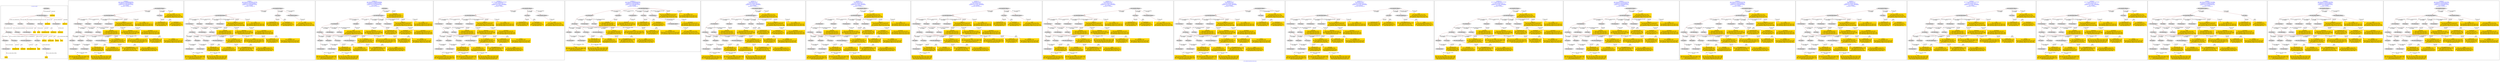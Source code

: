 digraph n0 {
fontcolor="blue"
remincross="true"
label="s15-s-detroit-institute-of-art.json"
subgraph cluster_0 {
label="1-correct model"
n2[style="filled",color="white",fillcolor="lightgray",label="E12_Production1"];
n3[style="filled",color="white",fillcolor="lightgray",label="E21_Person1"];
n4[style="filled",color="white",fillcolor="lightgray",label="E55_Type1"];
n5[style="filled",color="white",fillcolor="lightgray",label="E52_Time-Span3"];
n6[style="filled",color="white",fillcolor="lightgray",label="E69_Death1"];
n7[style="filled",color="white",fillcolor="lightgray",label="E74_Group1"];
n8[style="filled",color="white",fillcolor="lightgray",label="E82_Actor_Appellation1"];
n9[style="filled",color="white",fillcolor="lightgray",label="E67_Birth1"];
n10[shape="plaintext",style="filled",fillcolor="gold",label="artist_uri"];
n11[style="filled",color="white",fillcolor="lightgray",label="E22_Man-Made_Object1"];
n12[style="filled",color="white",fillcolor="lightgray",label="E35_Title1"];
n13[style="filled",color="white",fillcolor="lightgray",label="E8_Acquisition1"];
n14[style="filled",color="white",fillcolor="lightgray",label="E55_Type2"];
n15[shape="plaintext",style="filled",fillcolor="gold",label="provenance"];
n16[style="filled",color="white",fillcolor="lightgray",label="E54_Dimension1"];
n17[shape="plaintext",style="filled",fillcolor="gold",label="object_uri"];
n18[shape="plaintext",style="filled",fillcolor="gold",label="title"];
n19[style="filled",color="white",fillcolor="lightgray",label="E38_Image1"];
n20[shape="plaintext",style="filled",fillcolor="gold",label="imageURL"];
n21[style="filled",color="white",fillcolor="lightgray",label="E52_Time-Span1"];
n22[shape="plaintext",style="filled",fillcolor="gold",label="birth"];
n23[style="filled",color="white",fillcolor="lightgray",label="E52_Time-Span2"];
n24[shape="plaintext",style="filled",fillcolor="gold",label="death"];
n25[shape="plaintext",style="filled",fillcolor="gold",label="date"];
n26[shape="plaintext",style="filled",fillcolor="gold",label="dimensions"];
n27[shape="plaintext",style="filled",fillcolor="gold",label="medium_URI"];
n28[shape="plaintext",style="filled",fillcolor="gold",label="medium"];
n29[shape="plaintext",style="filled",fillcolor="gold",label="classification_URI"];
n30[shape="plaintext",style="filled",fillcolor="gold",label="classification"];
n31[shape="plaintext",style="filled",fillcolor="gold",label="nationality_URI"];
n32[shape="plaintext",style="filled",fillcolor="gold",label="nationality"];
n33[shape="plaintext",style="filled",fillcolor="gold",label="artist_appellation_uri"];
n34[shape="plaintext",style="filled",fillcolor="gold",label="name"];
n35[shape="plaintext",style="filled",fillcolor="gold",label="credit"];
}
subgraph cluster_1 {
label="candidate 0\nlink coherence:0.9090909090909091\nnode coherence:0.9354838709677419\nconfidence:0.5133612264589649\nmapping score:0.5292446621051985\ncost:32.99939\n-precision:0.76-recall:0.76"
n37[style="filled",color="white",fillcolor="lightgray",label="E12_Production1"];
n38[style="filled",color="white",fillcolor="lightgray",label="E21_Person1"];
n39[style="filled",color="white",fillcolor="lightgray",label="E52_Time-Span2"];
n40[style="filled",color="white",fillcolor="lightgray",label="E55_Type1"];
n41[style="filled",color="white",fillcolor="lightgray",label="E67_Birth1"];
n42[style="filled",color="white",fillcolor="lightgray",label="E69_Death1"];
n43[style="filled",color="white",fillcolor="lightgray",label="E74_Group1"];
n44[style="filled",color="white",fillcolor="lightgray",label="E82_Actor_Appellation1"];
n45[style="filled",color="white",fillcolor="lightgray",label="E22_Man-Made_Object1"];
n46[style="filled",color="white",fillcolor="lightgray",label="E38_Image1"];
n47[style="filled",color="white",fillcolor="lightgray",label="E54_Dimension1"];
n48[style="filled",color="white",fillcolor="lightgray",label="E8_Acquisition1"];
n49[style="filled",color="white",fillcolor="lightgray",label="E33_Linguistic_Object2"];
n50[style="filled",color="white",fillcolor="lightgray",label="E55_Type2"];
n51[style="filled",color="white",fillcolor="lightgray",label="E52_Time-Span1"];
n52[style="filled",color="white",fillcolor="lightgray",label="E52_Time-Span3"];
n53[shape="plaintext",style="filled",fillcolor="gold",label="artist_uri\n[E21_Person,classLink,0.504]\n[E82_Actor_Appellation,classLink,0.361]\n[E30_Right,P3_has_note,0.082]\n[E8_Acquisition,P3_has_note,0.054]"];
n54[shape="plaintext",style="filled",fillcolor="gold",label="nationality_URI\n[E74_Group,classLink,0.697]\n[E55_Type,classLink,0.179]\n[E57_Material,classLink,0.085]\n[E74_Group,label,0.039]"];
n55[shape="plaintext",style="filled",fillcolor="gold",label="artist_appellation_uri\n[E82_Actor_Appellation,classLink,0.904]\n[E21_Person,classLink,0.075]\n[E30_Right,P3_has_note,0.013]\n[E8_Acquisition,P3_has_note,0.008]"];
n56[shape="plaintext",style="filled",fillcolor="gold",label="object_uri\n[E22_Man-Made_Object,classLink,0.841]\n[E54_Dimension,P3_has_note,0.057]\n[E33_Linguistic_Object,P3_has_note,0.053]\n[E73_Information_Object,P3_has_note,0.049]"];
n57[shape="plaintext",style="filled",fillcolor="gold",label="nationality\n[E74_Group,label,0.574]\n[E74_Group,classLink,0.327]\n[E8_Acquisition,P3_has_note,0.053]\n[E30_Right,P3_has_note,0.047]"];
n58[shape="plaintext",style="filled",fillcolor="gold",label="credit\n[E30_Right,P3_has_note,0.416]\n[E8_Acquisition,P3_has_note,0.356]\n[E33_Linguistic_Object,P3_has_note,0.126]\n[E73_Information_Object,P3_has_note,0.102]"];
n59[shape="plaintext",style="filled",fillcolor="gold",label="medium_URI\n[E57_Material,classLink,0.473]\n[E55_Type,classLink,0.403]\n[E74_Group,classLink,0.124]\n[E55_Type,label,0.0]"];
n60[shape="plaintext",style="filled",fillcolor="gold",label="provenance\n[E8_Acquisition,P3_has_note,0.28]\n[E33_Linguistic_Object,P3_has_note,0.276]\n[E73_Information_Object,P3_has_note,0.243]\n[E22_Man-Made_Object,P3_has_note,0.201]"];
n61[shape="plaintext",style="filled",fillcolor="gold",label="imageURL\n[E38_Image,classLink,0.453]\n[E22_Man-Made_Object,classLink,0.31]\n[E21_Person,classLink,0.138]\n[E82_Actor_Appellation,classLink,0.099]"];
n62[shape="plaintext",style="filled",fillcolor="gold",label="title\n[E35_Title,label,0.282]\n[E73_Information_Object,P3_has_note,0.271]\n[E33_Linguistic_Object,P3_has_note,0.229]\n[E22_Man-Made_Object,P3_has_note,0.218]"];
n63[shape="plaintext",style="filled",fillcolor="gold",label="dimensions\n[E54_Dimension,P3_has_note,0.891]\n[E73_Information_Object,P3_has_note,0.038]\n[E22_Man-Made_Object,P3_has_note,0.037]\n[E38_Image,classLink,0.035]"];
n64[shape="plaintext",style="filled",fillcolor="gold",label="birth\n[E52_Time-Span,P82a_begin_of_the_begin,0.529]\n[E52_Time-Span,P82_at_some_time_within,0.381]\n[E52_Time-Span,label,0.057]\n[E52_Time-Span,P82b_end_of_the_end,0.034]"];
n65[shape="plaintext",style="filled",fillcolor="gold",label="name\n[E82_Actor_Appellation,label,0.55]\n[E22_Man-Made_Object,classLink,0.231]\n[E73_Information_Object,P3_has_note,0.11]\n[E8_Acquisition,P3_has_note,0.109]"];
n66[shape="plaintext",style="filled",fillcolor="gold",label="date\n[E52_Time-Span,P82_at_some_time_within,0.506]\n[E52_Time-Span,P82a_begin_of_the_begin,0.306]\n[E52_Time-Span,P82b_end_of_the_end,0.128]\n[E33_Linguistic_Object,P3_has_note,0.061]"];
n67[shape="plaintext",style="filled",fillcolor="gold",label="classification_URI\n[E55_Type,classLink,0.708]\n[E57_Material,classLink,0.138]\n[E74_Group,classLink,0.135]\n[E55_Type,label,0.019]"];
n68[shape="plaintext",style="filled",fillcolor="gold",label="classification\n[E55_Type,label,0.361]\n[E55_Type,classLink,0.271]\n[E31_Document,classLink,0.227]\n[E35_Title,label,0.141]"];
n69[shape="plaintext",style="filled",fillcolor="gold",label="death\n[E52_Time-Span,P82b_end_of_the_end,0.378]\n[E52_Time-Span,P82_at_some_time_within,0.337]\n[E52_Time-Span,P82a_begin_of_the_begin,0.242]\n[E52_Time-Span,label,0.043]"];
n70[shape="plaintext",style="filled",fillcolor="gold",label="medium\n[E55_Type,label,0.509]\n[E29_Design_or_Procedure,P3_has_note,0.443]\n[E33_Linguistic_Object,P3_has_note,0.026]\n[E73_Information_Object,P3_has_note,0.022]"];
}
subgraph cluster_2 {
label="candidate 1\nlink coherence:0.8823529411764706\nnode coherence:0.9354838709677419\nconfidence:0.5133612264589649\nmapping score:0.5292446621051985\ncost:132.99939\n-precision:0.74-recall:0.76"
n72[style="filled",color="white",fillcolor="lightgray",label="E12_Production1"];
n73[style="filled",color="white",fillcolor="lightgray",label="E21_Person1"];
n74[style="filled",color="white",fillcolor="lightgray",label="E52_Time-Span2"];
n75[style="filled",color="white",fillcolor="lightgray",label="E55_Type1"];
n76[style="filled",color="white",fillcolor="lightgray",label="E67_Birth1"];
n77[style="filled",color="white",fillcolor="lightgray",label="E69_Death1"];
n78[style="filled",color="white",fillcolor="lightgray",label="E74_Group1"];
n79[style="filled",color="white",fillcolor="lightgray",label="E82_Actor_Appellation1"];
n80[style="filled",color="white",fillcolor="lightgray",label="E22_Man-Made_Object1"];
n81[style="filled",color="white",fillcolor="lightgray",label="E38_Image1"];
n82[style="filled",color="white",fillcolor="lightgray",label="E54_Dimension1"];
n83[style="filled",color="white",fillcolor="lightgray",label="E8_Acquisition1"];
n84[style="filled",color="white",fillcolor="lightgray",label="E33_Linguistic_Object2"];
n85[style="filled",color="white",fillcolor="lightgray",label="E55_Type2"];
n86[style="filled",color="white",fillcolor="lightgray",label="E52_Time-Span1"];
n87[style="filled",color="white",fillcolor="lightgray",label="E52_Time-Span3"];
n88[style="filled",color="white",fillcolor="lightgray",label="E33_Linguistic_Object1"];
n89[shape="plaintext",style="filled",fillcolor="gold",label="artist_uri\n[E21_Person,classLink,0.504]\n[E82_Actor_Appellation,classLink,0.361]\n[E30_Right,P3_has_note,0.082]\n[E8_Acquisition,P3_has_note,0.054]"];
n90[shape="plaintext",style="filled",fillcolor="gold",label="nationality_URI\n[E74_Group,classLink,0.697]\n[E55_Type,classLink,0.179]\n[E57_Material,classLink,0.085]\n[E74_Group,label,0.039]"];
n91[shape="plaintext",style="filled",fillcolor="gold",label="artist_appellation_uri\n[E82_Actor_Appellation,classLink,0.904]\n[E21_Person,classLink,0.075]\n[E30_Right,P3_has_note,0.013]\n[E8_Acquisition,P3_has_note,0.008]"];
n92[shape="plaintext",style="filled",fillcolor="gold",label="object_uri\n[E22_Man-Made_Object,classLink,0.841]\n[E54_Dimension,P3_has_note,0.057]\n[E33_Linguistic_Object,P3_has_note,0.053]\n[E73_Information_Object,P3_has_note,0.049]"];
n93[shape="plaintext",style="filled",fillcolor="gold",label="nationality\n[E74_Group,label,0.574]\n[E74_Group,classLink,0.327]\n[E8_Acquisition,P3_has_note,0.053]\n[E30_Right,P3_has_note,0.047]"];
n94[shape="plaintext",style="filled",fillcolor="gold",label="medium_URI\n[E57_Material,classLink,0.473]\n[E55_Type,classLink,0.403]\n[E74_Group,classLink,0.124]\n[E55_Type,label,0.0]"];
n95[shape="plaintext",style="filled",fillcolor="gold",label="provenance\n[E8_Acquisition,P3_has_note,0.28]\n[E33_Linguistic_Object,P3_has_note,0.276]\n[E73_Information_Object,P3_has_note,0.243]\n[E22_Man-Made_Object,P3_has_note,0.201]"];
n96[shape="plaintext",style="filled",fillcolor="gold",label="imageURL\n[E38_Image,classLink,0.453]\n[E22_Man-Made_Object,classLink,0.31]\n[E21_Person,classLink,0.138]\n[E82_Actor_Appellation,classLink,0.099]"];
n97[shape="plaintext",style="filled",fillcolor="gold",label="title\n[E35_Title,label,0.282]\n[E73_Information_Object,P3_has_note,0.271]\n[E33_Linguistic_Object,P3_has_note,0.229]\n[E22_Man-Made_Object,P3_has_note,0.218]"];
n98[shape="plaintext",style="filled",fillcolor="gold",label="dimensions\n[E54_Dimension,P3_has_note,0.891]\n[E73_Information_Object,P3_has_note,0.038]\n[E22_Man-Made_Object,P3_has_note,0.037]\n[E38_Image,classLink,0.035]"];
n99[shape="plaintext",style="filled",fillcolor="gold",label="credit\n[E30_Right,P3_has_note,0.416]\n[E8_Acquisition,P3_has_note,0.356]\n[E33_Linguistic_Object,P3_has_note,0.126]\n[E73_Information_Object,P3_has_note,0.102]"];
n100[shape="plaintext",style="filled",fillcolor="gold",label="birth\n[E52_Time-Span,P82a_begin_of_the_begin,0.529]\n[E52_Time-Span,P82_at_some_time_within,0.381]\n[E52_Time-Span,label,0.057]\n[E52_Time-Span,P82b_end_of_the_end,0.034]"];
n101[shape="plaintext",style="filled",fillcolor="gold",label="name\n[E82_Actor_Appellation,label,0.55]\n[E22_Man-Made_Object,classLink,0.231]\n[E73_Information_Object,P3_has_note,0.11]\n[E8_Acquisition,P3_has_note,0.109]"];
n102[shape="plaintext",style="filled",fillcolor="gold",label="date\n[E52_Time-Span,P82_at_some_time_within,0.506]\n[E52_Time-Span,P82a_begin_of_the_begin,0.306]\n[E52_Time-Span,P82b_end_of_the_end,0.128]\n[E33_Linguistic_Object,P3_has_note,0.061]"];
n103[shape="plaintext",style="filled",fillcolor="gold",label="classification_URI\n[E55_Type,classLink,0.708]\n[E57_Material,classLink,0.138]\n[E74_Group,classLink,0.135]\n[E55_Type,label,0.019]"];
n104[shape="plaintext",style="filled",fillcolor="gold",label="classification\n[E55_Type,label,0.361]\n[E55_Type,classLink,0.271]\n[E31_Document,classLink,0.227]\n[E35_Title,label,0.141]"];
n105[shape="plaintext",style="filled",fillcolor="gold",label="death\n[E52_Time-Span,P82b_end_of_the_end,0.378]\n[E52_Time-Span,P82_at_some_time_within,0.337]\n[E52_Time-Span,P82a_begin_of_the_begin,0.242]\n[E52_Time-Span,label,0.043]"];
n106[shape="plaintext",style="filled",fillcolor="gold",label="medium\n[E55_Type,label,0.509]\n[E29_Design_or_Procedure,P3_has_note,0.443]\n[E33_Linguistic_Object,P3_has_note,0.026]\n[E73_Information_Object,P3_has_note,0.022]"];
}
subgraph cluster_3 {
label="candidate 10\nlink coherence:0.8484848484848485\nnode coherence:0.8709677419354839\nconfidence:0.5294980891611881\nmapping score:0.5131182399951869\ncost:32.99937\n-precision:0.82-recall:0.82"
n108[style="filled",color="white",fillcolor="lightgray",label="E12_Production1"];
n109[style="filled",color="white",fillcolor="lightgray",label="E21_Person1"];
n110[style="filled",color="white",fillcolor="lightgray",label="E52_Time-Span2"];
n111[style="filled",color="white",fillcolor="lightgray",label="E55_Type1"];
n112[style="filled",color="white",fillcolor="lightgray",label="E67_Birth1"];
n113[style="filled",color="white",fillcolor="lightgray",label="E69_Death1"];
n114[style="filled",color="white",fillcolor="lightgray",label="E74_Group1"];
n115[style="filled",color="white",fillcolor="lightgray",label="E82_Actor_Appellation1"];
n116[style="filled",color="white",fillcolor="lightgray",label="E22_Man-Made_Object1"];
n117[style="filled",color="white",fillcolor="lightgray",label="E30_Right1"];
n118[style="filled",color="white",fillcolor="lightgray",label="E54_Dimension1"];
n119[style="filled",color="white",fillcolor="lightgray",label="E55_Type2"];
n120[style="filled",color="white",fillcolor="lightgray",label="E8_Acquisition1"];
n121[style="filled",color="white",fillcolor="lightgray",label="E38_Image1"];
n122[style="filled",color="white",fillcolor="lightgray",label="E52_Time-Span1"];
n123[style="filled",color="white",fillcolor="lightgray",label="E52_Time-Span3"];
n124[shape="plaintext",style="filled",fillcolor="gold",label="artist_uri\n[E21_Person,classLink,0.504]\n[E82_Actor_Appellation,classLink,0.361]\n[E30_Right,P3_has_note,0.082]\n[E8_Acquisition,P3_has_note,0.054]"];
n125[shape="plaintext",style="filled",fillcolor="gold",label="nationality_URI\n[E74_Group,classLink,0.697]\n[E55_Type,classLink,0.179]\n[E57_Material,classLink,0.085]\n[E74_Group,label,0.039]"];
n126[shape="plaintext",style="filled",fillcolor="gold",label="artist_appellation_uri\n[E82_Actor_Appellation,classLink,0.904]\n[E21_Person,classLink,0.075]\n[E30_Right,P3_has_note,0.013]\n[E8_Acquisition,P3_has_note,0.008]"];
n127[shape="plaintext",style="filled",fillcolor="gold",label="object_uri\n[E22_Man-Made_Object,classLink,0.841]\n[E54_Dimension,P3_has_note,0.057]\n[E33_Linguistic_Object,P3_has_note,0.053]\n[E73_Information_Object,P3_has_note,0.049]"];
n128[shape="plaintext",style="filled",fillcolor="gold",label="nationality\n[E74_Group,label,0.574]\n[E74_Group,classLink,0.327]\n[E8_Acquisition,P3_has_note,0.053]\n[E30_Right,P3_has_note,0.047]"];
n129[shape="plaintext",style="filled",fillcolor="gold",label="medium_URI\n[E57_Material,classLink,0.473]\n[E55_Type,classLink,0.403]\n[E74_Group,classLink,0.124]\n[E55_Type,label,0.0]"];
n130[shape="plaintext",style="filled",fillcolor="gold",label="provenance\n[E8_Acquisition,P3_has_note,0.28]\n[E33_Linguistic_Object,P3_has_note,0.276]\n[E73_Information_Object,P3_has_note,0.243]\n[E22_Man-Made_Object,P3_has_note,0.201]"];
n131[shape="plaintext",style="filled",fillcolor="gold",label="imageURL\n[E38_Image,classLink,0.453]\n[E22_Man-Made_Object,classLink,0.31]\n[E21_Person,classLink,0.138]\n[E82_Actor_Appellation,classLink,0.099]"];
n132[shape="plaintext",style="filled",fillcolor="gold",label="title\n[E35_Title,label,0.282]\n[E73_Information_Object,P3_has_note,0.271]\n[E33_Linguistic_Object,P3_has_note,0.229]\n[E22_Man-Made_Object,P3_has_note,0.218]"];
n133[shape="plaintext",style="filled",fillcolor="gold",label="dimensions\n[E54_Dimension,P3_has_note,0.891]\n[E73_Information_Object,P3_has_note,0.038]\n[E22_Man-Made_Object,P3_has_note,0.037]\n[E38_Image,classLink,0.035]"];
n134[shape="plaintext",style="filled",fillcolor="gold",label="birth\n[E52_Time-Span,P82a_begin_of_the_begin,0.529]\n[E52_Time-Span,P82_at_some_time_within,0.381]\n[E52_Time-Span,label,0.057]\n[E52_Time-Span,P82b_end_of_the_end,0.034]"];
n135[shape="plaintext",style="filled",fillcolor="gold",label="name\n[E82_Actor_Appellation,label,0.55]\n[E22_Man-Made_Object,classLink,0.231]\n[E73_Information_Object,P3_has_note,0.11]\n[E8_Acquisition,P3_has_note,0.109]"];
n136[shape="plaintext",style="filled",fillcolor="gold",label="date\n[E52_Time-Span,P82_at_some_time_within,0.506]\n[E52_Time-Span,P82a_begin_of_the_begin,0.306]\n[E52_Time-Span,P82b_end_of_the_end,0.128]\n[E33_Linguistic_Object,P3_has_note,0.061]"];
n137[shape="plaintext",style="filled",fillcolor="gold",label="classification_URI\n[E55_Type,classLink,0.708]\n[E57_Material,classLink,0.138]\n[E74_Group,classLink,0.135]\n[E55_Type,label,0.019]"];
n138[shape="plaintext",style="filled",fillcolor="gold",label="classification\n[E55_Type,label,0.361]\n[E55_Type,classLink,0.271]\n[E31_Document,classLink,0.227]\n[E35_Title,label,0.141]"];
n139[shape="plaintext",style="filled",fillcolor="gold",label="death\n[E52_Time-Span,P82b_end_of_the_end,0.378]\n[E52_Time-Span,P82_at_some_time_within,0.337]\n[E52_Time-Span,P82a_begin_of_the_begin,0.242]\n[E52_Time-Span,label,0.043]"];
n140[shape="plaintext",style="filled",fillcolor="gold",label="medium\n[E55_Type,label,0.509]\n[E29_Design_or_Procedure,P3_has_note,0.443]\n[E33_Linguistic_Object,P3_has_note,0.026]\n[E73_Information_Object,P3_has_note,0.022]"];
n141[shape="plaintext",style="filled",fillcolor="gold",label="credit\n[E30_Right,P3_has_note,0.416]\n[E8_Acquisition,P3_has_note,0.356]\n[E33_Linguistic_Object,P3_has_note,0.126]\n[E73_Information_Object,P3_has_note,0.102]"];
}
subgraph cluster_4 {
label="candidate 11\nlink coherence:0.8484848484848485\nnode coherence:0.9\nconfidence:0.5215677748543013\nmapping score:0.5294114805069893\ncost:230.99944\n-precision:0.7-recall:0.7"
n143[style="filled",color="white",fillcolor="lightgray",label="E12_Production1"];
n144[style="filled",color="white",fillcolor="lightgray",label="E21_Person1"];
n145[style="filled",color="white",fillcolor="lightgray",label="E55_Type1"];
n146[style="filled",color="white",fillcolor="lightgray",label="E67_Birth1"];
n147[style="filled",color="white",fillcolor="lightgray",label="E69_Death1"];
n148[style="filled",color="white",fillcolor="lightgray",label="E74_Group1"];
n149[style="filled",color="white",fillcolor="lightgray",label="E82_Actor_Appellation1"];
n150[style="filled",color="white",fillcolor="lightgray",label="E22_Man-Made_Object1"];
n151[style="filled",color="white",fillcolor="lightgray",label="E38_Image1"];
n152[style="filled",color="white",fillcolor="lightgray",label="E54_Dimension1"];
n153[style="filled",color="white",fillcolor="lightgray",label="E8_Acquisition1"];
n154[style="filled",color="white",fillcolor="lightgray",label="E33_Linguistic_Object2"];
n155[style="filled",color="white",fillcolor="lightgray",label="E55_Type2"];
n156[style="filled",color="white",fillcolor="lightgray",label="E52_Time-Span1"];
n157[style="filled",color="white",fillcolor="lightgray",label="E52_Time-Span3"];
n158[style="filled",color="white",fillcolor="lightgray",label="E33_Linguistic_Object1"];
n159[shape="plaintext",style="filled",fillcolor="gold",label="artist_uri\n[E21_Person,classLink,0.504]\n[E82_Actor_Appellation,classLink,0.361]\n[E30_Right,P3_has_note,0.082]\n[E8_Acquisition,P3_has_note,0.054]"];
n160[shape="plaintext",style="filled",fillcolor="gold",label="nationality_URI\n[E74_Group,classLink,0.697]\n[E55_Type,classLink,0.179]\n[E57_Material,classLink,0.085]\n[E74_Group,label,0.039]"];
n161[shape="plaintext",style="filled",fillcolor="gold",label="artist_appellation_uri\n[E82_Actor_Appellation,classLink,0.904]\n[E21_Person,classLink,0.075]\n[E30_Right,P3_has_note,0.013]\n[E8_Acquisition,P3_has_note,0.008]"];
n162[shape="plaintext",style="filled",fillcolor="gold",label="object_uri\n[E22_Man-Made_Object,classLink,0.841]\n[E54_Dimension,P3_has_note,0.057]\n[E33_Linguistic_Object,P3_has_note,0.053]\n[E73_Information_Object,P3_has_note,0.049]"];
n163[shape="plaintext",style="filled",fillcolor="gold",label="nationality\n[E74_Group,label,0.574]\n[E74_Group,classLink,0.327]\n[E8_Acquisition,P3_has_note,0.053]\n[E30_Right,P3_has_note,0.047]"];
n164[shape="plaintext",style="filled",fillcolor="gold",label="medium_URI\n[E57_Material,classLink,0.473]\n[E55_Type,classLink,0.403]\n[E74_Group,classLink,0.124]\n[E55_Type,label,0.0]"];
n165[shape="plaintext",style="filled",fillcolor="gold",label="provenance\n[E8_Acquisition,P3_has_note,0.28]\n[E33_Linguistic_Object,P3_has_note,0.276]\n[E73_Information_Object,P3_has_note,0.243]\n[E22_Man-Made_Object,P3_has_note,0.201]"];
n166[shape="plaintext",style="filled",fillcolor="gold",label="imageURL\n[E38_Image,classLink,0.453]\n[E22_Man-Made_Object,classLink,0.31]\n[E21_Person,classLink,0.138]\n[E82_Actor_Appellation,classLink,0.099]"];
n167[shape="plaintext",style="filled",fillcolor="gold",label="title\n[E35_Title,label,0.282]\n[E73_Information_Object,P3_has_note,0.271]\n[E33_Linguistic_Object,P3_has_note,0.229]\n[E22_Man-Made_Object,P3_has_note,0.218]"];
n168[shape="plaintext",style="filled",fillcolor="gold",label="dimensions\n[E54_Dimension,P3_has_note,0.891]\n[E73_Information_Object,P3_has_note,0.038]\n[E22_Man-Made_Object,P3_has_note,0.037]\n[E38_Image,classLink,0.035]"];
n169[shape="plaintext",style="filled",fillcolor="gold",label="credit\n[E30_Right,P3_has_note,0.416]\n[E8_Acquisition,P3_has_note,0.356]\n[E33_Linguistic_Object,P3_has_note,0.126]\n[E73_Information_Object,P3_has_note,0.102]"];
n170[shape="plaintext",style="filled",fillcolor="gold",label="death\n[E52_Time-Span,P82b_end_of_the_end,0.378]\n[E52_Time-Span,P82_at_some_time_within,0.337]\n[E52_Time-Span,P82a_begin_of_the_begin,0.242]\n[E52_Time-Span,label,0.043]"];
n171[shape="plaintext",style="filled",fillcolor="gold",label="name\n[E82_Actor_Appellation,label,0.55]\n[E22_Man-Made_Object,classLink,0.231]\n[E73_Information_Object,P3_has_note,0.11]\n[E8_Acquisition,P3_has_note,0.109]"];
n172[shape="plaintext",style="filled",fillcolor="gold",label="date\n[E52_Time-Span,P82_at_some_time_within,0.506]\n[E52_Time-Span,P82a_begin_of_the_begin,0.306]\n[E52_Time-Span,P82b_end_of_the_end,0.128]\n[E33_Linguistic_Object,P3_has_note,0.061]"];
n173[shape="plaintext",style="filled",fillcolor="gold",label="birth\n[E52_Time-Span,P82a_begin_of_the_begin,0.529]\n[E52_Time-Span,P82_at_some_time_within,0.381]\n[E52_Time-Span,label,0.057]\n[E52_Time-Span,P82b_end_of_the_end,0.034]"];
n174[shape="plaintext",style="filled",fillcolor="gold",label="classification_URI\n[E55_Type,classLink,0.708]\n[E57_Material,classLink,0.138]\n[E74_Group,classLink,0.135]\n[E55_Type,label,0.019]"];
n175[shape="plaintext",style="filled",fillcolor="gold",label="classification\n[E55_Type,label,0.361]\n[E55_Type,classLink,0.271]\n[E31_Document,classLink,0.227]\n[E35_Title,label,0.141]"];
n176[shape="plaintext",style="filled",fillcolor="gold",label="medium\n[E55_Type,label,0.509]\n[E29_Design_or_Procedure,P3_has_note,0.443]\n[E33_Linguistic_Object,P3_has_note,0.026]\n[E73_Information_Object,P3_has_note,0.022]"];
}
subgraph cluster_5 {
label="candidate 12\nlink coherence:0.8484848484848485\nnode coherence:0.9354838709677419\nconfidence:0.5133612264589649\nmapping score:0.5292446621051985\ncost:132.009402\n-precision:0.79-recall:0.79"
n178[style="filled",color="white",fillcolor="lightgray",label="E12_Production1"];
n179[style="filled",color="white",fillcolor="lightgray",label="E21_Person1"];
n180[style="filled",color="white",fillcolor="lightgray",label="E52_Time-Span2"];
n181[style="filled",color="white",fillcolor="lightgray",label="E55_Type1"];
n182[style="filled",color="white",fillcolor="lightgray",label="E67_Birth1"];
n183[style="filled",color="white",fillcolor="lightgray",label="E69_Death1"];
n184[style="filled",color="white",fillcolor="lightgray",label="E74_Group1"];
n185[style="filled",color="white",fillcolor="lightgray",label="E82_Actor_Appellation1"];
n186[style="filled",color="white",fillcolor="lightgray",label="E22_Man-Made_Object1"];
n187[style="filled",color="white",fillcolor="lightgray",label="E38_Image1"];
n188[style="filled",color="white",fillcolor="lightgray",label="E54_Dimension1"];
n189[style="filled",color="white",fillcolor="lightgray",label="E55_Type2"];
n190[style="filled",color="white",fillcolor="lightgray",label="E8_Acquisition1"];
n191[style="filled",color="white",fillcolor="lightgray",label="E52_Time-Span1"];
n192[style="filled",color="white",fillcolor="lightgray",label="E52_Time-Span3"];
n193[style="filled",color="white",fillcolor="lightgray",label="E33_Linguistic_Object1"];
n194[shape="plaintext",style="filled",fillcolor="gold",label="artist_uri\n[E21_Person,classLink,0.504]\n[E82_Actor_Appellation,classLink,0.361]\n[E30_Right,P3_has_note,0.082]\n[E8_Acquisition,P3_has_note,0.054]"];
n195[shape="plaintext",style="filled",fillcolor="gold",label="nationality_URI\n[E74_Group,classLink,0.697]\n[E55_Type,classLink,0.179]\n[E57_Material,classLink,0.085]\n[E74_Group,label,0.039]"];
n196[shape="plaintext",style="filled",fillcolor="gold",label="artist_appellation_uri\n[E82_Actor_Appellation,classLink,0.904]\n[E21_Person,classLink,0.075]\n[E30_Right,P3_has_note,0.013]\n[E8_Acquisition,P3_has_note,0.008]"];
n197[shape="plaintext",style="filled",fillcolor="gold",label="object_uri\n[E22_Man-Made_Object,classLink,0.841]\n[E54_Dimension,P3_has_note,0.057]\n[E33_Linguistic_Object,P3_has_note,0.053]\n[E73_Information_Object,P3_has_note,0.049]"];
n198[shape="plaintext",style="filled",fillcolor="gold",label="nationality\n[E74_Group,label,0.574]\n[E74_Group,classLink,0.327]\n[E8_Acquisition,P3_has_note,0.053]\n[E30_Right,P3_has_note,0.047]"];
n199[shape="plaintext",style="filled",fillcolor="gold",label="medium_URI\n[E57_Material,classLink,0.473]\n[E55_Type,classLink,0.403]\n[E74_Group,classLink,0.124]\n[E55_Type,label,0.0]"];
n200[shape="plaintext",style="filled",fillcolor="gold",label="provenance\n[E8_Acquisition,P3_has_note,0.28]\n[E33_Linguistic_Object,P3_has_note,0.276]\n[E73_Information_Object,P3_has_note,0.243]\n[E22_Man-Made_Object,P3_has_note,0.201]"];
n201[shape="plaintext",style="filled",fillcolor="gold",label="imageURL\n[E38_Image,classLink,0.453]\n[E22_Man-Made_Object,classLink,0.31]\n[E21_Person,classLink,0.138]\n[E82_Actor_Appellation,classLink,0.099]"];
n202[shape="plaintext",style="filled",fillcolor="gold",label="title\n[E35_Title,label,0.282]\n[E73_Information_Object,P3_has_note,0.271]\n[E33_Linguistic_Object,P3_has_note,0.229]\n[E22_Man-Made_Object,P3_has_note,0.218]"];
n203[shape="plaintext",style="filled",fillcolor="gold",label="dimensions\n[E54_Dimension,P3_has_note,0.891]\n[E73_Information_Object,P3_has_note,0.038]\n[E22_Man-Made_Object,P3_has_note,0.037]\n[E38_Image,classLink,0.035]"];
n204[shape="plaintext",style="filled",fillcolor="gold",label="credit\n[E30_Right,P3_has_note,0.416]\n[E8_Acquisition,P3_has_note,0.356]\n[E33_Linguistic_Object,P3_has_note,0.126]\n[E73_Information_Object,P3_has_note,0.102]"];
n205[shape="plaintext",style="filled",fillcolor="gold",label="birth\n[E52_Time-Span,P82a_begin_of_the_begin,0.529]\n[E52_Time-Span,P82_at_some_time_within,0.381]\n[E52_Time-Span,label,0.057]\n[E52_Time-Span,P82b_end_of_the_end,0.034]"];
n206[shape="plaintext",style="filled",fillcolor="gold",label="name\n[E82_Actor_Appellation,label,0.55]\n[E22_Man-Made_Object,classLink,0.231]\n[E73_Information_Object,P3_has_note,0.11]\n[E8_Acquisition,P3_has_note,0.109]"];
n207[shape="plaintext",style="filled",fillcolor="gold",label="date\n[E52_Time-Span,P82_at_some_time_within,0.506]\n[E52_Time-Span,P82a_begin_of_the_begin,0.306]\n[E52_Time-Span,P82b_end_of_the_end,0.128]\n[E33_Linguistic_Object,P3_has_note,0.061]"];
n208[shape="plaintext",style="filled",fillcolor="gold",label="classification_URI\n[E55_Type,classLink,0.708]\n[E57_Material,classLink,0.138]\n[E74_Group,classLink,0.135]\n[E55_Type,label,0.019]"];
n209[shape="plaintext",style="filled",fillcolor="gold",label="classification\n[E55_Type,label,0.361]\n[E55_Type,classLink,0.271]\n[E31_Document,classLink,0.227]\n[E35_Title,label,0.141]"];
n210[shape="plaintext",style="filled",fillcolor="gold",label="death\n[E52_Time-Span,P82b_end_of_the_end,0.378]\n[E52_Time-Span,P82_at_some_time_within,0.337]\n[E52_Time-Span,P82a_begin_of_the_begin,0.242]\n[E52_Time-Span,label,0.043]"];
n211[shape="plaintext",style="filled",fillcolor="gold",label="medium\n[E55_Type,label,0.509]\n[E29_Design_or_Procedure,P3_has_note,0.443]\n[E33_Linguistic_Object,P3_has_note,0.026]\n[E73_Information_Object,P3_has_note,0.022]"];
}
subgraph cluster_6 {
label="candidate 13\nlink coherence:0.84375\nnode coherence:0.9\nconfidence:0.5215677748543013\nmapping score:0.5294114805069893\ncost:130.99943\n-precision:0.75-recall:0.73"
n213[style="filled",color="white",fillcolor="lightgray",label="E12_Production1"];
n214[style="filled",color="white",fillcolor="lightgray",label="E21_Person1"];
n215[style="filled",color="white",fillcolor="lightgray",label="E55_Type1"];
n216[style="filled",color="white",fillcolor="lightgray",label="E67_Birth1"];
n217[style="filled",color="white",fillcolor="lightgray",label="E69_Death1"];
n218[style="filled",color="white",fillcolor="lightgray",label="E74_Group1"];
n219[style="filled",color="white",fillcolor="lightgray",label="E82_Actor_Appellation1"];
n220[style="filled",color="white",fillcolor="lightgray",label="E22_Man-Made_Object1"];
n221[style="filled",color="white",fillcolor="lightgray",label="E38_Image1"];
n222[style="filled",color="white",fillcolor="lightgray",label="E54_Dimension1"];
n223[style="filled",color="white",fillcolor="lightgray",label="E55_Type2"];
n224[style="filled",color="white",fillcolor="lightgray",label="E8_Acquisition1"];
n225[style="filled",color="white",fillcolor="lightgray",label="E33_Linguistic_Object2"];
n226[style="filled",color="white",fillcolor="lightgray",label="E52_Time-Span1"];
n227[style="filled",color="white",fillcolor="lightgray",label="E52_Time-Span3"];
n228[shape="plaintext",style="filled",fillcolor="gold",label="artist_uri\n[E21_Person,classLink,0.504]\n[E82_Actor_Appellation,classLink,0.361]\n[E30_Right,P3_has_note,0.082]\n[E8_Acquisition,P3_has_note,0.054]"];
n229[shape="plaintext",style="filled",fillcolor="gold",label="nationality_URI\n[E74_Group,classLink,0.697]\n[E55_Type,classLink,0.179]\n[E57_Material,classLink,0.085]\n[E74_Group,label,0.039]"];
n230[shape="plaintext",style="filled",fillcolor="gold",label="artist_appellation_uri\n[E82_Actor_Appellation,classLink,0.904]\n[E21_Person,classLink,0.075]\n[E30_Right,P3_has_note,0.013]\n[E8_Acquisition,P3_has_note,0.008]"];
n231[shape="plaintext",style="filled",fillcolor="gold",label="object_uri\n[E22_Man-Made_Object,classLink,0.841]\n[E54_Dimension,P3_has_note,0.057]\n[E33_Linguistic_Object,P3_has_note,0.053]\n[E73_Information_Object,P3_has_note,0.049]"];
n232[shape="plaintext",style="filled",fillcolor="gold",label="nationality\n[E74_Group,label,0.574]\n[E74_Group,classLink,0.327]\n[E8_Acquisition,P3_has_note,0.053]\n[E30_Right,P3_has_note,0.047]"];
n233[shape="plaintext",style="filled",fillcolor="gold",label="credit\n[E30_Right,P3_has_note,0.416]\n[E8_Acquisition,P3_has_note,0.356]\n[E33_Linguistic_Object,P3_has_note,0.126]\n[E73_Information_Object,P3_has_note,0.102]"];
n234[shape="plaintext",style="filled",fillcolor="gold",label="medium_URI\n[E57_Material,classLink,0.473]\n[E55_Type,classLink,0.403]\n[E74_Group,classLink,0.124]\n[E55_Type,label,0.0]"];
n235[shape="plaintext",style="filled",fillcolor="gold",label="provenance\n[E8_Acquisition,P3_has_note,0.28]\n[E33_Linguistic_Object,P3_has_note,0.276]\n[E73_Information_Object,P3_has_note,0.243]\n[E22_Man-Made_Object,P3_has_note,0.201]"];
n236[shape="plaintext",style="filled",fillcolor="gold",label="imageURL\n[E38_Image,classLink,0.453]\n[E22_Man-Made_Object,classLink,0.31]\n[E21_Person,classLink,0.138]\n[E82_Actor_Appellation,classLink,0.099]"];
n237[shape="plaintext",style="filled",fillcolor="gold",label="title\n[E35_Title,label,0.282]\n[E73_Information_Object,P3_has_note,0.271]\n[E33_Linguistic_Object,P3_has_note,0.229]\n[E22_Man-Made_Object,P3_has_note,0.218]"];
n238[shape="plaintext",style="filled",fillcolor="gold",label="dimensions\n[E54_Dimension,P3_has_note,0.891]\n[E73_Information_Object,P3_has_note,0.038]\n[E22_Man-Made_Object,P3_has_note,0.037]\n[E38_Image,classLink,0.035]"];
n239[shape="plaintext",style="filled",fillcolor="gold",label="death\n[E52_Time-Span,P82b_end_of_the_end,0.378]\n[E52_Time-Span,P82_at_some_time_within,0.337]\n[E52_Time-Span,P82a_begin_of_the_begin,0.242]\n[E52_Time-Span,label,0.043]"];
n240[shape="plaintext",style="filled",fillcolor="gold",label="name\n[E82_Actor_Appellation,label,0.55]\n[E22_Man-Made_Object,classLink,0.231]\n[E73_Information_Object,P3_has_note,0.11]\n[E8_Acquisition,P3_has_note,0.109]"];
n241[shape="plaintext",style="filled",fillcolor="gold",label="date\n[E52_Time-Span,P82_at_some_time_within,0.506]\n[E52_Time-Span,P82a_begin_of_the_begin,0.306]\n[E52_Time-Span,P82b_end_of_the_end,0.128]\n[E33_Linguistic_Object,P3_has_note,0.061]"];
n242[shape="plaintext",style="filled",fillcolor="gold",label="birth\n[E52_Time-Span,P82a_begin_of_the_begin,0.529]\n[E52_Time-Span,P82_at_some_time_within,0.381]\n[E52_Time-Span,label,0.057]\n[E52_Time-Span,P82b_end_of_the_end,0.034]"];
n243[shape="plaintext",style="filled",fillcolor="gold",label="classification_URI\n[E55_Type,classLink,0.708]\n[E57_Material,classLink,0.138]\n[E74_Group,classLink,0.135]\n[E55_Type,label,0.019]"];
n244[shape="plaintext",style="filled",fillcolor="gold",label="classification\n[E55_Type,label,0.361]\n[E55_Type,classLink,0.271]\n[E31_Document,classLink,0.227]\n[E35_Title,label,0.141]"];
n245[shape="plaintext",style="filled",fillcolor="gold",label="medium\n[E55_Type,label,0.509]\n[E29_Design_or_Procedure,P3_has_note,0.443]\n[E33_Linguistic_Object,P3_has_note,0.026]\n[E73_Information_Object,P3_has_note,0.022]"];
}
subgraph cluster_7 {
label="candidate 14\nlink coherence:0.84375\nnode coherence:0.9\nconfidence:0.5215677748543013\nmapping score:0.5294114805069893\ncost:130.99944\n-precision:0.75-recall:0.73"
n247[style="filled",color="white",fillcolor="lightgray",label="E12_Production1"];
n248[style="filled",color="white",fillcolor="lightgray",label="E21_Person1"];
n249[style="filled",color="white",fillcolor="lightgray",label="E55_Type1"];
n250[style="filled",color="white",fillcolor="lightgray",label="E67_Birth1"];
n251[style="filled",color="white",fillcolor="lightgray",label="E69_Death1"];
n252[style="filled",color="white",fillcolor="lightgray",label="E74_Group1"];
n253[style="filled",color="white",fillcolor="lightgray",label="E82_Actor_Appellation1"];
n254[style="filled",color="white",fillcolor="lightgray",label="E22_Man-Made_Object1"];
n255[style="filled",color="white",fillcolor="lightgray",label="E38_Image1"];
n256[style="filled",color="white",fillcolor="lightgray",label="E54_Dimension1"];
n257[style="filled",color="white",fillcolor="lightgray",label="E55_Type2"];
n258[style="filled",color="white",fillcolor="lightgray",label="E8_Acquisition1"];
n259[style="filled",color="white",fillcolor="lightgray",label="E33_Linguistic_Object1"];
n260[style="filled",color="white",fillcolor="lightgray",label="E52_Time-Span1"];
n261[style="filled",color="white",fillcolor="lightgray",label="E52_Time-Span3"];
n262[shape="plaintext",style="filled",fillcolor="gold",label="artist_uri\n[E21_Person,classLink,0.504]\n[E82_Actor_Appellation,classLink,0.361]\n[E30_Right,P3_has_note,0.082]\n[E8_Acquisition,P3_has_note,0.054]"];
n263[shape="plaintext",style="filled",fillcolor="gold",label="nationality_URI\n[E74_Group,classLink,0.697]\n[E55_Type,classLink,0.179]\n[E57_Material,classLink,0.085]\n[E74_Group,label,0.039]"];
n264[shape="plaintext",style="filled",fillcolor="gold",label="artist_appellation_uri\n[E82_Actor_Appellation,classLink,0.904]\n[E21_Person,classLink,0.075]\n[E30_Right,P3_has_note,0.013]\n[E8_Acquisition,P3_has_note,0.008]"];
n265[shape="plaintext",style="filled",fillcolor="gold",label="object_uri\n[E22_Man-Made_Object,classLink,0.841]\n[E54_Dimension,P3_has_note,0.057]\n[E33_Linguistic_Object,P3_has_note,0.053]\n[E73_Information_Object,P3_has_note,0.049]"];
n266[shape="plaintext",style="filled",fillcolor="gold",label="nationality\n[E74_Group,label,0.574]\n[E74_Group,classLink,0.327]\n[E8_Acquisition,P3_has_note,0.053]\n[E30_Right,P3_has_note,0.047]"];
n267[shape="plaintext",style="filled",fillcolor="gold",label="medium_URI\n[E57_Material,classLink,0.473]\n[E55_Type,classLink,0.403]\n[E74_Group,classLink,0.124]\n[E55_Type,label,0.0]"];
n268[shape="plaintext",style="filled",fillcolor="gold",label="provenance\n[E8_Acquisition,P3_has_note,0.28]\n[E33_Linguistic_Object,P3_has_note,0.276]\n[E73_Information_Object,P3_has_note,0.243]\n[E22_Man-Made_Object,P3_has_note,0.201]"];
n269[shape="plaintext",style="filled",fillcolor="gold",label="imageURL\n[E38_Image,classLink,0.453]\n[E22_Man-Made_Object,classLink,0.31]\n[E21_Person,classLink,0.138]\n[E82_Actor_Appellation,classLink,0.099]"];
n270[shape="plaintext",style="filled",fillcolor="gold",label="title\n[E35_Title,label,0.282]\n[E73_Information_Object,P3_has_note,0.271]\n[E33_Linguistic_Object,P3_has_note,0.229]\n[E22_Man-Made_Object,P3_has_note,0.218]"];
n271[shape="plaintext",style="filled",fillcolor="gold",label="dimensions\n[E54_Dimension,P3_has_note,0.891]\n[E73_Information_Object,P3_has_note,0.038]\n[E22_Man-Made_Object,P3_has_note,0.037]\n[E38_Image,classLink,0.035]"];
n272[shape="plaintext",style="filled",fillcolor="gold",label="credit\n[E30_Right,P3_has_note,0.416]\n[E8_Acquisition,P3_has_note,0.356]\n[E33_Linguistic_Object,P3_has_note,0.126]\n[E73_Information_Object,P3_has_note,0.102]"];
n273[shape="plaintext",style="filled",fillcolor="gold",label="death\n[E52_Time-Span,P82b_end_of_the_end,0.378]\n[E52_Time-Span,P82_at_some_time_within,0.337]\n[E52_Time-Span,P82a_begin_of_the_begin,0.242]\n[E52_Time-Span,label,0.043]"];
n274[shape="plaintext",style="filled",fillcolor="gold",label="name\n[E82_Actor_Appellation,label,0.55]\n[E22_Man-Made_Object,classLink,0.231]\n[E73_Information_Object,P3_has_note,0.11]\n[E8_Acquisition,P3_has_note,0.109]"];
n275[shape="plaintext",style="filled",fillcolor="gold",label="date\n[E52_Time-Span,P82_at_some_time_within,0.506]\n[E52_Time-Span,P82a_begin_of_the_begin,0.306]\n[E52_Time-Span,P82b_end_of_the_end,0.128]\n[E33_Linguistic_Object,P3_has_note,0.061]"];
n276[shape="plaintext",style="filled",fillcolor="gold",label="birth\n[E52_Time-Span,P82a_begin_of_the_begin,0.529]\n[E52_Time-Span,P82_at_some_time_within,0.381]\n[E52_Time-Span,label,0.057]\n[E52_Time-Span,P82b_end_of_the_end,0.034]"];
n277[shape="plaintext",style="filled",fillcolor="gold",label="classification_URI\n[E55_Type,classLink,0.708]\n[E57_Material,classLink,0.138]\n[E74_Group,classLink,0.135]\n[E55_Type,label,0.019]"];
n278[shape="plaintext",style="filled",fillcolor="gold",label="classification\n[E55_Type,label,0.361]\n[E55_Type,classLink,0.271]\n[E31_Document,classLink,0.227]\n[E35_Title,label,0.141]"];
n279[shape="plaintext",style="filled",fillcolor="gold",label="medium\n[E55_Type,label,0.509]\n[E29_Design_or_Procedure,P3_has_note,0.443]\n[E33_Linguistic_Object,P3_has_note,0.026]\n[E73_Information_Object,P3_has_note,0.022]"];
}
subgraph cluster_8 {
label="candidate 15\nlink coherence:0.84375\nnode coherence:0.9\nconfidence:0.5215677748543013\nmapping score:0.5294114805069893\ncost:130.99947\n-precision:0.69-recall:0.67"
n281[style="filled",color="white",fillcolor="lightgray",label="E12_Production1"];
n282[style="filled",color="white",fillcolor="lightgray",label="E21_Person1"];
n283[style="filled",color="white",fillcolor="lightgray",label="E52_Time-Span2"];
n284[style="filled",color="white",fillcolor="lightgray",label="E55_Type1"];
n285[style="filled",color="white",fillcolor="lightgray",label="E67_Birth1"];
n286[style="filled",color="white",fillcolor="lightgray",label="E74_Group1"];
n287[style="filled",color="white",fillcolor="lightgray",label="E82_Actor_Appellation1"];
n288[style="filled",color="white",fillcolor="lightgray",label="E22_Man-Made_Object1"];
n289[style="filled",color="white",fillcolor="lightgray",label="E38_Image1"];
n290[style="filled",color="white",fillcolor="lightgray",label="E54_Dimension1"];
n291[style="filled",color="white",fillcolor="lightgray",label="E8_Acquisition1"];
n292[style="filled",color="white",fillcolor="lightgray",label="E33_Linguistic_Object2"];
n293[style="filled",color="white",fillcolor="lightgray",label="E55_Type2"];
n294[style="filled",color="white",fillcolor="lightgray",label="E52_Time-Span1"];
n295[style="filled",color="white",fillcolor="lightgray",label="E33_Linguistic_Object1"];
n296[shape="plaintext",style="filled",fillcolor="gold",label="artist_uri\n[E21_Person,classLink,0.504]\n[E82_Actor_Appellation,classLink,0.361]\n[E30_Right,P3_has_note,0.082]\n[E8_Acquisition,P3_has_note,0.054]"];
n297[shape="plaintext",style="filled",fillcolor="gold",label="nationality_URI\n[E74_Group,classLink,0.697]\n[E55_Type,classLink,0.179]\n[E57_Material,classLink,0.085]\n[E74_Group,label,0.039]"];
n298[shape="plaintext",style="filled",fillcolor="gold",label="artist_appellation_uri\n[E82_Actor_Appellation,classLink,0.904]\n[E21_Person,classLink,0.075]\n[E30_Right,P3_has_note,0.013]\n[E8_Acquisition,P3_has_note,0.008]"];
n299[shape="plaintext",style="filled",fillcolor="gold",label="object_uri\n[E22_Man-Made_Object,classLink,0.841]\n[E54_Dimension,P3_has_note,0.057]\n[E33_Linguistic_Object,P3_has_note,0.053]\n[E73_Information_Object,P3_has_note,0.049]"];
n300[shape="plaintext",style="filled",fillcolor="gold",label="nationality\n[E74_Group,label,0.574]\n[E74_Group,classLink,0.327]\n[E8_Acquisition,P3_has_note,0.053]\n[E30_Right,P3_has_note,0.047]"];
n301[shape="plaintext",style="filled",fillcolor="gold",label="medium_URI\n[E57_Material,classLink,0.473]\n[E55_Type,classLink,0.403]\n[E74_Group,classLink,0.124]\n[E55_Type,label,0.0]"];
n302[shape="plaintext",style="filled",fillcolor="gold",label="provenance\n[E8_Acquisition,P3_has_note,0.28]\n[E33_Linguistic_Object,P3_has_note,0.276]\n[E73_Information_Object,P3_has_note,0.243]\n[E22_Man-Made_Object,P3_has_note,0.201]"];
n303[shape="plaintext",style="filled",fillcolor="gold",label="imageURL\n[E38_Image,classLink,0.453]\n[E22_Man-Made_Object,classLink,0.31]\n[E21_Person,classLink,0.138]\n[E82_Actor_Appellation,classLink,0.099]"];
n304[shape="plaintext",style="filled",fillcolor="gold",label="birth\n[E52_Time-Span,P82a_begin_of_the_begin,0.529]\n[E52_Time-Span,P82_at_some_time_within,0.381]\n[E52_Time-Span,label,0.057]\n[E52_Time-Span,P82b_end_of_the_end,0.034]"];
n305[shape="plaintext",style="filled",fillcolor="gold",label="title\n[E35_Title,label,0.282]\n[E73_Information_Object,P3_has_note,0.271]\n[E33_Linguistic_Object,P3_has_note,0.229]\n[E22_Man-Made_Object,P3_has_note,0.218]"];
n306[shape="plaintext",style="filled",fillcolor="gold",label="dimensions\n[E54_Dimension,P3_has_note,0.891]\n[E73_Information_Object,P3_has_note,0.038]\n[E22_Man-Made_Object,P3_has_note,0.037]\n[E38_Image,classLink,0.035]"];
n307[shape="plaintext",style="filled",fillcolor="gold",label="credit\n[E30_Right,P3_has_note,0.416]\n[E8_Acquisition,P3_has_note,0.356]\n[E33_Linguistic_Object,P3_has_note,0.126]\n[E73_Information_Object,P3_has_note,0.102]"];
n308[shape="plaintext",style="filled",fillcolor="gold",label="date\n[E52_Time-Span,P82_at_some_time_within,0.506]\n[E52_Time-Span,P82a_begin_of_the_begin,0.306]\n[E52_Time-Span,P82b_end_of_the_end,0.128]\n[E33_Linguistic_Object,P3_has_note,0.061]"];
n309[shape="plaintext",style="filled",fillcolor="gold",label="name\n[E82_Actor_Appellation,label,0.55]\n[E22_Man-Made_Object,classLink,0.231]\n[E73_Information_Object,P3_has_note,0.11]\n[E8_Acquisition,P3_has_note,0.109]"];
n310[shape="plaintext",style="filled",fillcolor="gold",label="classification_URI\n[E55_Type,classLink,0.708]\n[E57_Material,classLink,0.138]\n[E74_Group,classLink,0.135]\n[E55_Type,label,0.019]"];
n311[shape="plaintext",style="filled",fillcolor="gold",label="classification\n[E55_Type,label,0.361]\n[E55_Type,classLink,0.271]\n[E31_Document,classLink,0.227]\n[E35_Title,label,0.141]"];
n312[shape="plaintext",style="filled",fillcolor="gold",label="death\n[E52_Time-Span,P82b_end_of_the_end,0.378]\n[E52_Time-Span,P82_at_some_time_within,0.337]\n[E52_Time-Span,P82a_begin_of_the_begin,0.242]\n[E52_Time-Span,label,0.043]"];
n313[shape="plaintext",style="filled",fillcolor="gold",label="medium\n[E55_Type,label,0.509]\n[E29_Design_or_Procedure,P3_has_note,0.443]\n[E33_Linguistic_Object,P3_has_note,0.026]\n[E73_Information_Object,P3_has_note,0.022]"];
}
subgraph cluster_9 {
label="candidate 16\nlink coherence:0.84375\nnode coherence:0.9\nconfidence:0.5215677748543013\nmapping score:0.5294114805069893\ncost:229.99947\n-precision:0.72-recall:0.7"
n315[style="filled",color="white",fillcolor="lightgray",label="E12_Production1"];
n316[style="filled",color="white",fillcolor="lightgray",label="E21_Person1"];
n317[style="filled",color="white",fillcolor="lightgray",label="E52_Time-Span2"];
n318[style="filled",color="white",fillcolor="lightgray",label="E55_Type1"];
n319[style="filled",color="white",fillcolor="lightgray",label="E67_Birth1"];
n320[style="filled",color="white",fillcolor="lightgray",label="E74_Group1"];
n321[style="filled",color="white",fillcolor="lightgray",label="E82_Actor_Appellation1"];
n322[style="filled",color="white",fillcolor="lightgray",label="E22_Man-Made_Object1"];
n323[style="filled",color="white",fillcolor="lightgray",label="E38_Image1"];
n324[style="filled",color="white",fillcolor="lightgray",label="E54_Dimension1"];
n325[style="filled",color="white",fillcolor="lightgray",label="E8_Acquisition1"];
n326[style="filled",color="white",fillcolor="lightgray",label="E33_Linguistic_Object2"];
n327[style="filled",color="white",fillcolor="lightgray",label="E55_Type2"];
n328[style="filled",color="white",fillcolor="lightgray",label="E52_Time-Span1"];
n329[style="filled",color="white",fillcolor="lightgray",label="E33_Linguistic_Object1"];
n330[shape="plaintext",style="filled",fillcolor="gold",label="artist_uri\n[E21_Person,classLink,0.504]\n[E82_Actor_Appellation,classLink,0.361]\n[E30_Right,P3_has_note,0.082]\n[E8_Acquisition,P3_has_note,0.054]"];
n331[shape="plaintext",style="filled",fillcolor="gold",label="nationality_URI\n[E74_Group,classLink,0.697]\n[E55_Type,classLink,0.179]\n[E57_Material,classLink,0.085]\n[E74_Group,label,0.039]"];
n332[shape="plaintext",style="filled",fillcolor="gold",label="artist_appellation_uri\n[E82_Actor_Appellation,classLink,0.904]\n[E21_Person,classLink,0.075]\n[E30_Right,P3_has_note,0.013]\n[E8_Acquisition,P3_has_note,0.008]"];
n333[shape="plaintext",style="filled",fillcolor="gold",label="object_uri\n[E22_Man-Made_Object,classLink,0.841]\n[E54_Dimension,P3_has_note,0.057]\n[E33_Linguistic_Object,P3_has_note,0.053]\n[E73_Information_Object,P3_has_note,0.049]"];
n334[shape="plaintext",style="filled",fillcolor="gold",label="nationality\n[E74_Group,label,0.574]\n[E74_Group,classLink,0.327]\n[E8_Acquisition,P3_has_note,0.053]\n[E30_Right,P3_has_note,0.047]"];
n335[shape="plaintext",style="filled",fillcolor="gold",label="medium_URI\n[E57_Material,classLink,0.473]\n[E55_Type,classLink,0.403]\n[E74_Group,classLink,0.124]\n[E55_Type,label,0.0]"];
n336[shape="plaintext",style="filled",fillcolor="gold",label="provenance\n[E8_Acquisition,P3_has_note,0.28]\n[E33_Linguistic_Object,P3_has_note,0.276]\n[E73_Information_Object,P3_has_note,0.243]\n[E22_Man-Made_Object,P3_has_note,0.201]"];
n337[shape="plaintext",style="filled",fillcolor="gold",label="imageURL\n[E38_Image,classLink,0.453]\n[E22_Man-Made_Object,classLink,0.31]\n[E21_Person,classLink,0.138]\n[E82_Actor_Appellation,classLink,0.099]"];
n338[shape="plaintext",style="filled",fillcolor="gold",label="title\n[E35_Title,label,0.282]\n[E73_Information_Object,P3_has_note,0.271]\n[E33_Linguistic_Object,P3_has_note,0.229]\n[E22_Man-Made_Object,P3_has_note,0.218]"];
n339[shape="plaintext",style="filled",fillcolor="gold",label="dimensions\n[E54_Dimension,P3_has_note,0.891]\n[E73_Information_Object,P3_has_note,0.038]\n[E22_Man-Made_Object,P3_has_note,0.037]\n[E38_Image,classLink,0.035]"];
n340[shape="plaintext",style="filled",fillcolor="gold",label="credit\n[E30_Right,P3_has_note,0.416]\n[E8_Acquisition,P3_has_note,0.356]\n[E33_Linguistic_Object,P3_has_note,0.126]\n[E73_Information_Object,P3_has_note,0.102]"];
n341[shape="plaintext",style="filled",fillcolor="gold",label="death\n[E52_Time-Span,P82b_end_of_the_end,0.378]\n[E52_Time-Span,P82_at_some_time_within,0.337]\n[E52_Time-Span,P82a_begin_of_the_begin,0.242]\n[E52_Time-Span,label,0.043]"];
n342[shape="plaintext",style="filled",fillcolor="gold",label="name\n[E82_Actor_Appellation,label,0.55]\n[E22_Man-Made_Object,classLink,0.231]\n[E73_Information_Object,P3_has_note,0.11]\n[E8_Acquisition,P3_has_note,0.109]"];
n343[shape="plaintext",style="filled",fillcolor="gold",label="birth\n[E52_Time-Span,P82a_begin_of_the_begin,0.529]\n[E52_Time-Span,P82_at_some_time_within,0.381]\n[E52_Time-Span,label,0.057]\n[E52_Time-Span,P82b_end_of_the_end,0.034]"];
n344[shape="plaintext",style="filled",fillcolor="gold",label="classification_URI\n[E55_Type,classLink,0.708]\n[E57_Material,classLink,0.138]\n[E74_Group,classLink,0.135]\n[E55_Type,label,0.019]"];
n345[shape="plaintext",style="filled",fillcolor="gold",label="classification\n[E55_Type,label,0.361]\n[E55_Type,classLink,0.271]\n[E31_Document,classLink,0.227]\n[E35_Title,label,0.141]"];
n346[shape="plaintext",style="filled",fillcolor="gold",label="date\n[E52_Time-Span,P82_at_some_time_within,0.506]\n[E52_Time-Span,P82a_begin_of_the_begin,0.306]\n[E52_Time-Span,P82b_end_of_the_end,0.128]\n[E33_Linguistic_Object,P3_has_note,0.061]"];
n347[shape="plaintext",style="filled",fillcolor="gold",label="medium\n[E55_Type,label,0.509]\n[E29_Design_or_Procedure,P3_has_note,0.443]\n[E33_Linguistic_Object,P3_has_note,0.026]\n[E73_Information_Object,P3_has_note,0.022]"];
}
subgraph cluster_10 {
label="candidate 17\nlink coherence:0.84375\nnode coherence:0.9\nconfidence:0.5215677748543013\nmapping score:0.5294114805069893\ncost:230.009462\n-precision:0.72-recall:0.7"
n349[style="filled",color="white",fillcolor="lightgray",label="E12_Production1"];
n350[style="filled",color="white",fillcolor="lightgray",label="E21_Person1"];
n351[style="filled",color="white",fillcolor="lightgray",label="E55_Type1"];
n352[style="filled",color="white",fillcolor="lightgray",label="E67_Birth1"];
n353[style="filled",color="white",fillcolor="lightgray",label="E69_Death1"];
n354[style="filled",color="white",fillcolor="lightgray",label="E74_Group1"];
n355[style="filled",color="white",fillcolor="lightgray",label="E82_Actor_Appellation1"];
n356[style="filled",color="white",fillcolor="lightgray",label="E22_Man-Made_Object1"];
n357[style="filled",color="white",fillcolor="lightgray",label="E38_Image1"];
n358[style="filled",color="white",fillcolor="lightgray",label="E54_Dimension1"];
n359[style="filled",color="white",fillcolor="lightgray",label="E8_Acquisition1"];
n360[style="filled",color="white",fillcolor="lightgray",label="E33_Linguistic_Object1"];
n361[style="filled",color="white",fillcolor="lightgray",label="E52_Time-Span1"];
n362[style="filled",color="white",fillcolor="lightgray",label="E52_Time-Span3"];
n363[style="filled",color="white",fillcolor="lightgray",label="E55_Type2"];
n364[shape="plaintext",style="filled",fillcolor="gold",label="artist_uri\n[E21_Person,classLink,0.504]\n[E82_Actor_Appellation,classLink,0.361]\n[E30_Right,P3_has_note,0.082]\n[E8_Acquisition,P3_has_note,0.054]"];
n365[shape="plaintext",style="filled",fillcolor="gold",label="nationality_URI\n[E74_Group,classLink,0.697]\n[E55_Type,classLink,0.179]\n[E57_Material,classLink,0.085]\n[E74_Group,label,0.039]"];
n366[shape="plaintext",style="filled",fillcolor="gold",label="artist_appellation_uri\n[E82_Actor_Appellation,classLink,0.904]\n[E21_Person,classLink,0.075]\n[E30_Right,P3_has_note,0.013]\n[E8_Acquisition,P3_has_note,0.008]"];
n367[shape="plaintext",style="filled",fillcolor="gold",label="object_uri\n[E22_Man-Made_Object,classLink,0.841]\n[E54_Dimension,P3_has_note,0.057]\n[E33_Linguistic_Object,P3_has_note,0.053]\n[E73_Information_Object,P3_has_note,0.049]"];
n368[shape="plaintext",style="filled",fillcolor="gold",label="nationality\n[E74_Group,label,0.574]\n[E74_Group,classLink,0.327]\n[E8_Acquisition,P3_has_note,0.053]\n[E30_Right,P3_has_note,0.047]"];
n369[shape="plaintext",style="filled",fillcolor="gold",label="medium_URI\n[E57_Material,classLink,0.473]\n[E55_Type,classLink,0.403]\n[E74_Group,classLink,0.124]\n[E55_Type,label,0.0]"];
n370[shape="plaintext",style="filled",fillcolor="gold",label="provenance\n[E8_Acquisition,P3_has_note,0.28]\n[E33_Linguistic_Object,P3_has_note,0.276]\n[E73_Information_Object,P3_has_note,0.243]\n[E22_Man-Made_Object,P3_has_note,0.201]"];
n371[shape="plaintext",style="filled",fillcolor="gold",label="imageURL\n[E38_Image,classLink,0.453]\n[E22_Man-Made_Object,classLink,0.31]\n[E21_Person,classLink,0.138]\n[E82_Actor_Appellation,classLink,0.099]"];
n372[shape="plaintext",style="filled",fillcolor="gold",label="title\n[E35_Title,label,0.282]\n[E73_Information_Object,P3_has_note,0.271]\n[E33_Linguistic_Object,P3_has_note,0.229]\n[E22_Man-Made_Object,P3_has_note,0.218]"];
n373[shape="plaintext",style="filled",fillcolor="gold",label="dimensions\n[E54_Dimension,P3_has_note,0.891]\n[E73_Information_Object,P3_has_note,0.038]\n[E22_Man-Made_Object,P3_has_note,0.037]\n[E38_Image,classLink,0.035]"];
n374[shape="plaintext",style="filled",fillcolor="gold",label="credit\n[E30_Right,P3_has_note,0.416]\n[E8_Acquisition,P3_has_note,0.356]\n[E33_Linguistic_Object,P3_has_note,0.126]\n[E73_Information_Object,P3_has_note,0.102]"];
n375[shape="plaintext",style="filled",fillcolor="gold",label="death\n[E52_Time-Span,P82b_end_of_the_end,0.378]\n[E52_Time-Span,P82_at_some_time_within,0.337]\n[E52_Time-Span,P82a_begin_of_the_begin,0.242]\n[E52_Time-Span,label,0.043]"];
n376[shape="plaintext",style="filled",fillcolor="gold",label="name\n[E82_Actor_Appellation,label,0.55]\n[E22_Man-Made_Object,classLink,0.231]\n[E73_Information_Object,P3_has_note,0.11]\n[E8_Acquisition,P3_has_note,0.109]"];
n377[shape="plaintext",style="filled",fillcolor="gold",label="date\n[E52_Time-Span,P82_at_some_time_within,0.506]\n[E52_Time-Span,P82a_begin_of_the_begin,0.306]\n[E52_Time-Span,P82b_end_of_the_end,0.128]\n[E33_Linguistic_Object,P3_has_note,0.061]"];
n378[shape="plaintext",style="filled",fillcolor="gold",label="birth\n[E52_Time-Span,P82a_begin_of_the_begin,0.529]\n[E52_Time-Span,P82_at_some_time_within,0.381]\n[E52_Time-Span,label,0.057]\n[E52_Time-Span,P82b_end_of_the_end,0.034]"];
n379[shape="plaintext",style="filled",fillcolor="gold",label="classification_URI\n[E55_Type,classLink,0.708]\n[E57_Material,classLink,0.138]\n[E74_Group,classLink,0.135]\n[E55_Type,label,0.019]"];
n380[shape="plaintext",style="filled",fillcolor="gold",label="classification\n[E55_Type,label,0.361]\n[E55_Type,classLink,0.271]\n[E31_Document,classLink,0.227]\n[E35_Title,label,0.141]"];
n381[shape="plaintext",style="filled",fillcolor="gold",label="medium\n[E55_Type,label,0.509]\n[E29_Design_or_Procedure,P3_has_note,0.443]\n[E33_Linguistic_Object,P3_has_note,0.026]\n[E73_Information_Object,P3_has_note,0.022]"];
}
subgraph cluster_11 {
label="candidate 18\nlink coherence:0.84375\nnode coherence:0.9\nconfidence:0.5215677748543013\nmapping score:0.5294114805069893\ncost:230.009512\n-precision:0.69-recall:0.67"
n383[style="filled",color="white",fillcolor="lightgray",label="E12_Production1"];
n384[style="filled",color="white",fillcolor="lightgray",label="E21_Person1"];
n385[style="filled",color="white",fillcolor="lightgray",label="E55_Type1"];
n386[style="filled",color="white",fillcolor="lightgray",label="E67_Birth1"];
n387[style="filled",color="white",fillcolor="lightgray",label="E69_Death1"];
n388[style="filled",color="white",fillcolor="lightgray",label="E74_Group1"];
n389[style="filled",color="white",fillcolor="lightgray",label="E22_Man-Made_Object1"];
n390[style="filled",color="white",fillcolor="lightgray",label="E38_Image1"];
n391[style="filled",color="white",fillcolor="lightgray",label="E54_Dimension1"];
n392[style="filled",color="white",fillcolor="lightgray",label="E8_Acquisition1"];
n393[style="filled",color="white",fillcolor="lightgray",label="E33_Linguistic_Object2"];
n394[style="filled",color="white",fillcolor="lightgray",label="E55_Type2"];
n395[style="filled",color="white",fillcolor="lightgray",label="E52_Time-Span1"];
n396[style="filled",color="white",fillcolor="lightgray",label="E52_Time-Span3"];
n397[style="filled",color="white",fillcolor="lightgray",label="E82_Actor_Appellation1"];
n398[shape="plaintext",style="filled",fillcolor="gold",label="artist_uri\n[E21_Person,classLink,0.504]\n[E82_Actor_Appellation,classLink,0.361]\n[E30_Right,P3_has_note,0.082]\n[E8_Acquisition,P3_has_note,0.054]"];
n399[shape="plaintext",style="filled",fillcolor="gold",label="nationality_URI\n[E74_Group,classLink,0.697]\n[E55_Type,classLink,0.179]\n[E57_Material,classLink,0.085]\n[E74_Group,label,0.039]"];
n400[shape="plaintext",style="filled",fillcolor="gold",label="artist_appellation_uri\n[E82_Actor_Appellation,classLink,0.904]\n[E21_Person,classLink,0.075]\n[E30_Right,P3_has_note,0.013]\n[E8_Acquisition,P3_has_note,0.008]"];
n401[shape="plaintext",style="filled",fillcolor="gold",label="object_uri\n[E22_Man-Made_Object,classLink,0.841]\n[E54_Dimension,P3_has_note,0.057]\n[E33_Linguistic_Object,P3_has_note,0.053]\n[E73_Information_Object,P3_has_note,0.049]"];
n402[shape="plaintext",style="filled",fillcolor="gold",label="nationality\n[E74_Group,label,0.574]\n[E74_Group,classLink,0.327]\n[E8_Acquisition,P3_has_note,0.053]\n[E30_Right,P3_has_note,0.047]"];
n403[shape="plaintext",style="filled",fillcolor="gold",label="credit\n[E30_Right,P3_has_note,0.416]\n[E8_Acquisition,P3_has_note,0.356]\n[E33_Linguistic_Object,P3_has_note,0.126]\n[E73_Information_Object,P3_has_note,0.102]"];
n404[shape="plaintext",style="filled",fillcolor="gold",label="medium_URI\n[E57_Material,classLink,0.473]\n[E55_Type,classLink,0.403]\n[E74_Group,classLink,0.124]\n[E55_Type,label,0.0]"];
n405[shape="plaintext",style="filled",fillcolor="gold",label="provenance\n[E8_Acquisition,P3_has_note,0.28]\n[E33_Linguistic_Object,P3_has_note,0.276]\n[E73_Information_Object,P3_has_note,0.243]\n[E22_Man-Made_Object,P3_has_note,0.201]"];
n406[shape="plaintext",style="filled",fillcolor="gold",label="imageURL\n[E38_Image,classLink,0.453]\n[E22_Man-Made_Object,classLink,0.31]\n[E21_Person,classLink,0.138]\n[E82_Actor_Appellation,classLink,0.099]"];
n407[shape="plaintext",style="filled",fillcolor="gold",label="title\n[E35_Title,label,0.282]\n[E73_Information_Object,P3_has_note,0.271]\n[E33_Linguistic_Object,P3_has_note,0.229]\n[E22_Man-Made_Object,P3_has_note,0.218]"];
n408[shape="plaintext",style="filled",fillcolor="gold",label="dimensions\n[E54_Dimension,P3_has_note,0.891]\n[E73_Information_Object,P3_has_note,0.038]\n[E22_Man-Made_Object,P3_has_note,0.037]\n[E38_Image,classLink,0.035]"];
n409[shape="plaintext",style="filled",fillcolor="gold",label="death\n[E52_Time-Span,P82b_end_of_the_end,0.378]\n[E52_Time-Span,P82_at_some_time_within,0.337]\n[E52_Time-Span,P82a_begin_of_the_begin,0.242]\n[E52_Time-Span,label,0.043]"];
n410[shape="plaintext",style="filled",fillcolor="gold",label="name\n[E82_Actor_Appellation,label,0.55]\n[E22_Man-Made_Object,classLink,0.231]\n[E73_Information_Object,P3_has_note,0.11]\n[E8_Acquisition,P3_has_note,0.109]"];
n411[shape="plaintext",style="filled",fillcolor="gold",label="date\n[E52_Time-Span,P82_at_some_time_within,0.506]\n[E52_Time-Span,P82a_begin_of_the_begin,0.306]\n[E52_Time-Span,P82b_end_of_the_end,0.128]\n[E33_Linguistic_Object,P3_has_note,0.061]"];
n412[shape="plaintext",style="filled",fillcolor="gold",label="birth\n[E52_Time-Span,P82a_begin_of_the_begin,0.529]\n[E52_Time-Span,P82_at_some_time_within,0.381]\n[E52_Time-Span,label,0.057]\n[E52_Time-Span,P82b_end_of_the_end,0.034]"];
n413[shape="plaintext",style="filled",fillcolor="gold",label="classification_URI\n[E55_Type,classLink,0.708]\n[E57_Material,classLink,0.138]\n[E74_Group,classLink,0.135]\n[E55_Type,label,0.019]"];
n414[shape="plaintext",style="filled",fillcolor="gold",label="classification\n[E55_Type,label,0.361]\n[E55_Type,classLink,0.271]\n[E31_Document,classLink,0.227]\n[E35_Title,label,0.141]"];
n415[shape="plaintext",style="filled",fillcolor="gold",label="medium\n[E55_Type,label,0.509]\n[E29_Design_or_Procedure,P3_has_note,0.443]\n[E33_Linguistic_Object,P3_has_note,0.026]\n[E73_Information_Object,P3_has_note,0.022]"];
}
subgraph cluster_12 {
label="candidate 19\nlink coherence:0.8387096774193549\nnode coherence:0.9\nconfidence:0.5215677748543013\nmapping score:0.5294114805069893\ncost:30.99946\n-precision:0.74-recall:0.7"
n417[style="filled",color="white",fillcolor="lightgray",label="E12_Production1"];
n418[style="filled",color="white",fillcolor="lightgray",label="E21_Person1"];
n419[style="filled",color="white",fillcolor="lightgray",label="E52_Time-Span2"];
n420[style="filled",color="white",fillcolor="lightgray",label="E55_Type1"];
n421[style="filled",color="white",fillcolor="lightgray",label="E67_Birth1"];
n422[style="filled",color="white",fillcolor="lightgray",label="E74_Group1"];
n423[style="filled",color="white",fillcolor="lightgray",label="E82_Actor_Appellation1"];
n424[style="filled",color="white",fillcolor="lightgray",label="E22_Man-Made_Object1"];
n425[style="filled",color="white",fillcolor="lightgray",label="E38_Image1"];
n426[style="filled",color="white",fillcolor="lightgray",label="E54_Dimension1"];
n427[style="filled",color="white",fillcolor="lightgray",label="E55_Type2"];
n428[style="filled",color="white",fillcolor="lightgray",label="E8_Acquisition1"];
n429[style="filled",color="white",fillcolor="lightgray",label="E33_Linguistic_Object2"];
n430[style="filled",color="white",fillcolor="lightgray",label="E52_Time-Span1"];
n431[shape="plaintext",style="filled",fillcolor="gold",label="artist_uri\n[E21_Person,classLink,0.504]\n[E82_Actor_Appellation,classLink,0.361]\n[E30_Right,P3_has_note,0.082]\n[E8_Acquisition,P3_has_note,0.054]"];
n432[shape="plaintext",style="filled",fillcolor="gold",label="nationality_URI\n[E74_Group,classLink,0.697]\n[E55_Type,classLink,0.179]\n[E57_Material,classLink,0.085]\n[E74_Group,label,0.039]"];
n433[shape="plaintext",style="filled",fillcolor="gold",label="artist_appellation_uri\n[E82_Actor_Appellation,classLink,0.904]\n[E21_Person,classLink,0.075]\n[E30_Right,P3_has_note,0.013]\n[E8_Acquisition,P3_has_note,0.008]"];
n434[shape="plaintext",style="filled",fillcolor="gold",label="object_uri\n[E22_Man-Made_Object,classLink,0.841]\n[E54_Dimension,P3_has_note,0.057]\n[E33_Linguistic_Object,P3_has_note,0.053]\n[E73_Information_Object,P3_has_note,0.049]"];
n435[shape="plaintext",style="filled",fillcolor="gold",label="nationality\n[E74_Group,label,0.574]\n[E74_Group,classLink,0.327]\n[E8_Acquisition,P3_has_note,0.053]\n[E30_Right,P3_has_note,0.047]"];
n436[shape="plaintext",style="filled",fillcolor="gold",label="credit\n[E30_Right,P3_has_note,0.416]\n[E8_Acquisition,P3_has_note,0.356]\n[E33_Linguistic_Object,P3_has_note,0.126]\n[E73_Information_Object,P3_has_note,0.102]"];
n437[shape="plaintext",style="filled",fillcolor="gold",label="medium_URI\n[E57_Material,classLink,0.473]\n[E55_Type,classLink,0.403]\n[E74_Group,classLink,0.124]\n[E55_Type,label,0.0]"];
n438[shape="plaintext",style="filled",fillcolor="gold",label="provenance\n[E8_Acquisition,P3_has_note,0.28]\n[E33_Linguistic_Object,P3_has_note,0.276]\n[E73_Information_Object,P3_has_note,0.243]\n[E22_Man-Made_Object,P3_has_note,0.201]"];
n439[shape="plaintext",style="filled",fillcolor="gold",label="imageURL\n[E38_Image,classLink,0.453]\n[E22_Man-Made_Object,classLink,0.31]\n[E21_Person,classLink,0.138]\n[E82_Actor_Appellation,classLink,0.099]"];
n440[shape="plaintext",style="filled",fillcolor="gold",label="birth\n[E52_Time-Span,P82a_begin_of_the_begin,0.529]\n[E52_Time-Span,P82_at_some_time_within,0.381]\n[E52_Time-Span,label,0.057]\n[E52_Time-Span,P82b_end_of_the_end,0.034]"];
n441[shape="plaintext",style="filled",fillcolor="gold",label="title\n[E35_Title,label,0.282]\n[E73_Information_Object,P3_has_note,0.271]\n[E33_Linguistic_Object,P3_has_note,0.229]\n[E22_Man-Made_Object,P3_has_note,0.218]"];
n442[shape="plaintext",style="filled",fillcolor="gold",label="dimensions\n[E54_Dimension,P3_has_note,0.891]\n[E73_Information_Object,P3_has_note,0.038]\n[E22_Man-Made_Object,P3_has_note,0.037]\n[E38_Image,classLink,0.035]"];
n443[shape="plaintext",style="filled",fillcolor="gold",label="date\n[E52_Time-Span,P82_at_some_time_within,0.506]\n[E52_Time-Span,P82a_begin_of_the_begin,0.306]\n[E52_Time-Span,P82b_end_of_the_end,0.128]\n[E33_Linguistic_Object,P3_has_note,0.061]"];
n444[shape="plaintext",style="filled",fillcolor="gold",label="name\n[E82_Actor_Appellation,label,0.55]\n[E22_Man-Made_Object,classLink,0.231]\n[E73_Information_Object,P3_has_note,0.11]\n[E8_Acquisition,P3_has_note,0.109]"];
n445[shape="plaintext",style="filled",fillcolor="gold",label="classification_URI\n[E55_Type,classLink,0.708]\n[E57_Material,classLink,0.138]\n[E74_Group,classLink,0.135]\n[E55_Type,label,0.019]"];
n446[shape="plaintext",style="filled",fillcolor="gold",label="classification\n[E55_Type,label,0.361]\n[E55_Type,classLink,0.271]\n[E31_Document,classLink,0.227]\n[E35_Title,label,0.141]"];
n447[shape="plaintext",style="filled",fillcolor="gold",label="death\n[E52_Time-Span,P82b_end_of_the_end,0.378]\n[E52_Time-Span,P82_at_some_time_within,0.337]\n[E52_Time-Span,P82a_begin_of_the_begin,0.242]\n[E52_Time-Span,label,0.043]"];
n448[shape="plaintext",style="filled",fillcolor="gold",label="medium\n[E55_Type,label,0.509]\n[E29_Design_or_Procedure,P3_has_note,0.443]\n[E33_Linguistic_Object,P3_has_note,0.026]\n[E73_Information_Object,P3_has_note,0.022]"];
}
subgraph cluster_13 {
label="candidate 2\nlink coherence:0.8787878787878788\nnode coherence:0.9354838709677419\nconfidence:0.5133612264589649\nmapping score:0.5292446621051985\ncost:32.99938\n-precision:0.79-recall:0.79"
n450[style="filled",color="white",fillcolor="lightgray",label="E12_Production1"];
n451[style="filled",color="white",fillcolor="lightgray",label="E21_Person1"];
n452[style="filled",color="white",fillcolor="lightgray",label="E52_Time-Span2"];
n453[style="filled",color="white",fillcolor="lightgray",label="E55_Type1"];
n454[style="filled",color="white",fillcolor="lightgray",label="E67_Birth1"];
n455[style="filled",color="white",fillcolor="lightgray",label="E69_Death1"];
n456[style="filled",color="white",fillcolor="lightgray",label="E74_Group1"];
n457[style="filled",color="white",fillcolor="lightgray",label="E82_Actor_Appellation1"];
n458[style="filled",color="white",fillcolor="lightgray",label="E22_Man-Made_Object1"];
n459[style="filled",color="white",fillcolor="lightgray",label="E38_Image1"];
n460[style="filled",color="white",fillcolor="lightgray",label="E54_Dimension1"];
n461[style="filled",color="white",fillcolor="lightgray",label="E55_Type2"];
n462[style="filled",color="white",fillcolor="lightgray",label="E8_Acquisition1"];
n463[style="filled",color="white",fillcolor="lightgray",label="E33_Linguistic_Object2"];
n464[style="filled",color="white",fillcolor="lightgray",label="E52_Time-Span1"];
n465[style="filled",color="white",fillcolor="lightgray",label="E52_Time-Span3"];
n466[shape="plaintext",style="filled",fillcolor="gold",label="artist_uri\n[E21_Person,classLink,0.504]\n[E82_Actor_Appellation,classLink,0.361]\n[E30_Right,P3_has_note,0.082]\n[E8_Acquisition,P3_has_note,0.054]"];
n467[shape="plaintext",style="filled",fillcolor="gold",label="nationality_URI\n[E74_Group,classLink,0.697]\n[E55_Type,classLink,0.179]\n[E57_Material,classLink,0.085]\n[E74_Group,label,0.039]"];
n468[shape="plaintext",style="filled",fillcolor="gold",label="artist_appellation_uri\n[E82_Actor_Appellation,classLink,0.904]\n[E21_Person,classLink,0.075]\n[E30_Right,P3_has_note,0.013]\n[E8_Acquisition,P3_has_note,0.008]"];
n469[shape="plaintext",style="filled",fillcolor="gold",label="object_uri\n[E22_Man-Made_Object,classLink,0.841]\n[E54_Dimension,P3_has_note,0.057]\n[E33_Linguistic_Object,P3_has_note,0.053]\n[E73_Information_Object,P3_has_note,0.049]"];
n470[shape="plaintext",style="filled",fillcolor="gold",label="nationality\n[E74_Group,label,0.574]\n[E74_Group,classLink,0.327]\n[E8_Acquisition,P3_has_note,0.053]\n[E30_Right,P3_has_note,0.047]"];
n471[shape="plaintext",style="filled",fillcolor="gold",label="credit\n[E30_Right,P3_has_note,0.416]\n[E8_Acquisition,P3_has_note,0.356]\n[E33_Linguistic_Object,P3_has_note,0.126]\n[E73_Information_Object,P3_has_note,0.102]"];
n472[shape="plaintext",style="filled",fillcolor="gold",label="medium_URI\n[E57_Material,classLink,0.473]\n[E55_Type,classLink,0.403]\n[E74_Group,classLink,0.124]\n[E55_Type,label,0.0]"];
n473[shape="plaintext",style="filled",fillcolor="gold",label="provenance\n[E8_Acquisition,P3_has_note,0.28]\n[E33_Linguistic_Object,P3_has_note,0.276]\n[E73_Information_Object,P3_has_note,0.243]\n[E22_Man-Made_Object,P3_has_note,0.201]"];
n474[shape="plaintext",style="filled",fillcolor="gold",label="imageURL\n[E38_Image,classLink,0.453]\n[E22_Man-Made_Object,classLink,0.31]\n[E21_Person,classLink,0.138]\n[E82_Actor_Appellation,classLink,0.099]"];
n475[shape="plaintext",style="filled",fillcolor="gold",label="title\n[E35_Title,label,0.282]\n[E73_Information_Object,P3_has_note,0.271]\n[E33_Linguistic_Object,P3_has_note,0.229]\n[E22_Man-Made_Object,P3_has_note,0.218]"];
n476[shape="plaintext",style="filled",fillcolor="gold",label="dimensions\n[E54_Dimension,P3_has_note,0.891]\n[E73_Information_Object,P3_has_note,0.038]\n[E22_Man-Made_Object,P3_has_note,0.037]\n[E38_Image,classLink,0.035]"];
n477[shape="plaintext",style="filled",fillcolor="gold",label="birth\n[E52_Time-Span,P82a_begin_of_the_begin,0.529]\n[E52_Time-Span,P82_at_some_time_within,0.381]\n[E52_Time-Span,label,0.057]\n[E52_Time-Span,P82b_end_of_the_end,0.034]"];
n478[shape="plaintext",style="filled",fillcolor="gold",label="name\n[E82_Actor_Appellation,label,0.55]\n[E22_Man-Made_Object,classLink,0.231]\n[E73_Information_Object,P3_has_note,0.11]\n[E8_Acquisition,P3_has_note,0.109]"];
n479[shape="plaintext",style="filled",fillcolor="gold",label="date\n[E52_Time-Span,P82_at_some_time_within,0.506]\n[E52_Time-Span,P82a_begin_of_the_begin,0.306]\n[E52_Time-Span,P82b_end_of_the_end,0.128]\n[E33_Linguistic_Object,P3_has_note,0.061]"];
n480[shape="plaintext",style="filled",fillcolor="gold",label="classification_URI\n[E55_Type,classLink,0.708]\n[E57_Material,classLink,0.138]\n[E74_Group,classLink,0.135]\n[E55_Type,label,0.019]"];
n481[shape="plaintext",style="filled",fillcolor="gold",label="classification\n[E55_Type,label,0.361]\n[E55_Type,classLink,0.271]\n[E31_Document,classLink,0.227]\n[E35_Title,label,0.141]"];
n482[shape="plaintext",style="filled",fillcolor="gold",label="death\n[E52_Time-Span,P82b_end_of_the_end,0.378]\n[E52_Time-Span,P82_at_some_time_within,0.337]\n[E52_Time-Span,P82a_begin_of_the_begin,0.242]\n[E52_Time-Span,label,0.043]"];
n483[shape="plaintext",style="filled",fillcolor="gold",label="medium\n[E55_Type,label,0.509]\n[E29_Design_or_Procedure,P3_has_note,0.443]\n[E33_Linguistic_Object,P3_has_note,0.026]\n[E73_Information_Object,P3_has_note,0.022]"];
}
subgraph cluster_14 {
label="candidate 3\nlink coherence:0.8787878787878788\nnode coherence:0.9354838709677419\nconfidence:0.5133612264589649\nmapping score:0.5292446621051985\ncost:32.99939\n-precision:0.79-recall:0.79"
n485[style="filled",color="white",fillcolor="lightgray",label="E12_Production1"];
n486[style="filled",color="white",fillcolor="lightgray",label="E21_Person1"];
n487[style="filled",color="white",fillcolor="lightgray",label="E52_Time-Span2"];
n488[style="filled",color="white",fillcolor="lightgray",label="E55_Type1"];
n489[style="filled",color="white",fillcolor="lightgray",label="E67_Birth1"];
n490[style="filled",color="white",fillcolor="lightgray",label="E69_Death1"];
n491[style="filled",color="white",fillcolor="lightgray",label="E74_Group1"];
n492[style="filled",color="white",fillcolor="lightgray",label="E82_Actor_Appellation1"];
n493[style="filled",color="white",fillcolor="lightgray",label="E22_Man-Made_Object1"];
n494[style="filled",color="white",fillcolor="lightgray",label="E38_Image1"];
n495[style="filled",color="white",fillcolor="lightgray",label="E54_Dimension1"];
n496[style="filled",color="white",fillcolor="lightgray",label="E55_Type2"];
n497[style="filled",color="white",fillcolor="lightgray",label="E8_Acquisition1"];
n498[style="filled",color="white",fillcolor="lightgray",label="E33_Linguistic_Object1"];
n499[style="filled",color="white",fillcolor="lightgray",label="E52_Time-Span1"];
n500[style="filled",color="white",fillcolor="lightgray",label="E52_Time-Span3"];
n501[shape="plaintext",style="filled",fillcolor="gold",label="artist_uri\n[E21_Person,classLink,0.504]\n[E82_Actor_Appellation,classLink,0.361]\n[E30_Right,P3_has_note,0.082]\n[E8_Acquisition,P3_has_note,0.054]"];
n502[shape="plaintext",style="filled",fillcolor="gold",label="nationality_URI\n[E74_Group,classLink,0.697]\n[E55_Type,classLink,0.179]\n[E57_Material,classLink,0.085]\n[E74_Group,label,0.039]"];
n503[shape="plaintext",style="filled",fillcolor="gold",label="artist_appellation_uri\n[E82_Actor_Appellation,classLink,0.904]\n[E21_Person,classLink,0.075]\n[E30_Right,P3_has_note,0.013]\n[E8_Acquisition,P3_has_note,0.008]"];
n504[shape="plaintext",style="filled",fillcolor="gold",label="object_uri\n[E22_Man-Made_Object,classLink,0.841]\n[E54_Dimension,P3_has_note,0.057]\n[E33_Linguistic_Object,P3_has_note,0.053]\n[E73_Information_Object,P3_has_note,0.049]"];
n505[shape="plaintext",style="filled",fillcolor="gold",label="nationality\n[E74_Group,label,0.574]\n[E74_Group,classLink,0.327]\n[E8_Acquisition,P3_has_note,0.053]\n[E30_Right,P3_has_note,0.047]"];
n506[shape="plaintext",style="filled",fillcolor="gold",label="medium_URI\n[E57_Material,classLink,0.473]\n[E55_Type,classLink,0.403]\n[E74_Group,classLink,0.124]\n[E55_Type,label,0.0]"];
n507[shape="plaintext",style="filled",fillcolor="gold",label="provenance\n[E8_Acquisition,P3_has_note,0.28]\n[E33_Linguistic_Object,P3_has_note,0.276]\n[E73_Information_Object,P3_has_note,0.243]\n[E22_Man-Made_Object,P3_has_note,0.201]"];
n508[shape="plaintext",style="filled",fillcolor="gold",label="imageURL\n[E38_Image,classLink,0.453]\n[E22_Man-Made_Object,classLink,0.31]\n[E21_Person,classLink,0.138]\n[E82_Actor_Appellation,classLink,0.099]"];
n509[shape="plaintext",style="filled",fillcolor="gold",label="title\n[E35_Title,label,0.282]\n[E73_Information_Object,P3_has_note,0.271]\n[E33_Linguistic_Object,P3_has_note,0.229]\n[E22_Man-Made_Object,P3_has_note,0.218]"];
n510[shape="plaintext",style="filled",fillcolor="gold",label="dimensions\n[E54_Dimension,P3_has_note,0.891]\n[E73_Information_Object,P3_has_note,0.038]\n[E22_Man-Made_Object,P3_has_note,0.037]\n[E38_Image,classLink,0.035]"];
n511[shape="plaintext",style="filled",fillcolor="gold",label="credit\n[E30_Right,P3_has_note,0.416]\n[E8_Acquisition,P3_has_note,0.356]\n[E33_Linguistic_Object,P3_has_note,0.126]\n[E73_Information_Object,P3_has_note,0.102]"];
n512[shape="plaintext",style="filled",fillcolor="gold",label="birth\n[E52_Time-Span,P82a_begin_of_the_begin,0.529]\n[E52_Time-Span,P82_at_some_time_within,0.381]\n[E52_Time-Span,label,0.057]\n[E52_Time-Span,P82b_end_of_the_end,0.034]"];
n513[shape="plaintext",style="filled",fillcolor="gold",label="name\n[E82_Actor_Appellation,label,0.55]\n[E22_Man-Made_Object,classLink,0.231]\n[E73_Information_Object,P3_has_note,0.11]\n[E8_Acquisition,P3_has_note,0.109]"];
n514[shape="plaintext",style="filled",fillcolor="gold",label="date\n[E52_Time-Span,P82_at_some_time_within,0.506]\n[E52_Time-Span,P82a_begin_of_the_begin,0.306]\n[E52_Time-Span,P82b_end_of_the_end,0.128]\n[E33_Linguistic_Object,P3_has_note,0.061]"];
n515[shape="plaintext",style="filled",fillcolor="gold",label="classification_URI\n[E55_Type,classLink,0.708]\n[E57_Material,classLink,0.138]\n[E74_Group,classLink,0.135]\n[E55_Type,label,0.019]"];
n516[shape="plaintext",style="filled",fillcolor="gold",label="classification\n[E55_Type,label,0.361]\n[E55_Type,classLink,0.271]\n[E31_Document,classLink,0.227]\n[E35_Title,label,0.141]"];
n517[shape="plaintext",style="filled",fillcolor="gold",label="death\n[E52_Time-Span,P82b_end_of_the_end,0.378]\n[E52_Time-Span,P82_at_some_time_within,0.337]\n[E52_Time-Span,P82a_begin_of_the_begin,0.242]\n[E52_Time-Span,label,0.043]"];
n518[shape="plaintext",style="filled",fillcolor="gold",label="medium\n[E55_Type,label,0.509]\n[E29_Design_or_Procedure,P3_has_note,0.443]\n[E33_Linguistic_Object,P3_has_note,0.026]\n[E73_Information_Object,P3_has_note,0.022]"];
}
subgraph cluster_15 {
label="candidate 4\nlink coherence:0.875\nnode coherence:0.9\nconfidence:0.5215677748543013\nmapping score:0.5294114805069893\ncost:130.99944\n-precision:0.72-recall:0.7"
n520[style="filled",color="white",fillcolor="lightgray",label="E12_Production1"];
n521[style="filled",color="white",fillcolor="lightgray",label="E21_Person1"];
n522[style="filled",color="white",fillcolor="lightgray",label="E55_Type1"];
n523[style="filled",color="white",fillcolor="lightgray",label="E67_Birth1"];
n524[style="filled",color="white",fillcolor="lightgray",label="E69_Death1"];
n525[style="filled",color="white",fillcolor="lightgray",label="E74_Group1"];
n526[style="filled",color="white",fillcolor="lightgray",label="E82_Actor_Appellation1"];
n527[style="filled",color="white",fillcolor="lightgray",label="E22_Man-Made_Object1"];
n528[style="filled",color="white",fillcolor="lightgray",label="E38_Image1"];
n529[style="filled",color="white",fillcolor="lightgray",label="E54_Dimension1"];
n530[style="filled",color="white",fillcolor="lightgray",label="E8_Acquisition1"];
n531[style="filled",color="white",fillcolor="lightgray",label="E33_Linguistic_Object2"];
n532[style="filled",color="white",fillcolor="lightgray",label="E55_Type2"];
n533[style="filled",color="white",fillcolor="lightgray",label="E52_Time-Span1"];
n534[style="filled",color="white",fillcolor="lightgray",label="E52_Time-Span3"];
n535[shape="plaintext",style="filled",fillcolor="gold",label="artist_uri\n[E21_Person,classLink,0.504]\n[E82_Actor_Appellation,classLink,0.361]\n[E30_Right,P3_has_note,0.082]\n[E8_Acquisition,P3_has_note,0.054]"];
n536[shape="plaintext",style="filled",fillcolor="gold",label="nationality_URI\n[E74_Group,classLink,0.697]\n[E55_Type,classLink,0.179]\n[E57_Material,classLink,0.085]\n[E74_Group,label,0.039]"];
n537[shape="plaintext",style="filled",fillcolor="gold",label="artist_appellation_uri\n[E82_Actor_Appellation,classLink,0.904]\n[E21_Person,classLink,0.075]\n[E30_Right,P3_has_note,0.013]\n[E8_Acquisition,P3_has_note,0.008]"];
n538[shape="plaintext",style="filled",fillcolor="gold",label="object_uri\n[E22_Man-Made_Object,classLink,0.841]\n[E54_Dimension,P3_has_note,0.057]\n[E33_Linguistic_Object,P3_has_note,0.053]\n[E73_Information_Object,P3_has_note,0.049]"];
n539[shape="plaintext",style="filled",fillcolor="gold",label="nationality\n[E74_Group,label,0.574]\n[E74_Group,classLink,0.327]\n[E8_Acquisition,P3_has_note,0.053]\n[E30_Right,P3_has_note,0.047]"];
n540[shape="plaintext",style="filled",fillcolor="gold",label="credit\n[E30_Right,P3_has_note,0.416]\n[E8_Acquisition,P3_has_note,0.356]\n[E33_Linguistic_Object,P3_has_note,0.126]\n[E73_Information_Object,P3_has_note,0.102]"];
n541[shape="plaintext",style="filled",fillcolor="gold",label="medium_URI\n[E57_Material,classLink,0.473]\n[E55_Type,classLink,0.403]\n[E74_Group,classLink,0.124]\n[E55_Type,label,0.0]"];
n542[shape="plaintext",style="filled",fillcolor="gold",label="provenance\n[E8_Acquisition,P3_has_note,0.28]\n[E33_Linguistic_Object,P3_has_note,0.276]\n[E73_Information_Object,P3_has_note,0.243]\n[E22_Man-Made_Object,P3_has_note,0.201]"];
n543[shape="plaintext",style="filled",fillcolor="gold",label="imageURL\n[E38_Image,classLink,0.453]\n[E22_Man-Made_Object,classLink,0.31]\n[E21_Person,classLink,0.138]\n[E82_Actor_Appellation,classLink,0.099]"];
n544[shape="plaintext",style="filled",fillcolor="gold",label="title\n[E35_Title,label,0.282]\n[E73_Information_Object,P3_has_note,0.271]\n[E33_Linguistic_Object,P3_has_note,0.229]\n[E22_Man-Made_Object,P3_has_note,0.218]"];
n545[shape="plaintext",style="filled",fillcolor="gold",label="dimensions\n[E54_Dimension,P3_has_note,0.891]\n[E73_Information_Object,P3_has_note,0.038]\n[E22_Man-Made_Object,P3_has_note,0.037]\n[E38_Image,classLink,0.035]"];
n546[shape="plaintext",style="filled",fillcolor="gold",label="death\n[E52_Time-Span,P82b_end_of_the_end,0.378]\n[E52_Time-Span,P82_at_some_time_within,0.337]\n[E52_Time-Span,P82a_begin_of_the_begin,0.242]\n[E52_Time-Span,label,0.043]"];
n547[shape="plaintext",style="filled",fillcolor="gold",label="name\n[E82_Actor_Appellation,label,0.55]\n[E22_Man-Made_Object,classLink,0.231]\n[E73_Information_Object,P3_has_note,0.11]\n[E8_Acquisition,P3_has_note,0.109]"];
n548[shape="plaintext",style="filled",fillcolor="gold",label="date\n[E52_Time-Span,P82_at_some_time_within,0.506]\n[E52_Time-Span,P82a_begin_of_the_begin,0.306]\n[E52_Time-Span,P82b_end_of_the_end,0.128]\n[E33_Linguistic_Object,P3_has_note,0.061]"];
n549[shape="plaintext",style="filled",fillcolor="gold",label="birth\n[E52_Time-Span,P82a_begin_of_the_begin,0.529]\n[E52_Time-Span,P82_at_some_time_within,0.381]\n[E52_Time-Span,label,0.057]\n[E52_Time-Span,P82b_end_of_the_end,0.034]"];
n550[shape="plaintext",style="filled",fillcolor="gold",label="classification_URI\n[E55_Type,classLink,0.708]\n[E57_Material,classLink,0.138]\n[E74_Group,classLink,0.135]\n[E55_Type,label,0.019]"];
n551[shape="plaintext",style="filled",fillcolor="gold",label="classification\n[E55_Type,label,0.361]\n[E55_Type,classLink,0.271]\n[E31_Document,classLink,0.227]\n[E35_Title,label,0.141]"];
n552[shape="plaintext",style="filled",fillcolor="gold",label="medium\n[E55_Type,label,0.509]\n[E29_Design_or_Procedure,P3_has_note,0.443]\n[E33_Linguistic_Object,P3_has_note,0.026]\n[E73_Information_Object,P3_has_note,0.022]"];
}
subgraph cluster_16 {
label="candidate 5\nlink coherence:0.8709677419354839\nnode coherence:0.9\nconfidence:0.5215677748543013\nmapping score:0.5294114805069893\ncost:30.99947\n-precision:0.71-recall:0.67"
n554[style="filled",color="white",fillcolor="lightgray",label="E12_Production1"];
n555[style="filled",color="white",fillcolor="lightgray",label="E21_Person1"];
n556[style="filled",color="white",fillcolor="lightgray",label="E52_Time-Span2"];
n557[style="filled",color="white",fillcolor="lightgray",label="E55_Type1"];
n558[style="filled",color="white",fillcolor="lightgray",label="E67_Birth1"];
n559[style="filled",color="white",fillcolor="lightgray",label="E74_Group1"];
n560[style="filled",color="white",fillcolor="lightgray",label="E82_Actor_Appellation1"];
n561[style="filled",color="white",fillcolor="lightgray",label="E22_Man-Made_Object1"];
n562[style="filled",color="white",fillcolor="lightgray",label="E38_Image1"];
n563[style="filled",color="white",fillcolor="lightgray",label="E54_Dimension1"];
n564[style="filled",color="white",fillcolor="lightgray",label="E8_Acquisition1"];
n565[style="filled",color="white",fillcolor="lightgray",label="E33_Linguistic_Object2"];
n566[style="filled",color="white",fillcolor="lightgray",label="E55_Type2"];
n567[style="filled",color="white",fillcolor="lightgray",label="E52_Time-Span1"];
n568[shape="plaintext",style="filled",fillcolor="gold",label="artist_uri\n[E21_Person,classLink,0.504]\n[E82_Actor_Appellation,classLink,0.361]\n[E30_Right,P3_has_note,0.082]\n[E8_Acquisition,P3_has_note,0.054]"];
n569[shape="plaintext",style="filled",fillcolor="gold",label="nationality_URI\n[E74_Group,classLink,0.697]\n[E55_Type,classLink,0.179]\n[E57_Material,classLink,0.085]\n[E74_Group,label,0.039]"];
n570[shape="plaintext",style="filled",fillcolor="gold",label="artist_appellation_uri\n[E82_Actor_Appellation,classLink,0.904]\n[E21_Person,classLink,0.075]\n[E30_Right,P3_has_note,0.013]\n[E8_Acquisition,P3_has_note,0.008]"];
n571[shape="plaintext",style="filled",fillcolor="gold",label="object_uri\n[E22_Man-Made_Object,classLink,0.841]\n[E54_Dimension,P3_has_note,0.057]\n[E33_Linguistic_Object,P3_has_note,0.053]\n[E73_Information_Object,P3_has_note,0.049]"];
n572[shape="plaintext",style="filled",fillcolor="gold",label="nationality\n[E74_Group,label,0.574]\n[E74_Group,classLink,0.327]\n[E8_Acquisition,P3_has_note,0.053]\n[E30_Right,P3_has_note,0.047]"];
n573[shape="plaintext",style="filled",fillcolor="gold",label="credit\n[E30_Right,P3_has_note,0.416]\n[E8_Acquisition,P3_has_note,0.356]\n[E33_Linguistic_Object,P3_has_note,0.126]\n[E73_Information_Object,P3_has_note,0.102]"];
n574[shape="plaintext",style="filled",fillcolor="gold",label="medium_URI\n[E57_Material,classLink,0.473]\n[E55_Type,classLink,0.403]\n[E74_Group,classLink,0.124]\n[E55_Type,label,0.0]"];
n575[shape="plaintext",style="filled",fillcolor="gold",label="provenance\n[E8_Acquisition,P3_has_note,0.28]\n[E33_Linguistic_Object,P3_has_note,0.276]\n[E73_Information_Object,P3_has_note,0.243]\n[E22_Man-Made_Object,P3_has_note,0.201]"];
n576[shape="plaintext",style="filled",fillcolor="gold",label="imageURL\n[E38_Image,classLink,0.453]\n[E22_Man-Made_Object,classLink,0.31]\n[E21_Person,classLink,0.138]\n[E82_Actor_Appellation,classLink,0.099]"];
n577[shape="plaintext",style="filled",fillcolor="gold",label="birth\n[E52_Time-Span,P82a_begin_of_the_begin,0.529]\n[E52_Time-Span,P82_at_some_time_within,0.381]\n[E52_Time-Span,label,0.057]\n[E52_Time-Span,P82b_end_of_the_end,0.034]"];
n578[shape="plaintext",style="filled",fillcolor="gold",label="title\n[E35_Title,label,0.282]\n[E73_Information_Object,P3_has_note,0.271]\n[E33_Linguistic_Object,P3_has_note,0.229]\n[E22_Man-Made_Object,P3_has_note,0.218]"];
n579[shape="plaintext",style="filled",fillcolor="gold",label="dimensions\n[E54_Dimension,P3_has_note,0.891]\n[E73_Information_Object,P3_has_note,0.038]\n[E22_Man-Made_Object,P3_has_note,0.037]\n[E38_Image,classLink,0.035]"];
n580[shape="plaintext",style="filled",fillcolor="gold",label="date\n[E52_Time-Span,P82_at_some_time_within,0.506]\n[E52_Time-Span,P82a_begin_of_the_begin,0.306]\n[E52_Time-Span,P82b_end_of_the_end,0.128]\n[E33_Linguistic_Object,P3_has_note,0.061]"];
n581[shape="plaintext",style="filled",fillcolor="gold",label="name\n[E82_Actor_Appellation,label,0.55]\n[E22_Man-Made_Object,classLink,0.231]\n[E73_Information_Object,P3_has_note,0.11]\n[E8_Acquisition,P3_has_note,0.109]"];
n582[shape="plaintext",style="filled",fillcolor="gold",label="classification_URI\n[E55_Type,classLink,0.708]\n[E57_Material,classLink,0.138]\n[E74_Group,classLink,0.135]\n[E55_Type,label,0.019]"];
n583[shape="plaintext",style="filled",fillcolor="gold",label="classification\n[E55_Type,label,0.361]\n[E55_Type,classLink,0.271]\n[E31_Document,classLink,0.227]\n[E35_Title,label,0.141]"];
n584[shape="plaintext",style="filled",fillcolor="gold",label="death\n[E52_Time-Span,P82b_end_of_the_end,0.378]\n[E52_Time-Span,P82_at_some_time_within,0.337]\n[E52_Time-Span,P82a_begin_of_the_begin,0.242]\n[E52_Time-Span,label,0.043]"];
n585[shape="plaintext",style="filled",fillcolor="gold",label="medium\n[E55_Type,label,0.509]\n[E29_Design_or_Procedure,P3_has_note,0.443]\n[E33_Linguistic_Object,P3_has_note,0.026]\n[E73_Information_Object,P3_has_note,0.022]"];
}
subgraph cluster_17 {
label="candidate 6\nlink coherence:0.8709677419354839\nnode coherence:0.9\nconfidence:0.5215677748543013\nmapping score:0.5294114805069893\ncost:129.99947\n-precision:0.74-recall:0.7"
n587[style="filled",color="white",fillcolor="lightgray",label="E12_Production1"];
n588[style="filled",color="white",fillcolor="lightgray",label="E21_Person1"];
n589[style="filled",color="white",fillcolor="lightgray",label="E52_Time-Span2"];
n590[style="filled",color="white",fillcolor="lightgray",label="E55_Type1"];
n591[style="filled",color="white",fillcolor="lightgray",label="E67_Birth1"];
n592[style="filled",color="white",fillcolor="lightgray",label="E74_Group1"];
n593[style="filled",color="white",fillcolor="lightgray",label="E82_Actor_Appellation1"];
n594[style="filled",color="white",fillcolor="lightgray",label="E22_Man-Made_Object1"];
n595[style="filled",color="white",fillcolor="lightgray",label="E38_Image1"];
n596[style="filled",color="white",fillcolor="lightgray",label="E54_Dimension1"];
n597[style="filled",color="white",fillcolor="lightgray",label="E8_Acquisition1"];
n598[style="filled",color="white",fillcolor="lightgray",label="E33_Linguistic_Object2"];
n599[style="filled",color="white",fillcolor="lightgray",label="E55_Type2"];
n600[style="filled",color="white",fillcolor="lightgray",label="E52_Time-Span1"];
n601[shape="plaintext",style="filled",fillcolor="gold",label="artist_uri\n[E21_Person,classLink,0.504]\n[E82_Actor_Appellation,classLink,0.361]\n[E30_Right,P3_has_note,0.082]\n[E8_Acquisition,P3_has_note,0.054]"];
n602[shape="plaintext",style="filled",fillcolor="gold",label="nationality_URI\n[E74_Group,classLink,0.697]\n[E55_Type,classLink,0.179]\n[E57_Material,classLink,0.085]\n[E74_Group,label,0.039]"];
n603[shape="plaintext",style="filled",fillcolor="gold",label="artist_appellation_uri\n[E82_Actor_Appellation,classLink,0.904]\n[E21_Person,classLink,0.075]\n[E30_Right,P3_has_note,0.013]\n[E8_Acquisition,P3_has_note,0.008]"];
n604[shape="plaintext",style="filled",fillcolor="gold",label="object_uri\n[E22_Man-Made_Object,classLink,0.841]\n[E54_Dimension,P3_has_note,0.057]\n[E33_Linguistic_Object,P3_has_note,0.053]\n[E73_Information_Object,P3_has_note,0.049]"];
n605[shape="plaintext",style="filled",fillcolor="gold",label="nationality\n[E74_Group,label,0.574]\n[E74_Group,classLink,0.327]\n[E8_Acquisition,P3_has_note,0.053]\n[E30_Right,P3_has_note,0.047]"];
n606[shape="plaintext",style="filled",fillcolor="gold",label="credit\n[E30_Right,P3_has_note,0.416]\n[E8_Acquisition,P3_has_note,0.356]\n[E33_Linguistic_Object,P3_has_note,0.126]\n[E73_Information_Object,P3_has_note,0.102]"];
n607[shape="plaintext",style="filled",fillcolor="gold",label="medium_URI\n[E57_Material,classLink,0.473]\n[E55_Type,classLink,0.403]\n[E74_Group,classLink,0.124]\n[E55_Type,label,0.0]"];
n608[shape="plaintext",style="filled",fillcolor="gold",label="provenance\n[E8_Acquisition,P3_has_note,0.28]\n[E33_Linguistic_Object,P3_has_note,0.276]\n[E73_Information_Object,P3_has_note,0.243]\n[E22_Man-Made_Object,P3_has_note,0.201]"];
n609[shape="plaintext",style="filled",fillcolor="gold",label="imageURL\n[E38_Image,classLink,0.453]\n[E22_Man-Made_Object,classLink,0.31]\n[E21_Person,classLink,0.138]\n[E82_Actor_Appellation,classLink,0.099]"];
n610[shape="plaintext",style="filled",fillcolor="gold",label="title\n[E35_Title,label,0.282]\n[E73_Information_Object,P3_has_note,0.271]\n[E33_Linguistic_Object,P3_has_note,0.229]\n[E22_Man-Made_Object,P3_has_note,0.218]"];
n611[shape="plaintext",style="filled",fillcolor="gold",label="dimensions\n[E54_Dimension,P3_has_note,0.891]\n[E73_Information_Object,P3_has_note,0.038]\n[E22_Man-Made_Object,P3_has_note,0.037]\n[E38_Image,classLink,0.035]"];
n612[shape="plaintext",style="filled",fillcolor="gold",label="death\n[E52_Time-Span,P82b_end_of_the_end,0.378]\n[E52_Time-Span,P82_at_some_time_within,0.337]\n[E52_Time-Span,P82a_begin_of_the_begin,0.242]\n[E52_Time-Span,label,0.043]"];
n613[shape="plaintext",style="filled",fillcolor="gold",label="name\n[E82_Actor_Appellation,label,0.55]\n[E22_Man-Made_Object,classLink,0.231]\n[E73_Information_Object,P3_has_note,0.11]\n[E8_Acquisition,P3_has_note,0.109]"];
n614[shape="plaintext",style="filled",fillcolor="gold",label="birth\n[E52_Time-Span,P82a_begin_of_the_begin,0.529]\n[E52_Time-Span,P82_at_some_time_within,0.381]\n[E52_Time-Span,label,0.057]\n[E52_Time-Span,P82b_end_of_the_end,0.034]"];
n615[shape="plaintext",style="filled",fillcolor="gold",label="classification_URI\n[E55_Type,classLink,0.708]\n[E57_Material,classLink,0.138]\n[E74_Group,classLink,0.135]\n[E55_Type,label,0.019]"];
n616[shape="plaintext",style="filled",fillcolor="gold",label="classification\n[E55_Type,label,0.361]\n[E55_Type,classLink,0.271]\n[E31_Document,classLink,0.227]\n[E35_Title,label,0.141]"];
n617[shape="plaintext",style="filled",fillcolor="gold",label="date\n[E52_Time-Span,P82_at_some_time_within,0.506]\n[E52_Time-Span,P82a_begin_of_the_begin,0.306]\n[E52_Time-Span,P82b_end_of_the_end,0.128]\n[E33_Linguistic_Object,P3_has_note,0.061]"];
n618[shape="plaintext",style="filled",fillcolor="gold",label="medium\n[E55_Type,label,0.509]\n[E29_Design_or_Procedure,P3_has_note,0.443]\n[E33_Linguistic_Object,P3_has_note,0.026]\n[E73_Information_Object,P3_has_note,0.022]"];
}
subgraph cluster_18 {
label="candidate 7\nlink coherence:0.8529411764705882\nnode coherence:0.8709677419354839\nconfidence:0.5294980891611881\nmapping score:0.5131182399951869\ncost:33.99939\n-precision:0.74-recall:0.76"
n620[style="filled",color="white",fillcolor="lightgray",label="E12_Production1"];
n621[style="filled",color="white",fillcolor="lightgray",label="E21_Person1"];
n622[style="filled",color="white",fillcolor="lightgray",label="E52_Time-Span2"];
n623[style="filled",color="white",fillcolor="lightgray",label="E55_Type1"];
n624[style="filled",color="white",fillcolor="lightgray",label="E67_Birth1"];
n625[style="filled",color="white",fillcolor="lightgray",label="E69_Death1"];
n626[style="filled",color="white",fillcolor="lightgray",label="E74_Group1"];
n627[style="filled",color="white",fillcolor="lightgray",label="E82_Actor_Appellation1"];
n628[style="filled",color="white",fillcolor="lightgray",label="E22_Man-Made_Object1"];
n629[style="filled",color="white",fillcolor="lightgray",label="E30_Right1"];
n630[style="filled",color="white",fillcolor="lightgray",label="E38_Image1"];
n631[style="filled",color="white",fillcolor="lightgray",label="E54_Dimension1"];
n632[style="filled",color="white",fillcolor="lightgray",label="E8_Acquisition1"];
n633[style="filled",color="white",fillcolor="lightgray",label="E33_Linguistic_Object2"];
n634[style="filled",color="white",fillcolor="lightgray",label="E55_Type2"];
n635[style="filled",color="white",fillcolor="lightgray",label="E52_Time-Span1"];
n636[style="filled",color="white",fillcolor="lightgray",label="E52_Time-Span3"];
n637[shape="plaintext",style="filled",fillcolor="gold",label="artist_uri\n[E21_Person,classLink,0.504]\n[E82_Actor_Appellation,classLink,0.361]\n[E30_Right,P3_has_note,0.082]\n[E8_Acquisition,P3_has_note,0.054]"];
n638[shape="plaintext",style="filled",fillcolor="gold",label="nationality_URI\n[E74_Group,classLink,0.697]\n[E55_Type,classLink,0.179]\n[E57_Material,classLink,0.085]\n[E74_Group,label,0.039]"];
n639[shape="plaintext",style="filled",fillcolor="gold",label="artist_appellation_uri\n[E82_Actor_Appellation,classLink,0.904]\n[E21_Person,classLink,0.075]\n[E30_Right,P3_has_note,0.013]\n[E8_Acquisition,P3_has_note,0.008]"];
n640[shape="plaintext",style="filled",fillcolor="gold",label="object_uri\n[E22_Man-Made_Object,classLink,0.841]\n[E54_Dimension,P3_has_note,0.057]\n[E33_Linguistic_Object,P3_has_note,0.053]\n[E73_Information_Object,P3_has_note,0.049]"];
n641[shape="plaintext",style="filled",fillcolor="gold",label="nationality\n[E74_Group,label,0.574]\n[E74_Group,classLink,0.327]\n[E8_Acquisition,P3_has_note,0.053]\n[E30_Right,P3_has_note,0.047]"];
n642[shape="plaintext",style="filled",fillcolor="gold",label="medium_URI\n[E57_Material,classLink,0.473]\n[E55_Type,classLink,0.403]\n[E74_Group,classLink,0.124]\n[E55_Type,label,0.0]"];
n643[shape="plaintext",style="filled",fillcolor="gold",label="provenance\n[E8_Acquisition,P3_has_note,0.28]\n[E33_Linguistic_Object,P3_has_note,0.276]\n[E73_Information_Object,P3_has_note,0.243]\n[E22_Man-Made_Object,P3_has_note,0.201]"];
n644[shape="plaintext",style="filled",fillcolor="gold",label="imageURL\n[E38_Image,classLink,0.453]\n[E22_Man-Made_Object,classLink,0.31]\n[E21_Person,classLink,0.138]\n[E82_Actor_Appellation,classLink,0.099]"];
n645[shape="plaintext",style="filled",fillcolor="gold",label="title\n[E35_Title,label,0.282]\n[E73_Information_Object,P3_has_note,0.271]\n[E33_Linguistic_Object,P3_has_note,0.229]\n[E22_Man-Made_Object,P3_has_note,0.218]"];
n646[shape="plaintext",style="filled",fillcolor="gold",label="dimensions\n[E54_Dimension,P3_has_note,0.891]\n[E73_Information_Object,P3_has_note,0.038]\n[E22_Man-Made_Object,P3_has_note,0.037]\n[E38_Image,classLink,0.035]"];
n647[shape="plaintext",style="filled",fillcolor="gold",label="birth\n[E52_Time-Span,P82a_begin_of_the_begin,0.529]\n[E52_Time-Span,P82_at_some_time_within,0.381]\n[E52_Time-Span,label,0.057]\n[E52_Time-Span,P82b_end_of_the_end,0.034]"];
n648[shape="plaintext",style="filled",fillcolor="gold",label="name\n[E82_Actor_Appellation,label,0.55]\n[E22_Man-Made_Object,classLink,0.231]\n[E73_Information_Object,P3_has_note,0.11]\n[E8_Acquisition,P3_has_note,0.109]"];
n649[shape="plaintext",style="filled",fillcolor="gold",label="date\n[E52_Time-Span,P82_at_some_time_within,0.506]\n[E52_Time-Span,P82a_begin_of_the_begin,0.306]\n[E52_Time-Span,P82b_end_of_the_end,0.128]\n[E33_Linguistic_Object,P3_has_note,0.061]"];
n650[shape="plaintext",style="filled",fillcolor="gold",label="classification_URI\n[E55_Type,classLink,0.708]\n[E57_Material,classLink,0.138]\n[E74_Group,classLink,0.135]\n[E55_Type,label,0.019]"];
n651[shape="plaintext",style="filled",fillcolor="gold",label="classification\n[E55_Type,label,0.361]\n[E55_Type,classLink,0.271]\n[E31_Document,classLink,0.227]\n[E35_Title,label,0.141]"];
n652[shape="plaintext",style="filled",fillcolor="gold",label="death\n[E52_Time-Span,P82b_end_of_the_end,0.378]\n[E52_Time-Span,P82_at_some_time_within,0.337]\n[E52_Time-Span,P82a_begin_of_the_begin,0.242]\n[E52_Time-Span,label,0.043]"];
n653[shape="plaintext",style="filled",fillcolor="gold",label="medium\n[E55_Type,label,0.509]\n[E29_Design_or_Procedure,P3_has_note,0.443]\n[E33_Linguistic_Object,P3_has_note,0.026]\n[E73_Information_Object,P3_has_note,0.022]"];
n654[shape="plaintext",style="filled",fillcolor="gold",label="credit\n[E30_Right,P3_has_note,0.416]\n[E8_Acquisition,P3_has_note,0.356]\n[E33_Linguistic_Object,P3_has_note,0.126]\n[E73_Information_Object,P3_has_note,0.102]"];
}
subgraph cluster_19 {
label="candidate 8\nlink coherence:0.8529411764705882\nnode coherence:0.9354838709677419\nconfidence:0.5133612264589649\nmapping score:0.5292446621051985\ncost:132.99938\n-precision:0.76-recall:0.79"
n656[style="filled",color="white",fillcolor="lightgray",label="E12_Production1"];
n657[style="filled",color="white",fillcolor="lightgray",label="E21_Person1"];
n658[style="filled",color="white",fillcolor="lightgray",label="E52_Time-Span2"];
n659[style="filled",color="white",fillcolor="lightgray",label="E55_Type1"];
n660[style="filled",color="white",fillcolor="lightgray",label="E67_Birth1"];
n661[style="filled",color="white",fillcolor="lightgray",label="E69_Death1"];
n662[style="filled",color="white",fillcolor="lightgray",label="E74_Group1"];
n663[style="filled",color="white",fillcolor="lightgray",label="E82_Actor_Appellation1"];
n664[style="filled",color="white",fillcolor="lightgray",label="E22_Man-Made_Object1"];
n665[style="filled",color="white",fillcolor="lightgray",label="E38_Image1"];
n666[style="filled",color="white",fillcolor="lightgray",label="E54_Dimension1"];
n667[style="filled",color="white",fillcolor="lightgray",label="E55_Type2"];
n668[style="filled",color="white",fillcolor="lightgray",label="E8_Acquisition1"];
n669[style="filled",color="white",fillcolor="lightgray",label="E33_Linguistic_Object2"];
n670[style="filled",color="white",fillcolor="lightgray",label="E52_Time-Span1"];
n671[style="filled",color="white",fillcolor="lightgray",label="E52_Time-Span3"];
n672[style="filled",color="white",fillcolor="lightgray",label="E33_Linguistic_Object1"];
n673[shape="plaintext",style="filled",fillcolor="gold",label="artist_uri\n[E21_Person,classLink,0.504]\n[E82_Actor_Appellation,classLink,0.361]\n[E30_Right,P3_has_note,0.082]\n[E8_Acquisition,P3_has_note,0.054]"];
n674[shape="plaintext",style="filled",fillcolor="gold",label="nationality_URI\n[E74_Group,classLink,0.697]\n[E55_Type,classLink,0.179]\n[E57_Material,classLink,0.085]\n[E74_Group,label,0.039]"];
n675[shape="plaintext",style="filled",fillcolor="gold",label="artist_appellation_uri\n[E82_Actor_Appellation,classLink,0.904]\n[E21_Person,classLink,0.075]\n[E30_Right,P3_has_note,0.013]\n[E8_Acquisition,P3_has_note,0.008]"];
n676[shape="plaintext",style="filled",fillcolor="gold",label="object_uri\n[E22_Man-Made_Object,classLink,0.841]\n[E54_Dimension,P3_has_note,0.057]\n[E33_Linguistic_Object,P3_has_note,0.053]\n[E73_Information_Object,P3_has_note,0.049]"];
n677[shape="plaintext",style="filled",fillcolor="gold",label="nationality\n[E74_Group,label,0.574]\n[E74_Group,classLink,0.327]\n[E8_Acquisition,P3_has_note,0.053]\n[E30_Right,P3_has_note,0.047]"];
n678[shape="plaintext",style="filled",fillcolor="gold",label="medium_URI\n[E57_Material,classLink,0.473]\n[E55_Type,classLink,0.403]\n[E74_Group,classLink,0.124]\n[E55_Type,label,0.0]"];
n679[shape="plaintext",style="filled",fillcolor="gold",label="provenance\n[E8_Acquisition,P3_has_note,0.28]\n[E33_Linguistic_Object,P3_has_note,0.276]\n[E73_Information_Object,P3_has_note,0.243]\n[E22_Man-Made_Object,P3_has_note,0.201]"];
n680[shape="plaintext",style="filled",fillcolor="gold",label="imageURL\n[E38_Image,classLink,0.453]\n[E22_Man-Made_Object,classLink,0.31]\n[E21_Person,classLink,0.138]\n[E82_Actor_Appellation,classLink,0.099]"];
n681[shape="plaintext",style="filled",fillcolor="gold",label="title\n[E35_Title,label,0.282]\n[E73_Information_Object,P3_has_note,0.271]\n[E33_Linguistic_Object,P3_has_note,0.229]\n[E22_Man-Made_Object,P3_has_note,0.218]"];
n682[shape="plaintext",style="filled",fillcolor="gold",label="dimensions\n[E54_Dimension,P3_has_note,0.891]\n[E73_Information_Object,P3_has_note,0.038]\n[E22_Man-Made_Object,P3_has_note,0.037]\n[E38_Image,classLink,0.035]"];
n683[shape="plaintext",style="filled",fillcolor="gold",label="credit\n[E30_Right,P3_has_note,0.416]\n[E8_Acquisition,P3_has_note,0.356]\n[E33_Linguistic_Object,P3_has_note,0.126]\n[E73_Information_Object,P3_has_note,0.102]"];
n684[shape="plaintext",style="filled",fillcolor="gold",label="birth\n[E52_Time-Span,P82a_begin_of_the_begin,0.529]\n[E52_Time-Span,P82_at_some_time_within,0.381]\n[E52_Time-Span,label,0.057]\n[E52_Time-Span,P82b_end_of_the_end,0.034]"];
n685[shape="plaintext",style="filled",fillcolor="gold",label="name\n[E82_Actor_Appellation,label,0.55]\n[E22_Man-Made_Object,classLink,0.231]\n[E73_Information_Object,P3_has_note,0.11]\n[E8_Acquisition,P3_has_note,0.109]"];
n686[shape="plaintext",style="filled",fillcolor="gold",label="date\n[E52_Time-Span,P82_at_some_time_within,0.506]\n[E52_Time-Span,P82a_begin_of_the_begin,0.306]\n[E52_Time-Span,P82b_end_of_the_end,0.128]\n[E33_Linguistic_Object,P3_has_note,0.061]"];
n687[shape="plaintext",style="filled",fillcolor="gold",label="classification_URI\n[E55_Type,classLink,0.708]\n[E57_Material,classLink,0.138]\n[E74_Group,classLink,0.135]\n[E55_Type,label,0.019]"];
n688[shape="plaintext",style="filled",fillcolor="gold",label="classification\n[E55_Type,label,0.361]\n[E55_Type,classLink,0.271]\n[E31_Document,classLink,0.227]\n[E35_Title,label,0.141]"];
n689[shape="plaintext",style="filled",fillcolor="gold",label="death\n[E52_Time-Span,P82b_end_of_the_end,0.378]\n[E52_Time-Span,P82_at_some_time_within,0.337]\n[E52_Time-Span,P82a_begin_of_the_begin,0.242]\n[E52_Time-Span,label,0.043]"];
n690[shape="plaintext",style="filled",fillcolor="gold",label="medium\n[E55_Type,label,0.509]\n[E29_Design_or_Procedure,P3_has_note,0.443]\n[E33_Linguistic_Object,P3_has_note,0.026]\n[E73_Information_Object,P3_has_note,0.022]"];
}
subgraph cluster_20 {
label="candidate 9\nlink coherence:0.8529411764705882\nnode coherence:0.9354838709677419\nconfidence:0.5133612264589649\nmapping score:0.5292446621051985\ncost:132.99939\n-precision:0.76-recall:0.79"
n692[style="filled",color="white",fillcolor="lightgray",label="E12_Production1"];
n693[style="filled",color="white",fillcolor="lightgray",label="E21_Person1"];
n694[style="filled",color="white",fillcolor="lightgray",label="E52_Time-Span2"];
n695[style="filled",color="white",fillcolor="lightgray",label="E55_Type1"];
n696[style="filled",color="white",fillcolor="lightgray",label="E67_Birth1"];
n697[style="filled",color="white",fillcolor="lightgray",label="E69_Death1"];
n698[style="filled",color="white",fillcolor="lightgray",label="E74_Group1"];
n699[style="filled",color="white",fillcolor="lightgray",label="E82_Actor_Appellation1"];
n700[style="filled",color="white",fillcolor="lightgray",label="E22_Man-Made_Object1"];
n701[style="filled",color="white",fillcolor="lightgray",label="E38_Image1"];
n702[style="filled",color="white",fillcolor="lightgray",label="E54_Dimension1"];
n703[style="filled",color="white",fillcolor="lightgray",label="E55_Type2"];
n704[style="filled",color="white",fillcolor="lightgray",label="E8_Acquisition1"];
n705[style="filled",color="white",fillcolor="lightgray",label="E33_Linguistic_Object1"];
n706[style="filled",color="white",fillcolor="lightgray",label="E52_Time-Span1"];
n707[style="filled",color="white",fillcolor="lightgray",label="E52_Time-Span3"];
n708[style="filled",color="white",fillcolor="lightgray",label="E33_Linguistic_Object2"];
n709[shape="plaintext",style="filled",fillcolor="gold",label="artist_uri\n[E21_Person,classLink,0.504]\n[E82_Actor_Appellation,classLink,0.361]\n[E30_Right,P3_has_note,0.082]\n[E8_Acquisition,P3_has_note,0.054]"];
n710[shape="plaintext",style="filled",fillcolor="gold",label="nationality_URI\n[E74_Group,classLink,0.697]\n[E55_Type,classLink,0.179]\n[E57_Material,classLink,0.085]\n[E74_Group,label,0.039]"];
n711[shape="plaintext",style="filled",fillcolor="gold",label="artist_appellation_uri\n[E82_Actor_Appellation,classLink,0.904]\n[E21_Person,classLink,0.075]\n[E30_Right,P3_has_note,0.013]\n[E8_Acquisition,P3_has_note,0.008]"];
n712[shape="plaintext",style="filled",fillcolor="gold",label="object_uri\n[E22_Man-Made_Object,classLink,0.841]\n[E54_Dimension,P3_has_note,0.057]\n[E33_Linguistic_Object,P3_has_note,0.053]\n[E73_Information_Object,P3_has_note,0.049]"];
n713[shape="plaintext",style="filled",fillcolor="gold",label="nationality\n[E74_Group,label,0.574]\n[E74_Group,classLink,0.327]\n[E8_Acquisition,P3_has_note,0.053]\n[E30_Right,P3_has_note,0.047]"];
n714[shape="plaintext",style="filled",fillcolor="gold",label="credit\n[E30_Right,P3_has_note,0.416]\n[E8_Acquisition,P3_has_note,0.356]\n[E33_Linguistic_Object,P3_has_note,0.126]\n[E73_Information_Object,P3_has_note,0.102]"];
n715[shape="plaintext",style="filled",fillcolor="gold",label="medium_URI\n[E57_Material,classLink,0.473]\n[E55_Type,classLink,0.403]\n[E74_Group,classLink,0.124]\n[E55_Type,label,0.0]"];
n716[shape="plaintext",style="filled",fillcolor="gold",label="provenance\n[E8_Acquisition,P3_has_note,0.28]\n[E33_Linguistic_Object,P3_has_note,0.276]\n[E73_Information_Object,P3_has_note,0.243]\n[E22_Man-Made_Object,P3_has_note,0.201]"];
n717[shape="plaintext",style="filled",fillcolor="gold",label="imageURL\n[E38_Image,classLink,0.453]\n[E22_Man-Made_Object,classLink,0.31]\n[E21_Person,classLink,0.138]\n[E82_Actor_Appellation,classLink,0.099]"];
n718[shape="plaintext",style="filled",fillcolor="gold",label="title\n[E35_Title,label,0.282]\n[E73_Information_Object,P3_has_note,0.271]\n[E33_Linguistic_Object,P3_has_note,0.229]\n[E22_Man-Made_Object,P3_has_note,0.218]"];
n719[shape="plaintext",style="filled",fillcolor="gold",label="dimensions\n[E54_Dimension,P3_has_note,0.891]\n[E73_Information_Object,P3_has_note,0.038]\n[E22_Man-Made_Object,P3_has_note,0.037]\n[E38_Image,classLink,0.035]"];
n720[shape="plaintext",style="filled",fillcolor="gold",label="birth\n[E52_Time-Span,P82a_begin_of_the_begin,0.529]\n[E52_Time-Span,P82_at_some_time_within,0.381]\n[E52_Time-Span,label,0.057]\n[E52_Time-Span,P82b_end_of_the_end,0.034]"];
n721[shape="plaintext",style="filled",fillcolor="gold",label="name\n[E82_Actor_Appellation,label,0.55]\n[E22_Man-Made_Object,classLink,0.231]\n[E73_Information_Object,P3_has_note,0.11]\n[E8_Acquisition,P3_has_note,0.109]"];
n722[shape="plaintext",style="filled",fillcolor="gold",label="date\n[E52_Time-Span,P82_at_some_time_within,0.506]\n[E52_Time-Span,P82a_begin_of_the_begin,0.306]\n[E52_Time-Span,P82b_end_of_the_end,0.128]\n[E33_Linguistic_Object,P3_has_note,0.061]"];
n723[shape="plaintext",style="filled",fillcolor="gold",label="classification_URI\n[E55_Type,classLink,0.708]\n[E57_Material,classLink,0.138]\n[E74_Group,classLink,0.135]\n[E55_Type,label,0.019]"];
n724[shape="plaintext",style="filled",fillcolor="gold",label="classification\n[E55_Type,label,0.361]\n[E55_Type,classLink,0.271]\n[E31_Document,classLink,0.227]\n[E35_Title,label,0.141]"];
n725[shape="plaintext",style="filled",fillcolor="gold",label="death\n[E52_Time-Span,P82b_end_of_the_end,0.378]\n[E52_Time-Span,P82_at_some_time_within,0.337]\n[E52_Time-Span,P82a_begin_of_the_begin,0.242]\n[E52_Time-Span,label,0.043]"];
n726[shape="plaintext",style="filled",fillcolor="gold",label="medium\n[E55_Type,label,0.509]\n[E29_Design_or_Procedure,P3_has_note,0.443]\n[E33_Linguistic_Object,P3_has_note,0.026]\n[E73_Information_Object,P3_has_note,0.022]"];
}
n2 -> n3[color="brown",fontcolor="black",label="P14_carried_out_by"]
n2 -> n4[color="brown",fontcolor="black",label="P32_used_general_technique"]
n2 -> n5[color="brown",fontcolor="black",label="P4_has_time-span"]
n3 -> n6[color="brown",fontcolor="black",label="P100i_died_in"]
n3 -> n7[color="brown",fontcolor="black",label="P107i_is_current_or_former_member_of"]
n3 -> n8[color="brown",fontcolor="black",label="P131_is_identified_by"]
n3 -> n9[color="brown",fontcolor="black",label="P98i_was_born"]
n3 -> n10[color="brown",fontcolor="black",label="classLink"]
n11 -> n12[color="brown",fontcolor="black",label="P102_has_title"]
n11 -> n2[color="brown",fontcolor="black",label="P108i_was_produced_by"]
n11 -> n13[color="brown",fontcolor="black",label="P24i_changed_ownership_through"]
n11 -> n14[color="brown",fontcolor="black",label="P2_has_type"]
n11 -> n15[color="brown",fontcolor="black",label="P3_has_note"]
n11 -> n16[color="brown",fontcolor="black",label="P43_has_dimension"]
n11 -> n17[color="brown",fontcolor="black",label="classLink"]
n12 -> n18[color="brown",fontcolor="black",label="label"]
n19 -> n11[color="brown",fontcolor="black",label="P138_represents"]
n19 -> n20[color="brown",fontcolor="black",label="classLink"]
n21 -> n22[color="brown",fontcolor="black",label="P82_at_some_time_within"]
n23 -> n24[color="brown",fontcolor="black",label="P82_at_some_time_within"]
n5 -> n25[color="brown",fontcolor="black",label="P82_at_some_time_within"]
n16 -> n26[color="brown",fontcolor="black",label="P3_has_note"]
n4 -> n27[color="brown",fontcolor="black",label="classLink"]
n4 -> n28[color="brown",fontcolor="black",label="label"]
n14 -> n29[color="brown",fontcolor="black",label="classLink"]
n14 -> n30[color="brown",fontcolor="black",label="label"]
n9 -> n21[color="brown",fontcolor="black",label="P4_has_time-span"]
n6 -> n23[color="brown",fontcolor="black",label="P4_has_time-span"]
n7 -> n31[color="brown",fontcolor="black",label="classLink"]
n7 -> n32[color="brown",fontcolor="black",label="label"]
n8 -> n33[color="brown",fontcolor="black",label="classLink"]
n8 -> n34[color="brown",fontcolor="black",label="label"]
n13 -> n35[color="brown",fontcolor="black",label="P3_has_note"]
n37 -> n38[color="brown",fontcolor="black",label="P14_carried_out_by\nw=0.99993"]
n37 -> n39[color="brown",fontcolor="black",label="P4_has_time-span\nw=0.99995"]
n37 -> n40[color="brown",fontcolor="black",label="P32_used_general_technique\nw=0.99995"]
n38 -> n41[color="brown",fontcolor="black",label="P98i_was_born\nw=0.99995"]
n38 -> n42[color="brown",fontcolor="black",label="P100i_died_in\nw=0.99995"]
n38 -> n43[color="brown",fontcolor="black",label="P107i_is_current_or_former_member_of\nw=0.99997"]
n38 -> n44[color="brown",fontcolor="black",label="P131_is_identified_by\nw=0.99993"]
n45 -> n37[color="brown",fontcolor="black",label="P108i_was_produced_by\nw=0.99993"]
n45 -> n46[color="brown",fontcolor="black",label="P138i_has_representation\nw=1.0"]
n45 -> n47[color="brown",fontcolor="black",label="P43_has_dimension\nw=0.99995"]
n45 -> n48[color="brown",fontcolor="black",label="P24i_changed_ownership_through\nw=0.99997"]
n49 -> n45[color="brown",fontcolor="black",label="P129_is_about\nw=0.99998"]
n49 -> n50[color="brown",fontcolor="black",label="P2_has_type\nw=0.99999"]
n41 -> n51[color="brown",fontcolor="black",label="P4_has_time-span\nw=0.99997"]
n42 -> n52[color="brown",fontcolor="black",label="P4_has_time-span\nw=0.99997"]
n38 -> n53[color="brown",fontcolor="black",label="classLink\nw=1.0"]
n43 -> n54[color="brown",fontcolor="black",label="classLink\nw=1.0"]
n44 -> n55[color="brown",fontcolor="black",label="classLink\nw=1.0"]
n45 -> n56[color="brown",fontcolor="black",label="classLink\nw=1.0"]
n43 -> n57[color="brown",fontcolor="black",label="label\nw=1.0"]
n49 -> n58[color="brown",fontcolor="black",label="P3_has_note\nw=1.0"]
n40 -> n59[color="brown",fontcolor="black",label="classLink\nw=1.0"]
n48 -> n60[color="brown",fontcolor="black",label="P3_has_note\nw=1.0"]
n46 -> n61[color="brown",fontcolor="black",label="classLink\nw=1.0"]
n45 -> n62[color="brown",fontcolor="black",label="P3_has_note\nw=1.0"]
n47 -> n63[color="brown",fontcolor="black",label="P3_has_note\nw=1.0"]
n51 -> n64[color="brown",fontcolor="black",label="P82_at_some_time_within\nw=1.0"]
n44 -> n65[color="brown",fontcolor="black",label="label\nw=1.0"]
n52 -> n66[color="brown",fontcolor="black",label="P82_at_some_time_within\nw=1.0"]
n50 -> n67[color="brown",fontcolor="black",label="classLink\nw=1.0"]
n50 -> n68[color="brown",fontcolor="black",label="label\nw=1.0"]
n39 -> n69[color="brown",fontcolor="black",label="P82_at_some_time_within\nw=1.0"]
n40 -> n70[color="brown",fontcolor="black",label="label\nw=1.0"]
n72 -> n73[color="brown",fontcolor="black",label="P14_carried_out_by\nw=0.99993"]
n72 -> n74[color="brown",fontcolor="black",label="P4_has_time-span\nw=0.99995"]
n72 -> n75[color="brown",fontcolor="black",label="P32_used_general_technique\nw=0.99995"]
n73 -> n76[color="brown",fontcolor="black",label="P98i_was_born\nw=0.99995"]
n73 -> n77[color="brown",fontcolor="black",label="P100i_died_in\nw=0.99995"]
n73 -> n78[color="brown",fontcolor="black",label="P107i_is_current_or_former_member_of\nw=0.99997"]
n73 -> n79[color="brown",fontcolor="black",label="P131_is_identified_by\nw=0.99993"]
n80 -> n72[color="brown",fontcolor="black",label="P108i_was_produced_by\nw=0.99993"]
n80 -> n81[color="brown",fontcolor="black",label="P138i_has_representation\nw=1.0"]
n80 -> n82[color="brown",fontcolor="black",label="P43_has_dimension\nw=0.99995"]
n80 -> n83[color="brown",fontcolor="black",label="P24i_changed_ownership_through\nw=0.99997"]
n84 -> n80[color="brown",fontcolor="black",label="P129_is_about\nw=0.99998"]
n84 -> n85[color="brown",fontcolor="black",label="P2_has_type\nw=0.99999"]
n76 -> n86[color="brown",fontcolor="black",label="P4_has_time-span\nw=0.99997"]
n77 -> n87[color="brown",fontcolor="black",label="P4_has_time-span\nw=0.99997"]
n84 -> n88[color="brown",fontcolor="black",label="P73_has_translation\nw=100.0"]
n73 -> n89[color="brown",fontcolor="black",label="classLink\nw=1.0"]
n78 -> n90[color="brown",fontcolor="black",label="classLink\nw=1.0"]
n79 -> n91[color="brown",fontcolor="black",label="classLink\nw=1.0"]
n80 -> n92[color="brown",fontcolor="black",label="classLink\nw=1.0"]
n78 -> n93[color="brown",fontcolor="black",label="label\nw=1.0"]
n75 -> n94[color="brown",fontcolor="black",label="classLink\nw=1.0"]
n83 -> n95[color="brown",fontcolor="black",label="P3_has_note\nw=1.0"]
n81 -> n96[color="brown",fontcolor="black",label="classLink\nw=1.0"]
n80 -> n97[color="brown",fontcolor="black",label="P3_has_note\nw=1.0"]
n82 -> n98[color="brown",fontcolor="black",label="P3_has_note\nw=1.0"]
n88 -> n99[color="brown",fontcolor="black",label="P3_has_note\nw=1.0"]
n86 -> n100[color="brown",fontcolor="black",label="P82_at_some_time_within\nw=1.0"]
n79 -> n101[color="brown",fontcolor="black",label="label\nw=1.0"]
n87 -> n102[color="brown",fontcolor="black",label="P82_at_some_time_within\nw=1.0"]
n85 -> n103[color="brown",fontcolor="black",label="classLink\nw=1.0"]
n85 -> n104[color="brown",fontcolor="black",label="label\nw=1.0"]
n74 -> n105[color="brown",fontcolor="black",label="P82_at_some_time_within\nw=1.0"]
n75 -> n106[color="brown",fontcolor="black",label="label\nw=1.0"]
n108 -> n109[color="brown",fontcolor="black",label="P14_carried_out_by\nw=0.99993"]
n108 -> n110[color="brown",fontcolor="black",label="P4_has_time-span\nw=0.99995"]
n108 -> n111[color="brown",fontcolor="black",label="P32_used_general_technique\nw=0.99995"]
n109 -> n112[color="brown",fontcolor="black",label="P98i_was_born\nw=0.99995"]
n109 -> n113[color="brown",fontcolor="black",label="P100i_died_in\nw=0.99995"]
n109 -> n114[color="brown",fontcolor="black",label="P107i_is_current_or_former_member_of\nw=0.99997"]
n109 -> n115[color="brown",fontcolor="black",label="P131_is_identified_by\nw=0.99993"]
n116 -> n108[color="brown",fontcolor="black",label="P108i_was_produced_by\nw=0.99993"]
n116 -> n117[color="brown",fontcolor="black",label="P104_is_subject_to\nw=1.0"]
n116 -> n118[color="brown",fontcolor="black",label="P43_has_dimension\nw=0.99995"]
n116 -> n119[color="brown",fontcolor="black",label="P2_has_type\nw=0.99998"]
n116 -> n120[color="brown",fontcolor="black",label="P24i_changed_ownership_through\nw=0.99997"]
n121 -> n116[color="brown",fontcolor="black",label="P138_represents\nw=0.99997"]
n112 -> n122[color="brown",fontcolor="black",label="P4_has_time-span\nw=0.99997"]
n113 -> n123[color="brown",fontcolor="black",label="P4_has_time-span\nw=0.99997"]
n109 -> n124[color="brown",fontcolor="black",label="classLink\nw=1.0"]
n114 -> n125[color="brown",fontcolor="black",label="classLink\nw=1.0"]
n115 -> n126[color="brown",fontcolor="black",label="classLink\nw=1.0"]
n116 -> n127[color="brown",fontcolor="black",label="classLink\nw=1.0"]
n114 -> n128[color="brown",fontcolor="black",label="label\nw=1.0"]
n111 -> n129[color="brown",fontcolor="black",label="classLink\nw=1.0"]
n120 -> n130[color="brown",fontcolor="black",label="P3_has_note\nw=1.0"]
n121 -> n131[color="brown",fontcolor="black",label="classLink\nw=1.0"]
n116 -> n132[color="brown",fontcolor="black",label="P3_has_note\nw=1.0"]
n118 -> n133[color="brown",fontcolor="black",label="P3_has_note\nw=1.0"]
n122 -> n134[color="brown",fontcolor="black",label="P82_at_some_time_within\nw=1.0"]
n115 -> n135[color="brown",fontcolor="black",label="label\nw=1.0"]
n123 -> n136[color="brown",fontcolor="black",label="P82_at_some_time_within\nw=1.0"]
n119 -> n137[color="brown",fontcolor="black",label="classLink\nw=1.0"]
n119 -> n138[color="brown",fontcolor="black",label="label\nw=1.0"]
n110 -> n139[color="brown",fontcolor="black",label="P82_at_some_time_within\nw=1.0"]
n111 -> n140[color="brown",fontcolor="black",label="label\nw=1.0"]
n117 -> n141[color="brown",fontcolor="black",label="P3_has_note\nw=1.0"]
n143 -> n144[color="brown",fontcolor="black",label="P14_carried_out_by\nw=0.99993"]
n143 -> n145[color="brown",fontcolor="black",label="P32_used_general_technique\nw=0.99995"]
n144 -> n146[color="brown",fontcolor="black",label="P98i_was_born\nw=0.99995"]
n144 -> n147[color="brown",fontcolor="black",label="P100i_died_in\nw=0.99995"]
n144 -> n148[color="brown",fontcolor="black",label="P107i_is_current_or_former_member_of\nw=0.99997"]
n144 -> n149[color="brown",fontcolor="black",label="P131_is_identified_by\nw=0.99993"]
n150 -> n143[color="brown",fontcolor="black",label="P108i_was_produced_by\nw=0.99993"]
n150 -> n151[color="brown",fontcolor="black",label="P138i_has_representation\nw=1.0"]
n150 -> n152[color="brown",fontcolor="black",label="P43_has_dimension\nw=0.99995"]
n150 -> n153[color="brown",fontcolor="black",label="P24i_changed_ownership_through\nw=0.99997"]
n154 -> n150[color="brown",fontcolor="black",label="P129_is_about\nw=0.99998"]
n154 -> n155[color="brown",fontcolor="black",label="P2_has_type\nw=0.99999"]
n146 -> n156[color="brown",fontcolor="black",label="P4_has_time-span\nw=0.99997"]
n147 -> n157[color="brown",fontcolor="black",label="P4_has_time-span\nw=0.99997"]
n154 -> n158[color="brown",fontcolor="black",label="P73_has_translation\nw=100.0"]
n144 -> n159[color="brown",fontcolor="black",label="classLink\nw=1.0"]
n148 -> n160[color="brown",fontcolor="black",label="classLink\nw=1.0"]
n149 -> n161[color="brown",fontcolor="black",label="classLink\nw=1.0"]
n150 -> n162[color="brown",fontcolor="black",label="classLink\nw=1.0"]
n148 -> n163[color="brown",fontcolor="black",label="label\nw=1.0"]
n145 -> n164[color="brown",fontcolor="black",label="classLink\nw=1.0"]
n153 -> n165[color="brown",fontcolor="black",label="P3_has_note\nw=1.0"]
n151 -> n166[color="brown",fontcolor="black",label="classLink\nw=1.0"]
n150 -> n167[color="brown",fontcolor="black",label="P3_has_note\nw=1.0"]
n152 -> n168[color="brown",fontcolor="black",label="P3_has_note\nw=1.0"]
n158 -> n169[color="brown",fontcolor="black",label="P3_has_note\nw=1.0"]
n156 -> n170[color="brown",fontcolor="black",label="P82_at_some_time_within\nw=1.0"]
n149 -> n171[color="brown",fontcolor="black",label="label\nw=1.0"]
n157 -> n172[color="brown",fontcolor="black",label="P82_at_some_time_within\nw=1.0"]
n156 -> n173[color="brown",fontcolor="black",label="P82a_begin_of_the_begin\nw=100.0"]
n155 -> n174[color="brown",fontcolor="black",label="classLink\nw=1.0"]
n155 -> n175[color="brown",fontcolor="black",label="label\nw=1.0"]
n145 -> n176[color="brown",fontcolor="black",label="label\nw=1.0"]
n178 -> n179[color="brown",fontcolor="black",label="P14_carried_out_by\nw=0.99993"]
n178 -> n180[color="brown",fontcolor="black",label="P4_has_time-span\nw=0.99995"]
n178 -> n181[color="brown",fontcolor="black",label="P32_used_general_technique\nw=0.99995"]
n179 -> n182[color="brown",fontcolor="black",label="P98i_was_born\nw=0.99995"]
n179 -> n183[color="brown",fontcolor="black",label="P100i_died_in\nw=0.99995"]
n179 -> n184[color="brown",fontcolor="black",label="P107i_is_current_or_former_member_of\nw=0.99997"]
n179 -> n185[color="brown",fontcolor="black",label="P131_is_identified_by\nw=0.99993"]
n186 -> n178[color="brown",fontcolor="black",label="P108i_was_produced_by\nw=0.99993"]
n186 -> n187[color="brown",fontcolor="black",label="P138i_has_representation\nw=1.0"]
n186 -> n188[color="brown",fontcolor="black",label="P43_has_dimension\nw=0.99995"]
n186 -> n189[color="brown",fontcolor="black",label="P2_has_type\nw=0.99998"]
n186 -> n190[color="brown",fontcolor="black",label="P24i_changed_ownership_through\nw=0.99997"]
n182 -> n191[color="brown",fontcolor="black",label="P4_has_time-span\nw=0.99997"]
n183 -> n192[color="brown",fontcolor="black",label="P4_has_time-span\nw=0.99997"]
n190 -> n193[color="brown",fontcolor="black",label="P16_used_specific_object\nw=100.010002"]
n179 -> n194[color="brown",fontcolor="black",label="classLink\nw=1.0"]
n184 -> n195[color="brown",fontcolor="black",label="classLink\nw=1.0"]
n185 -> n196[color="brown",fontcolor="black",label="classLink\nw=1.0"]
n186 -> n197[color="brown",fontcolor="black",label="classLink\nw=1.0"]
n184 -> n198[color="brown",fontcolor="black",label="label\nw=1.0"]
n181 -> n199[color="brown",fontcolor="black",label="classLink\nw=1.0"]
n190 -> n200[color="brown",fontcolor="black",label="P3_has_note\nw=1.0"]
n187 -> n201[color="brown",fontcolor="black",label="classLink\nw=1.0"]
n186 -> n202[color="brown",fontcolor="black",label="P3_has_note\nw=1.0"]
n188 -> n203[color="brown",fontcolor="black",label="P3_has_note\nw=1.0"]
n193 -> n204[color="brown",fontcolor="black",label="P3_has_note\nw=1.0"]
n191 -> n205[color="brown",fontcolor="black",label="P82_at_some_time_within\nw=1.0"]
n185 -> n206[color="brown",fontcolor="black",label="label\nw=1.0"]
n192 -> n207[color="brown",fontcolor="black",label="P82_at_some_time_within\nw=1.0"]
n189 -> n208[color="brown",fontcolor="black",label="classLink\nw=1.0"]
n189 -> n209[color="brown",fontcolor="black",label="label\nw=1.0"]
n180 -> n210[color="brown",fontcolor="black",label="P82_at_some_time_within\nw=1.0"]
n181 -> n211[color="brown",fontcolor="black",label="label\nw=1.0"]
n213 -> n214[color="brown",fontcolor="black",label="P14_carried_out_by\nw=0.99993"]
n213 -> n215[color="brown",fontcolor="black",label="P32_used_general_technique\nw=0.99995"]
n214 -> n216[color="brown",fontcolor="black",label="P98i_was_born\nw=0.99995"]
n214 -> n217[color="brown",fontcolor="black",label="P100i_died_in\nw=0.99995"]
n214 -> n218[color="brown",fontcolor="black",label="P107i_is_current_or_former_member_of\nw=0.99997"]
n214 -> n219[color="brown",fontcolor="black",label="P131_is_identified_by\nw=0.99993"]
n220 -> n213[color="brown",fontcolor="black",label="P108i_was_produced_by\nw=0.99993"]
n220 -> n221[color="brown",fontcolor="black",label="P138i_has_representation\nw=1.0"]
n220 -> n222[color="brown",fontcolor="black",label="P43_has_dimension\nw=0.99995"]
n220 -> n223[color="brown",fontcolor="black",label="P2_has_type\nw=0.99998"]
n220 -> n224[color="brown",fontcolor="black",label="P24i_changed_ownership_through\nw=0.99997"]
n225 -> n220[color="brown",fontcolor="black",label="P129_is_about\nw=0.99998"]
n216 -> n226[color="brown",fontcolor="black",label="P4_has_time-span\nw=0.99997"]
n217 -> n227[color="brown",fontcolor="black",label="P4_has_time-span\nw=0.99997"]
n214 -> n228[color="brown",fontcolor="black",label="classLink\nw=1.0"]
n218 -> n229[color="brown",fontcolor="black",label="classLink\nw=1.0"]
n219 -> n230[color="brown",fontcolor="black",label="classLink\nw=1.0"]
n220 -> n231[color="brown",fontcolor="black",label="classLink\nw=1.0"]
n218 -> n232[color="brown",fontcolor="black",label="label\nw=1.0"]
n225 -> n233[color="brown",fontcolor="black",label="P3_has_note\nw=1.0"]
n215 -> n234[color="brown",fontcolor="black",label="classLink\nw=1.0"]
n224 -> n235[color="brown",fontcolor="black",label="P3_has_note\nw=1.0"]
n221 -> n236[color="brown",fontcolor="black",label="classLink\nw=1.0"]
n220 -> n237[color="brown",fontcolor="black",label="P3_has_note\nw=1.0"]
n222 -> n238[color="brown",fontcolor="black",label="P3_has_note\nw=1.0"]
n226 -> n239[color="brown",fontcolor="black",label="P82_at_some_time_within\nw=1.0"]
n219 -> n240[color="brown",fontcolor="black",label="label\nw=1.0"]
n227 -> n241[color="brown",fontcolor="black",label="P82_at_some_time_within\nw=1.0"]
n226 -> n242[color="brown",fontcolor="black",label="P82a_begin_of_the_begin\nw=100.0"]
n223 -> n243[color="brown",fontcolor="black",label="classLink\nw=1.0"]
n223 -> n244[color="brown",fontcolor="black",label="label\nw=1.0"]
n215 -> n245[color="brown",fontcolor="black",label="label\nw=1.0"]
n247 -> n248[color="brown",fontcolor="black",label="P14_carried_out_by\nw=0.99993"]
n247 -> n249[color="brown",fontcolor="black",label="P32_used_general_technique\nw=0.99995"]
n248 -> n250[color="brown",fontcolor="black",label="P98i_was_born\nw=0.99995"]
n248 -> n251[color="brown",fontcolor="black",label="P100i_died_in\nw=0.99995"]
n248 -> n252[color="brown",fontcolor="black",label="P107i_is_current_or_former_member_of\nw=0.99997"]
n248 -> n253[color="brown",fontcolor="black",label="P131_is_identified_by\nw=0.99993"]
n254 -> n247[color="brown",fontcolor="black",label="P108i_was_produced_by\nw=0.99993"]
n254 -> n255[color="brown",fontcolor="black",label="P138i_has_representation\nw=1.0"]
n254 -> n256[color="brown",fontcolor="black",label="P43_has_dimension\nw=0.99995"]
n254 -> n257[color="brown",fontcolor="black",label="P2_has_type\nw=0.99998"]
n254 -> n258[color="brown",fontcolor="black",label="P24i_changed_ownership_through\nw=0.99997"]
n259 -> n254[color="brown",fontcolor="black",label="P129_is_about\nw=0.99999"]
n250 -> n260[color="brown",fontcolor="black",label="P4_has_time-span\nw=0.99997"]
n251 -> n261[color="brown",fontcolor="black",label="P4_has_time-span\nw=0.99997"]
n248 -> n262[color="brown",fontcolor="black",label="classLink\nw=1.0"]
n252 -> n263[color="brown",fontcolor="black",label="classLink\nw=1.0"]
n253 -> n264[color="brown",fontcolor="black",label="classLink\nw=1.0"]
n254 -> n265[color="brown",fontcolor="black",label="classLink\nw=1.0"]
n252 -> n266[color="brown",fontcolor="black",label="label\nw=1.0"]
n249 -> n267[color="brown",fontcolor="black",label="classLink\nw=1.0"]
n258 -> n268[color="brown",fontcolor="black",label="P3_has_note\nw=1.0"]
n255 -> n269[color="brown",fontcolor="black",label="classLink\nw=1.0"]
n254 -> n270[color="brown",fontcolor="black",label="P3_has_note\nw=1.0"]
n256 -> n271[color="brown",fontcolor="black",label="P3_has_note\nw=1.0"]
n259 -> n272[color="brown",fontcolor="black",label="P3_has_note\nw=1.0"]
n260 -> n273[color="brown",fontcolor="black",label="P82_at_some_time_within\nw=1.0"]
n253 -> n274[color="brown",fontcolor="black",label="label\nw=1.0"]
n261 -> n275[color="brown",fontcolor="black",label="P82_at_some_time_within\nw=1.0"]
n260 -> n276[color="brown",fontcolor="black",label="P82a_begin_of_the_begin\nw=100.0"]
n257 -> n277[color="brown",fontcolor="black",label="classLink\nw=1.0"]
n257 -> n278[color="brown",fontcolor="black",label="label\nw=1.0"]
n249 -> n279[color="brown",fontcolor="black",label="label\nw=1.0"]
n281 -> n282[color="brown",fontcolor="black",label="P14_carried_out_by\nw=0.99993"]
n281 -> n283[color="brown",fontcolor="black",label="P4_has_time-span\nw=0.99995"]
n281 -> n284[color="brown",fontcolor="black",label="P32_used_general_technique\nw=0.99995"]
n282 -> n285[color="brown",fontcolor="black",label="P98i_was_born\nw=0.99995"]
n282 -> n286[color="brown",fontcolor="black",label="P107i_is_current_or_former_member_of\nw=0.99997"]
n282 -> n287[color="brown",fontcolor="black",label="P131_is_identified_by\nw=0.99993"]
n288 -> n281[color="brown",fontcolor="black",label="P108i_was_produced_by\nw=0.99993"]
n288 -> n289[color="brown",fontcolor="black",label="P138i_has_representation\nw=1.0"]
n288 -> n290[color="brown",fontcolor="black",label="P43_has_dimension\nw=0.99995"]
n288 -> n291[color="brown",fontcolor="black",label="P24i_changed_ownership_through\nw=0.99997"]
n292 -> n288[color="brown",fontcolor="black",label="P129_is_about\nw=0.99998"]
n292 -> n293[color="brown",fontcolor="black",label="P2_has_type\nw=0.99999"]
n285 -> n294[color="brown",fontcolor="black",label="P4_has_time-span\nw=0.99997"]
n292 -> n295[color="brown",fontcolor="black",label="P73_has_translation\nw=100.0"]
n282 -> n296[color="brown",fontcolor="black",label="classLink\nw=1.0"]
n286 -> n297[color="brown",fontcolor="black",label="classLink\nw=1.0"]
n287 -> n298[color="brown",fontcolor="black",label="classLink\nw=1.0"]
n288 -> n299[color="brown",fontcolor="black",label="classLink\nw=1.0"]
n286 -> n300[color="brown",fontcolor="black",label="label\nw=1.0"]
n284 -> n301[color="brown",fontcolor="black",label="classLink\nw=1.0"]
n291 -> n302[color="brown",fontcolor="black",label="P3_has_note\nw=1.0"]
n289 -> n303[color="brown",fontcolor="black",label="classLink\nw=1.0"]
n283 -> n304[color="brown",fontcolor="black",label="P82a_begin_of_the_begin\nw=1.0"]
n288 -> n305[color="brown",fontcolor="black",label="P3_has_note\nw=1.0"]
n290 -> n306[color="brown",fontcolor="black",label="P3_has_note\nw=1.0"]
n295 -> n307[color="brown",fontcolor="black",label="P3_has_note\nw=1.0"]
n294 -> n308[color="brown",fontcolor="black",label="P82_at_some_time_within\nw=1.0"]
n287 -> n309[color="brown",fontcolor="black",label="label\nw=1.0"]
n293 -> n310[color="brown",fontcolor="black",label="classLink\nw=1.0"]
n293 -> n311[color="brown",fontcolor="black",label="label\nw=1.0"]
n283 -> n312[color="brown",fontcolor="black",label="P82_at_some_time_within\nw=1.0"]
n284 -> n313[color="brown",fontcolor="black",label="label\nw=1.0"]
n315 -> n316[color="brown",fontcolor="black",label="P14_carried_out_by\nw=0.99993"]
n315 -> n317[color="brown",fontcolor="black",label="P4_has_time-span\nw=0.99995"]
n315 -> n318[color="brown",fontcolor="black",label="P32_used_general_technique\nw=0.99995"]
n316 -> n319[color="brown",fontcolor="black",label="P98i_was_born\nw=0.99995"]
n316 -> n320[color="brown",fontcolor="black",label="P107i_is_current_or_former_member_of\nw=0.99997"]
n316 -> n321[color="brown",fontcolor="black",label="P131_is_identified_by\nw=0.99993"]
n322 -> n315[color="brown",fontcolor="black",label="P108i_was_produced_by\nw=0.99993"]
n322 -> n323[color="brown",fontcolor="black",label="P138i_has_representation\nw=1.0"]
n322 -> n324[color="brown",fontcolor="black",label="P43_has_dimension\nw=0.99995"]
n322 -> n325[color="brown",fontcolor="black",label="P24i_changed_ownership_through\nw=0.99997"]
n326 -> n322[color="brown",fontcolor="black",label="P129_is_about\nw=0.99998"]
n326 -> n327[color="brown",fontcolor="black",label="P2_has_type\nw=0.99999"]
n319 -> n328[color="brown",fontcolor="black",label="P4_has_time-span\nw=0.99997"]
n326 -> n329[color="brown",fontcolor="black",label="P73_has_translation\nw=100.0"]
n316 -> n330[color="brown",fontcolor="black",label="classLink\nw=1.0"]
n320 -> n331[color="brown",fontcolor="black",label="classLink\nw=1.0"]
n321 -> n332[color="brown",fontcolor="black",label="classLink\nw=1.0"]
n322 -> n333[color="brown",fontcolor="black",label="classLink\nw=1.0"]
n320 -> n334[color="brown",fontcolor="black",label="label\nw=1.0"]
n318 -> n335[color="brown",fontcolor="black",label="classLink\nw=1.0"]
n325 -> n336[color="brown",fontcolor="black",label="P3_has_note\nw=1.0"]
n323 -> n337[color="brown",fontcolor="black",label="classLink\nw=1.0"]
n322 -> n338[color="brown",fontcolor="black",label="P3_has_note\nw=1.0"]
n324 -> n339[color="brown",fontcolor="black",label="P3_has_note\nw=1.0"]
n329 -> n340[color="brown",fontcolor="black",label="P3_has_note\nw=1.0"]
n328 -> n341[color="brown",fontcolor="black",label="P82_at_some_time_within\nw=1.0"]
n321 -> n342[color="brown",fontcolor="black",label="label\nw=1.0"]
n328 -> n343[color="brown",fontcolor="black",label="P82a_begin_of_the_begin\nw=100.0"]
n327 -> n344[color="brown",fontcolor="black",label="classLink\nw=1.0"]
n327 -> n345[color="brown",fontcolor="black",label="label\nw=1.0"]
n317 -> n346[color="brown",fontcolor="black",label="P82_at_some_time_within\nw=1.0"]
n318 -> n347[color="brown",fontcolor="black",label="label\nw=1.0"]
n349 -> n350[color="brown",fontcolor="black",label="P14_carried_out_by\nw=0.99993"]
n349 -> n351[color="brown",fontcolor="black",label="P32_used_general_technique\nw=0.99995"]
n350 -> n352[color="brown",fontcolor="black",label="P98i_was_born\nw=0.99995"]
n350 -> n353[color="brown",fontcolor="black",label="P100i_died_in\nw=0.99995"]
n350 -> n354[color="brown",fontcolor="black",label="P107i_is_current_or_former_member_of\nw=0.99997"]
n350 -> n355[color="brown",fontcolor="black",label="P131_is_identified_by\nw=0.99993"]
n356 -> n349[color="brown",fontcolor="black",label="P108i_was_produced_by\nw=0.99993"]
n356 -> n357[color="brown",fontcolor="black",label="P138i_has_representation\nw=1.0"]
n356 -> n358[color="brown",fontcolor="black",label="P43_has_dimension\nw=0.99995"]
n356 -> n359[color="brown",fontcolor="black",label="P24i_changed_ownership_through\nw=0.99997"]
n360 -> n356[color="brown",fontcolor="black",label="P129_is_about\nw=0.99999"]
n352 -> n361[color="brown",fontcolor="black",label="P4_has_time-span\nw=0.99997"]
n353 -> n362[color="brown",fontcolor="black",label="P4_has_time-span\nw=0.99997"]
n360 -> n363[color="brown",fontcolor="black",label="P130i_features_are_also_found_on\nw=100.010002"]
n350 -> n364[color="brown",fontcolor="black",label="classLink\nw=1.0"]
n354 -> n365[color="brown",fontcolor="black",label="classLink\nw=1.0"]
n355 -> n366[color="brown",fontcolor="black",label="classLink\nw=1.0"]
n356 -> n367[color="brown",fontcolor="black",label="classLink\nw=1.0"]
n354 -> n368[color="brown",fontcolor="black",label="label\nw=1.0"]
n351 -> n369[color="brown",fontcolor="black",label="classLink\nw=1.0"]
n359 -> n370[color="brown",fontcolor="black",label="P3_has_note\nw=1.0"]
n357 -> n371[color="brown",fontcolor="black",label="classLink\nw=1.0"]
n356 -> n372[color="brown",fontcolor="black",label="P3_has_note\nw=1.0"]
n358 -> n373[color="brown",fontcolor="black",label="P3_has_note\nw=1.0"]
n360 -> n374[color="brown",fontcolor="black",label="P3_has_note\nw=1.0"]
n361 -> n375[color="brown",fontcolor="black",label="P82_at_some_time_within\nw=1.0"]
n355 -> n376[color="brown",fontcolor="black",label="label\nw=1.0"]
n362 -> n377[color="brown",fontcolor="black",label="P82_at_some_time_within\nw=1.0"]
n361 -> n378[color="brown",fontcolor="black",label="P82a_begin_of_the_begin\nw=100.0"]
n363 -> n379[color="brown",fontcolor="black",label="classLink\nw=1.0"]
n363 -> n380[color="brown",fontcolor="black",label="label\nw=1.0"]
n351 -> n381[color="brown",fontcolor="black",label="label\nw=1.0"]
n383 -> n384[color="brown",fontcolor="black",label="P14_carried_out_by\nw=0.99993"]
n383 -> n385[color="brown",fontcolor="black",label="P32_used_general_technique\nw=0.99995"]
n384 -> n386[color="brown",fontcolor="black",label="P98i_was_born\nw=0.99995"]
n384 -> n387[color="brown",fontcolor="black",label="P100i_died_in\nw=0.99995"]
n384 -> n388[color="brown",fontcolor="black",label="P107i_is_current_or_former_member_of\nw=0.99997"]
n389 -> n383[color="brown",fontcolor="black",label="P108i_was_produced_by\nw=0.99993"]
n389 -> n390[color="brown",fontcolor="black",label="P138i_has_representation\nw=1.0"]
n389 -> n391[color="brown",fontcolor="black",label="P43_has_dimension\nw=0.99995"]
n389 -> n392[color="brown",fontcolor="black",label="P24i_changed_ownership_through\nw=0.99997"]
n393 -> n389[color="brown",fontcolor="black",label="P129_is_about\nw=0.99998"]
n393 -> n394[color="brown",fontcolor="black",label="P2_has_type\nw=0.99999"]
n386 -> n395[color="brown",fontcolor="black",label="P4_has_time-span\nw=0.99997"]
n387 -> n396[color="brown",fontcolor="black",label="P4_has_time-span\nw=0.99997"]
n393 -> n397[color="brown",fontcolor="black",label="P106i_forms_part_of\nw=100.010002"]
n384 -> n398[color="brown",fontcolor="black",label="classLink\nw=1.0"]
n388 -> n399[color="brown",fontcolor="black",label="classLink\nw=1.0"]
n397 -> n400[color="brown",fontcolor="black",label="classLink\nw=1.0"]
n389 -> n401[color="brown",fontcolor="black",label="classLink\nw=1.0"]
n388 -> n402[color="brown",fontcolor="black",label="label\nw=1.0"]
n393 -> n403[color="brown",fontcolor="black",label="P3_has_note\nw=1.0"]
n385 -> n404[color="brown",fontcolor="black",label="classLink\nw=1.0"]
n392 -> n405[color="brown",fontcolor="black",label="P3_has_note\nw=1.0"]
n390 -> n406[color="brown",fontcolor="black",label="classLink\nw=1.0"]
n389 -> n407[color="brown",fontcolor="black",label="P3_has_note\nw=1.0"]
n391 -> n408[color="brown",fontcolor="black",label="P3_has_note\nw=1.0"]
n395 -> n409[color="brown",fontcolor="black",label="P82_at_some_time_within\nw=1.0"]
n397 -> n410[color="brown",fontcolor="black",label="label\nw=1.0"]
n396 -> n411[color="brown",fontcolor="black",label="P82_at_some_time_within\nw=1.0"]
n395 -> n412[color="brown",fontcolor="black",label="P82a_begin_of_the_begin\nw=100.0"]
n394 -> n413[color="brown",fontcolor="black",label="classLink\nw=1.0"]
n394 -> n414[color="brown",fontcolor="black",label="label\nw=1.0"]
n385 -> n415[color="brown",fontcolor="black",label="label\nw=1.0"]
n417 -> n418[color="brown",fontcolor="black",label="P14_carried_out_by\nw=0.99993"]
n417 -> n419[color="brown",fontcolor="black",label="P4_has_time-span\nw=0.99995"]
n417 -> n420[color="brown",fontcolor="black",label="P32_used_general_technique\nw=0.99995"]
n418 -> n421[color="brown",fontcolor="black",label="P98i_was_born\nw=0.99995"]
n418 -> n422[color="brown",fontcolor="black",label="P107i_is_current_or_former_member_of\nw=0.99997"]
n418 -> n423[color="brown",fontcolor="black",label="P131_is_identified_by\nw=0.99993"]
n424 -> n417[color="brown",fontcolor="black",label="P108i_was_produced_by\nw=0.99993"]
n424 -> n425[color="brown",fontcolor="black",label="P138i_has_representation\nw=1.0"]
n424 -> n426[color="brown",fontcolor="black",label="P43_has_dimension\nw=0.99995"]
n424 -> n427[color="brown",fontcolor="black",label="P2_has_type\nw=0.99998"]
n424 -> n428[color="brown",fontcolor="black",label="P24i_changed_ownership_through\nw=0.99997"]
n429 -> n424[color="brown",fontcolor="black",label="P129_is_about\nw=0.99998"]
n421 -> n430[color="brown",fontcolor="black",label="P4_has_time-span\nw=0.99997"]
n418 -> n431[color="brown",fontcolor="black",label="classLink\nw=1.0"]
n422 -> n432[color="brown",fontcolor="black",label="classLink\nw=1.0"]
n423 -> n433[color="brown",fontcolor="black",label="classLink\nw=1.0"]
n424 -> n434[color="brown",fontcolor="black",label="classLink\nw=1.0"]
n422 -> n435[color="brown",fontcolor="black",label="label\nw=1.0"]
n429 -> n436[color="brown",fontcolor="black",label="P3_has_note\nw=1.0"]
n420 -> n437[color="brown",fontcolor="black",label="classLink\nw=1.0"]
n428 -> n438[color="brown",fontcolor="black",label="P3_has_note\nw=1.0"]
n425 -> n439[color="brown",fontcolor="black",label="classLink\nw=1.0"]
n419 -> n440[color="brown",fontcolor="black",label="P82a_begin_of_the_begin\nw=1.0"]
n424 -> n441[color="brown",fontcolor="black",label="P3_has_note\nw=1.0"]
n426 -> n442[color="brown",fontcolor="black",label="P3_has_note\nw=1.0"]
n430 -> n443[color="brown",fontcolor="black",label="P82_at_some_time_within\nw=1.0"]
n423 -> n444[color="brown",fontcolor="black",label="label\nw=1.0"]
n427 -> n445[color="brown",fontcolor="black",label="classLink\nw=1.0"]
n427 -> n446[color="brown",fontcolor="black",label="label\nw=1.0"]
n419 -> n447[color="brown",fontcolor="black",label="P82_at_some_time_within\nw=1.0"]
n420 -> n448[color="brown",fontcolor="black",label="label\nw=1.0"]
n450 -> n451[color="brown",fontcolor="black",label="P14_carried_out_by\nw=0.99993"]
n450 -> n452[color="brown",fontcolor="black",label="P4_has_time-span\nw=0.99995"]
n450 -> n453[color="brown",fontcolor="black",label="P32_used_general_technique\nw=0.99995"]
n451 -> n454[color="brown",fontcolor="black",label="P98i_was_born\nw=0.99995"]
n451 -> n455[color="brown",fontcolor="black",label="P100i_died_in\nw=0.99995"]
n451 -> n456[color="brown",fontcolor="black",label="P107i_is_current_or_former_member_of\nw=0.99997"]
n451 -> n457[color="brown",fontcolor="black",label="P131_is_identified_by\nw=0.99993"]
n458 -> n450[color="brown",fontcolor="black",label="P108i_was_produced_by\nw=0.99993"]
n458 -> n459[color="brown",fontcolor="black",label="P138i_has_representation\nw=1.0"]
n458 -> n460[color="brown",fontcolor="black",label="P43_has_dimension\nw=0.99995"]
n458 -> n461[color="brown",fontcolor="black",label="P2_has_type\nw=0.99998"]
n458 -> n462[color="brown",fontcolor="black",label="P24i_changed_ownership_through\nw=0.99997"]
n463 -> n458[color="brown",fontcolor="black",label="P129_is_about\nw=0.99998"]
n454 -> n464[color="brown",fontcolor="black",label="P4_has_time-span\nw=0.99997"]
n455 -> n465[color="brown",fontcolor="black",label="P4_has_time-span\nw=0.99997"]
n451 -> n466[color="brown",fontcolor="black",label="classLink\nw=1.0"]
n456 -> n467[color="brown",fontcolor="black",label="classLink\nw=1.0"]
n457 -> n468[color="brown",fontcolor="black",label="classLink\nw=1.0"]
n458 -> n469[color="brown",fontcolor="black",label="classLink\nw=1.0"]
n456 -> n470[color="brown",fontcolor="black",label="label\nw=1.0"]
n463 -> n471[color="brown",fontcolor="black",label="P3_has_note\nw=1.0"]
n453 -> n472[color="brown",fontcolor="black",label="classLink\nw=1.0"]
n462 -> n473[color="brown",fontcolor="black",label="P3_has_note\nw=1.0"]
n459 -> n474[color="brown",fontcolor="black",label="classLink\nw=1.0"]
n458 -> n475[color="brown",fontcolor="black",label="P3_has_note\nw=1.0"]
n460 -> n476[color="brown",fontcolor="black",label="P3_has_note\nw=1.0"]
n464 -> n477[color="brown",fontcolor="black",label="P82_at_some_time_within\nw=1.0"]
n457 -> n478[color="brown",fontcolor="black",label="label\nw=1.0"]
n465 -> n479[color="brown",fontcolor="black",label="P82_at_some_time_within\nw=1.0"]
n461 -> n480[color="brown",fontcolor="black",label="classLink\nw=1.0"]
n461 -> n481[color="brown",fontcolor="black",label="label\nw=1.0"]
n452 -> n482[color="brown",fontcolor="black",label="P82_at_some_time_within\nw=1.0"]
n453 -> n483[color="brown",fontcolor="black",label="label\nw=1.0"]
n485 -> n486[color="brown",fontcolor="black",label="P14_carried_out_by\nw=0.99993"]
n485 -> n487[color="brown",fontcolor="black",label="P4_has_time-span\nw=0.99995"]
n485 -> n488[color="brown",fontcolor="black",label="P32_used_general_technique\nw=0.99995"]
n486 -> n489[color="brown",fontcolor="black",label="P98i_was_born\nw=0.99995"]
n486 -> n490[color="brown",fontcolor="black",label="P100i_died_in\nw=0.99995"]
n486 -> n491[color="brown",fontcolor="black",label="P107i_is_current_or_former_member_of\nw=0.99997"]
n486 -> n492[color="brown",fontcolor="black",label="P131_is_identified_by\nw=0.99993"]
n493 -> n485[color="brown",fontcolor="black",label="P108i_was_produced_by\nw=0.99993"]
n493 -> n494[color="brown",fontcolor="black",label="P138i_has_representation\nw=1.0"]
n493 -> n495[color="brown",fontcolor="black",label="P43_has_dimension\nw=0.99995"]
n493 -> n496[color="brown",fontcolor="black",label="P2_has_type\nw=0.99998"]
n493 -> n497[color="brown",fontcolor="black",label="P24i_changed_ownership_through\nw=0.99997"]
n498 -> n493[color="brown",fontcolor="black",label="P129_is_about\nw=0.99999"]
n489 -> n499[color="brown",fontcolor="black",label="P4_has_time-span\nw=0.99997"]
n490 -> n500[color="brown",fontcolor="black",label="P4_has_time-span\nw=0.99997"]
n486 -> n501[color="brown",fontcolor="black",label="classLink\nw=1.0"]
n491 -> n502[color="brown",fontcolor="black",label="classLink\nw=1.0"]
n492 -> n503[color="brown",fontcolor="black",label="classLink\nw=1.0"]
n493 -> n504[color="brown",fontcolor="black",label="classLink\nw=1.0"]
n491 -> n505[color="brown",fontcolor="black",label="label\nw=1.0"]
n488 -> n506[color="brown",fontcolor="black",label="classLink\nw=1.0"]
n497 -> n507[color="brown",fontcolor="black",label="P3_has_note\nw=1.0"]
n494 -> n508[color="brown",fontcolor="black",label="classLink\nw=1.0"]
n493 -> n509[color="brown",fontcolor="black",label="P3_has_note\nw=1.0"]
n495 -> n510[color="brown",fontcolor="black",label="P3_has_note\nw=1.0"]
n498 -> n511[color="brown",fontcolor="black",label="P3_has_note\nw=1.0"]
n499 -> n512[color="brown",fontcolor="black",label="P82_at_some_time_within\nw=1.0"]
n492 -> n513[color="brown",fontcolor="black",label="label\nw=1.0"]
n500 -> n514[color="brown",fontcolor="black",label="P82_at_some_time_within\nw=1.0"]
n496 -> n515[color="brown",fontcolor="black",label="classLink\nw=1.0"]
n496 -> n516[color="brown",fontcolor="black",label="label\nw=1.0"]
n487 -> n517[color="brown",fontcolor="black",label="P82_at_some_time_within\nw=1.0"]
n488 -> n518[color="brown",fontcolor="black",label="label\nw=1.0"]
n520 -> n521[color="brown",fontcolor="black",label="P14_carried_out_by\nw=0.99993"]
n520 -> n522[color="brown",fontcolor="black",label="P32_used_general_technique\nw=0.99995"]
n521 -> n523[color="brown",fontcolor="black",label="P98i_was_born\nw=0.99995"]
n521 -> n524[color="brown",fontcolor="black",label="P100i_died_in\nw=0.99995"]
n521 -> n525[color="brown",fontcolor="black",label="P107i_is_current_or_former_member_of\nw=0.99997"]
n521 -> n526[color="brown",fontcolor="black",label="P131_is_identified_by\nw=0.99993"]
n527 -> n520[color="brown",fontcolor="black",label="P108i_was_produced_by\nw=0.99993"]
n527 -> n528[color="brown",fontcolor="black",label="P138i_has_representation\nw=1.0"]
n527 -> n529[color="brown",fontcolor="black",label="P43_has_dimension\nw=0.99995"]
n527 -> n530[color="brown",fontcolor="black",label="P24i_changed_ownership_through\nw=0.99997"]
n531 -> n527[color="brown",fontcolor="black",label="P129_is_about\nw=0.99998"]
n531 -> n532[color="brown",fontcolor="black",label="P2_has_type\nw=0.99999"]
n523 -> n533[color="brown",fontcolor="black",label="P4_has_time-span\nw=0.99997"]
n524 -> n534[color="brown",fontcolor="black",label="P4_has_time-span\nw=0.99997"]
n521 -> n535[color="brown",fontcolor="black",label="classLink\nw=1.0"]
n525 -> n536[color="brown",fontcolor="black",label="classLink\nw=1.0"]
n526 -> n537[color="brown",fontcolor="black",label="classLink\nw=1.0"]
n527 -> n538[color="brown",fontcolor="black",label="classLink\nw=1.0"]
n525 -> n539[color="brown",fontcolor="black",label="label\nw=1.0"]
n531 -> n540[color="brown",fontcolor="black",label="P3_has_note\nw=1.0"]
n522 -> n541[color="brown",fontcolor="black",label="classLink\nw=1.0"]
n530 -> n542[color="brown",fontcolor="black",label="P3_has_note\nw=1.0"]
n528 -> n543[color="brown",fontcolor="black",label="classLink\nw=1.0"]
n527 -> n544[color="brown",fontcolor="black",label="P3_has_note\nw=1.0"]
n529 -> n545[color="brown",fontcolor="black",label="P3_has_note\nw=1.0"]
n533 -> n546[color="brown",fontcolor="black",label="P82_at_some_time_within\nw=1.0"]
n526 -> n547[color="brown",fontcolor="black",label="label\nw=1.0"]
n534 -> n548[color="brown",fontcolor="black",label="P82_at_some_time_within\nw=1.0"]
n533 -> n549[color="brown",fontcolor="black",label="P82a_begin_of_the_begin\nw=100.0"]
n532 -> n550[color="brown",fontcolor="black",label="classLink\nw=1.0"]
n532 -> n551[color="brown",fontcolor="black",label="label\nw=1.0"]
n522 -> n552[color="brown",fontcolor="black",label="label\nw=1.0"]
n554 -> n555[color="brown",fontcolor="black",label="P14_carried_out_by\nw=0.99993"]
n554 -> n556[color="brown",fontcolor="black",label="P4_has_time-span\nw=0.99995"]
n554 -> n557[color="brown",fontcolor="black",label="P32_used_general_technique\nw=0.99995"]
n555 -> n558[color="brown",fontcolor="black",label="P98i_was_born\nw=0.99995"]
n555 -> n559[color="brown",fontcolor="black",label="P107i_is_current_or_former_member_of\nw=0.99997"]
n555 -> n560[color="brown",fontcolor="black",label="P131_is_identified_by\nw=0.99993"]
n561 -> n554[color="brown",fontcolor="black",label="P108i_was_produced_by\nw=0.99993"]
n561 -> n562[color="brown",fontcolor="black",label="P138i_has_representation\nw=1.0"]
n561 -> n563[color="brown",fontcolor="black",label="P43_has_dimension\nw=0.99995"]
n561 -> n564[color="brown",fontcolor="black",label="P24i_changed_ownership_through\nw=0.99997"]
n565 -> n561[color="brown",fontcolor="black",label="P129_is_about\nw=0.99998"]
n565 -> n566[color="brown",fontcolor="black",label="P2_has_type\nw=0.99999"]
n558 -> n567[color="brown",fontcolor="black",label="P4_has_time-span\nw=0.99997"]
n555 -> n568[color="brown",fontcolor="black",label="classLink\nw=1.0"]
n559 -> n569[color="brown",fontcolor="black",label="classLink\nw=1.0"]
n560 -> n570[color="brown",fontcolor="black",label="classLink\nw=1.0"]
n561 -> n571[color="brown",fontcolor="black",label="classLink\nw=1.0"]
n559 -> n572[color="brown",fontcolor="black",label="label\nw=1.0"]
n565 -> n573[color="brown",fontcolor="black",label="P3_has_note\nw=1.0"]
n557 -> n574[color="brown",fontcolor="black",label="classLink\nw=1.0"]
n564 -> n575[color="brown",fontcolor="black",label="P3_has_note\nw=1.0"]
n562 -> n576[color="brown",fontcolor="black",label="classLink\nw=1.0"]
n556 -> n577[color="brown",fontcolor="black",label="P82a_begin_of_the_begin\nw=1.0"]
n561 -> n578[color="brown",fontcolor="black",label="P3_has_note\nw=1.0"]
n563 -> n579[color="brown",fontcolor="black",label="P3_has_note\nw=1.0"]
n567 -> n580[color="brown",fontcolor="black",label="P82_at_some_time_within\nw=1.0"]
n560 -> n581[color="brown",fontcolor="black",label="label\nw=1.0"]
n566 -> n582[color="brown",fontcolor="black",label="classLink\nw=1.0"]
n566 -> n583[color="brown",fontcolor="black",label="label\nw=1.0"]
n556 -> n584[color="brown",fontcolor="black",label="P82_at_some_time_within\nw=1.0"]
n557 -> n585[color="brown",fontcolor="black",label="label\nw=1.0"]
n587 -> n588[color="brown",fontcolor="black",label="P14_carried_out_by\nw=0.99993"]
n587 -> n589[color="brown",fontcolor="black",label="P4_has_time-span\nw=0.99995"]
n587 -> n590[color="brown",fontcolor="black",label="P32_used_general_technique\nw=0.99995"]
n588 -> n591[color="brown",fontcolor="black",label="P98i_was_born\nw=0.99995"]
n588 -> n592[color="brown",fontcolor="black",label="P107i_is_current_or_former_member_of\nw=0.99997"]
n588 -> n593[color="brown",fontcolor="black",label="P131_is_identified_by\nw=0.99993"]
n594 -> n587[color="brown",fontcolor="black",label="P108i_was_produced_by\nw=0.99993"]
n594 -> n595[color="brown",fontcolor="black",label="P138i_has_representation\nw=1.0"]
n594 -> n596[color="brown",fontcolor="black",label="P43_has_dimension\nw=0.99995"]
n594 -> n597[color="brown",fontcolor="black",label="P24i_changed_ownership_through\nw=0.99997"]
n598 -> n594[color="brown",fontcolor="black",label="P129_is_about\nw=0.99998"]
n598 -> n599[color="brown",fontcolor="black",label="P2_has_type\nw=0.99999"]
n591 -> n600[color="brown",fontcolor="black",label="P4_has_time-span\nw=0.99997"]
n588 -> n601[color="brown",fontcolor="black",label="classLink\nw=1.0"]
n592 -> n602[color="brown",fontcolor="black",label="classLink\nw=1.0"]
n593 -> n603[color="brown",fontcolor="black",label="classLink\nw=1.0"]
n594 -> n604[color="brown",fontcolor="black",label="classLink\nw=1.0"]
n592 -> n605[color="brown",fontcolor="black",label="label\nw=1.0"]
n598 -> n606[color="brown",fontcolor="black",label="P3_has_note\nw=1.0"]
n590 -> n607[color="brown",fontcolor="black",label="classLink\nw=1.0"]
n597 -> n608[color="brown",fontcolor="black",label="P3_has_note\nw=1.0"]
n595 -> n609[color="brown",fontcolor="black",label="classLink\nw=1.0"]
n594 -> n610[color="brown",fontcolor="black",label="P3_has_note\nw=1.0"]
n596 -> n611[color="brown",fontcolor="black",label="P3_has_note\nw=1.0"]
n600 -> n612[color="brown",fontcolor="black",label="P82_at_some_time_within\nw=1.0"]
n593 -> n613[color="brown",fontcolor="black",label="label\nw=1.0"]
n600 -> n614[color="brown",fontcolor="black",label="P82a_begin_of_the_begin\nw=100.0"]
n599 -> n615[color="brown",fontcolor="black",label="classLink\nw=1.0"]
n599 -> n616[color="brown",fontcolor="black",label="label\nw=1.0"]
n589 -> n617[color="brown",fontcolor="black",label="P82_at_some_time_within\nw=1.0"]
n590 -> n618[color="brown",fontcolor="black",label="label\nw=1.0"]
n620 -> n621[color="brown",fontcolor="black",label="P14_carried_out_by\nw=0.99993"]
n620 -> n622[color="brown",fontcolor="black",label="P4_has_time-span\nw=0.99995"]
n620 -> n623[color="brown",fontcolor="black",label="P32_used_general_technique\nw=0.99995"]
n621 -> n624[color="brown",fontcolor="black",label="P98i_was_born\nw=0.99995"]
n621 -> n625[color="brown",fontcolor="black",label="P100i_died_in\nw=0.99995"]
n621 -> n626[color="brown",fontcolor="black",label="P107i_is_current_or_former_member_of\nw=0.99997"]
n621 -> n627[color="brown",fontcolor="black",label="P131_is_identified_by\nw=0.99993"]
n628 -> n620[color="brown",fontcolor="black",label="P108i_was_produced_by\nw=0.99993"]
n628 -> n629[color="brown",fontcolor="black",label="P104_is_subject_to\nw=1.0"]
n628 -> n630[color="brown",fontcolor="black",label="P138i_has_representation\nw=1.0"]
n628 -> n631[color="brown",fontcolor="black",label="P43_has_dimension\nw=0.99995"]
n628 -> n632[color="brown",fontcolor="black",label="P24i_changed_ownership_through\nw=0.99997"]
n633 -> n628[color="brown",fontcolor="black",label="P129_is_about\nw=0.99998"]
n633 -> n634[color="brown",fontcolor="black",label="P2_has_type\nw=0.99999"]
n624 -> n635[color="brown",fontcolor="black",label="P4_has_time-span\nw=0.99997"]
n625 -> n636[color="brown",fontcolor="black",label="P4_has_time-span\nw=0.99997"]
n621 -> n637[color="brown",fontcolor="black",label="classLink\nw=1.0"]
n626 -> n638[color="brown",fontcolor="black",label="classLink\nw=1.0"]
n627 -> n639[color="brown",fontcolor="black",label="classLink\nw=1.0"]
n628 -> n640[color="brown",fontcolor="black",label="classLink\nw=1.0"]
n626 -> n641[color="brown",fontcolor="black",label="label\nw=1.0"]
n623 -> n642[color="brown",fontcolor="black",label="classLink\nw=1.0"]
n632 -> n643[color="brown",fontcolor="black",label="P3_has_note\nw=1.0"]
n630 -> n644[color="brown",fontcolor="black",label="classLink\nw=1.0"]
n628 -> n645[color="brown",fontcolor="black",label="P3_has_note\nw=1.0"]
n631 -> n646[color="brown",fontcolor="black",label="P3_has_note\nw=1.0"]
n635 -> n647[color="brown",fontcolor="black",label="P82_at_some_time_within\nw=1.0"]
n627 -> n648[color="brown",fontcolor="black",label="label\nw=1.0"]
n636 -> n649[color="brown",fontcolor="black",label="P82_at_some_time_within\nw=1.0"]
n634 -> n650[color="brown",fontcolor="black",label="classLink\nw=1.0"]
n634 -> n651[color="brown",fontcolor="black",label="label\nw=1.0"]
n622 -> n652[color="brown",fontcolor="black",label="P82_at_some_time_within\nw=1.0"]
n623 -> n653[color="brown",fontcolor="black",label="label\nw=1.0"]
n629 -> n654[color="brown",fontcolor="black",label="P3_has_note\nw=1.0"]
n656 -> n657[color="brown",fontcolor="black",label="P14_carried_out_by\nw=0.99993"]
n656 -> n658[color="brown",fontcolor="black",label="P4_has_time-span\nw=0.99995"]
n656 -> n659[color="brown",fontcolor="black",label="P32_used_general_technique\nw=0.99995"]
n657 -> n660[color="brown",fontcolor="black",label="P98i_was_born\nw=0.99995"]
n657 -> n661[color="brown",fontcolor="black",label="P100i_died_in\nw=0.99995"]
n657 -> n662[color="brown",fontcolor="black",label="P107i_is_current_or_former_member_of\nw=0.99997"]
n657 -> n663[color="brown",fontcolor="black",label="P131_is_identified_by\nw=0.99993"]
n664 -> n656[color="brown",fontcolor="black",label="P108i_was_produced_by\nw=0.99993"]
n664 -> n665[color="brown",fontcolor="black",label="P138i_has_representation\nw=1.0"]
n664 -> n666[color="brown",fontcolor="black",label="P43_has_dimension\nw=0.99995"]
n664 -> n667[color="brown",fontcolor="black",label="P2_has_type\nw=0.99998"]
n664 -> n668[color="brown",fontcolor="black",label="P24i_changed_ownership_through\nw=0.99997"]
n669 -> n664[color="brown",fontcolor="black",label="P129_is_about\nw=0.99998"]
n660 -> n670[color="brown",fontcolor="black",label="P4_has_time-span\nw=0.99997"]
n661 -> n671[color="brown",fontcolor="black",label="P4_has_time-span\nw=0.99997"]
n669 -> n672[color="brown",fontcolor="black",label="P73_has_translation\nw=100.0"]
n657 -> n673[color="brown",fontcolor="black",label="classLink\nw=1.0"]
n662 -> n674[color="brown",fontcolor="black",label="classLink\nw=1.0"]
n663 -> n675[color="brown",fontcolor="black",label="classLink\nw=1.0"]
n664 -> n676[color="brown",fontcolor="black",label="classLink\nw=1.0"]
n662 -> n677[color="brown",fontcolor="black",label="label\nw=1.0"]
n659 -> n678[color="brown",fontcolor="black",label="classLink\nw=1.0"]
n668 -> n679[color="brown",fontcolor="black",label="P3_has_note\nw=1.0"]
n665 -> n680[color="brown",fontcolor="black",label="classLink\nw=1.0"]
n664 -> n681[color="brown",fontcolor="black",label="P3_has_note\nw=1.0"]
n666 -> n682[color="brown",fontcolor="black",label="P3_has_note\nw=1.0"]
n672 -> n683[color="brown",fontcolor="black",label="P3_has_note\nw=1.0"]
n670 -> n684[color="brown",fontcolor="black",label="P82_at_some_time_within\nw=1.0"]
n663 -> n685[color="brown",fontcolor="black",label="label\nw=1.0"]
n671 -> n686[color="brown",fontcolor="black",label="P82_at_some_time_within\nw=1.0"]
n667 -> n687[color="brown",fontcolor="black",label="classLink\nw=1.0"]
n667 -> n688[color="brown",fontcolor="black",label="label\nw=1.0"]
n658 -> n689[color="brown",fontcolor="black",label="P82_at_some_time_within\nw=1.0"]
n659 -> n690[color="brown",fontcolor="black",label="label\nw=1.0"]
n692 -> n693[color="brown",fontcolor="black",label="P14_carried_out_by\nw=0.99993"]
n692 -> n694[color="brown",fontcolor="black",label="P4_has_time-span\nw=0.99995"]
n692 -> n695[color="brown",fontcolor="black",label="P32_used_general_technique\nw=0.99995"]
n693 -> n696[color="brown",fontcolor="black",label="P98i_was_born\nw=0.99995"]
n693 -> n697[color="brown",fontcolor="black",label="P100i_died_in\nw=0.99995"]
n693 -> n698[color="brown",fontcolor="black",label="P107i_is_current_or_former_member_of\nw=0.99997"]
n693 -> n699[color="brown",fontcolor="black",label="P131_is_identified_by\nw=0.99993"]
n700 -> n692[color="brown",fontcolor="black",label="P108i_was_produced_by\nw=0.99993"]
n700 -> n701[color="brown",fontcolor="black",label="P138i_has_representation\nw=1.0"]
n700 -> n702[color="brown",fontcolor="black",label="P43_has_dimension\nw=0.99995"]
n700 -> n703[color="brown",fontcolor="black",label="P2_has_type\nw=0.99998"]
n700 -> n704[color="brown",fontcolor="black",label="P24i_changed_ownership_through\nw=0.99997"]
n705 -> n700[color="brown",fontcolor="black",label="P129_is_about\nw=0.99999"]
n696 -> n706[color="brown",fontcolor="black",label="P4_has_time-span\nw=0.99997"]
n697 -> n707[color="brown",fontcolor="black",label="P4_has_time-span\nw=0.99997"]
n705 -> n708[color="brown",fontcolor="black",label="P73_has_translation\nw=100.0"]
n693 -> n709[color="brown",fontcolor="black",label="classLink\nw=1.0"]
n698 -> n710[color="brown",fontcolor="black",label="classLink\nw=1.0"]
n699 -> n711[color="brown",fontcolor="black",label="classLink\nw=1.0"]
n700 -> n712[color="brown",fontcolor="black",label="classLink\nw=1.0"]
n698 -> n713[color="brown",fontcolor="black",label="label\nw=1.0"]
n708 -> n714[color="brown",fontcolor="black",label="P3_has_note\nw=1.0"]
n695 -> n715[color="brown",fontcolor="black",label="classLink\nw=1.0"]
n704 -> n716[color="brown",fontcolor="black",label="P3_has_note\nw=1.0"]
n701 -> n717[color="brown",fontcolor="black",label="classLink\nw=1.0"]
n700 -> n718[color="brown",fontcolor="black",label="P3_has_note\nw=1.0"]
n702 -> n719[color="brown",fontcolor="black",label="P3_has_note\nw=1.0"]
n706 -> n720[color="brown",fontcolor="black",label="P82_at_some_time_within\nw=1.0"]
n699 -> n721[color="brown",fontcolor="black",label="label\nw=1.0"]
n707 -> n722[color="brown",fontcolor="black",label="P82_at_some_time_within\nw=1.0"]
n703 -> n723[color="brown",fontcolor="black",label="classLink\nw=1.0"]
n703 -> n724[color="brown",fontcolor="black",label="label\nw=1.0"]
n694 -> n725[color="brown",fontcolor="black",label="P82_at_some_time_within\nw=1.0"]
n695 -> n726[color="brown",fontcolor="black",label="label\nw=1.0"]
}
